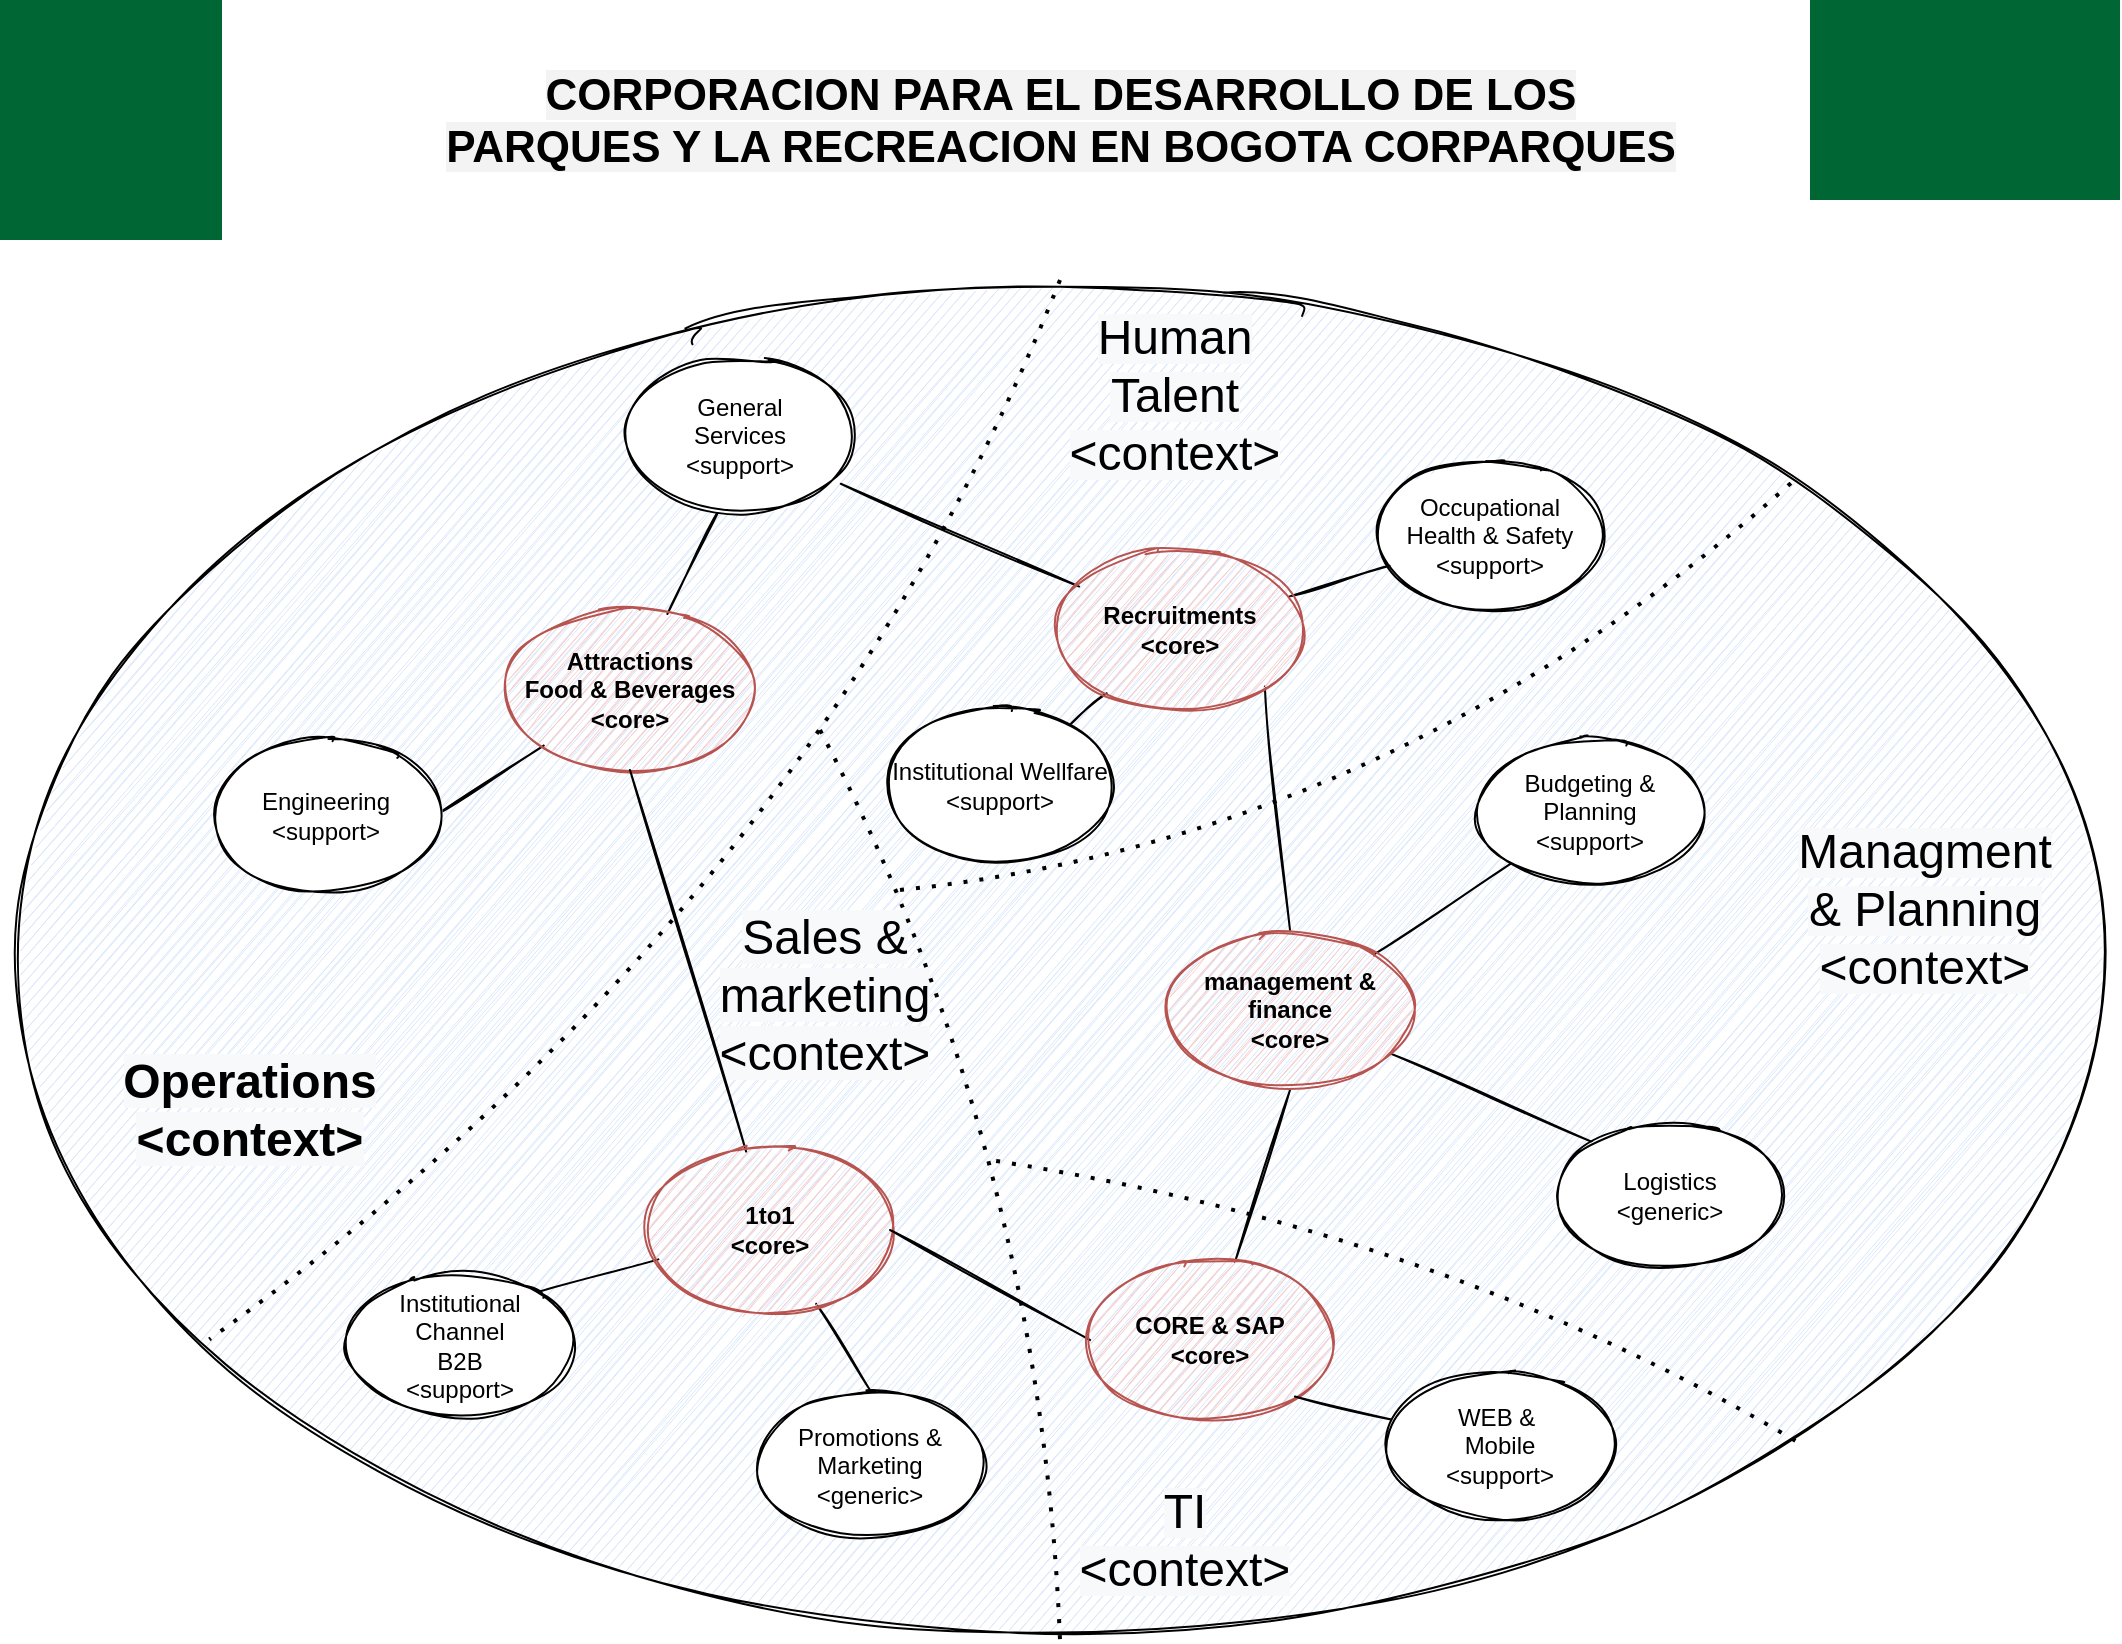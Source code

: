 <mxfile version="18.0.6" type="device" pages="3"><diagram id="kfeCaSiEaXG6Y58KtMMR" name="Big Picture"><mxGraphModel dx="1483" dy="927" grid="1" gridSize="5" guides="1" tooltips="1" connect="1" arrows="1" fold="1" page="1" pageScale="1" pageWidth="1100" pageHeight="850" math="0" shadow="0"><root><mxCell id="0"/><mxCell id="1" parent="0"/><mxCell id="gHUKViXEOj2xGmi_vgSz-4" value="&lt;br&gt;" style="ellipse;whiteSpace=wrap;html=1;fontSize=24;sketch=1;fillColor=#DAE8FC;" vertex="1" parent="1"><mxGeometry x="30" y="160" width="1040" height="680" as="geometry"/></mxCell><mxCell id="gHUKViXEOj2xGmi_vgSz-1" value="" style="shape=image;verticalLabelPosition=bottom;labelBackgroundColor=default;verticalAlign=top;aspect=fixed;imageAspect=0;image=https://corparques.com/wp-content/uploads/2020/03/Corparques-logo-120-mundoaventura.png;imageBackground=#006633;" vertex="1" parent="1"><mxGeometry x="20" y="20" width="111" height="120" as="geometry"/></mxCell><mxCell id="gHUKViXEOj2xGmi_vgSz-2" value="" style="shape=image;verticalLabelPosition=bottom;labelBackgroundColor=default;verticalAlign=top;aspect=fixed;imageAspect=0;image=https://corparques.com/assets/MundoAventura_logo.png;imageBackground=#006633;" vertex="1" parent="1"><mxGeometry x="925" y="20" width="155" height="100" as="geometry"/></mxCell><mxCell id="gHUKViXEOj2xGmi_vgSz-3" value="&lt;span style=&quot;color: rgb(0, 0, 0); font-family: Arial, Helvetica, sans-serif; font-size: 22px; font-style: normal; font-variant-ligatures: normal; font-variant-caps: normal; letter-spacing: normal; orphans: 2; text-indent: 0px; text-transform: none; widows: 2; word-spacing: 0px; -webkit-text-stroke-width: 0px; background-color: rgb(243, 243, 243); text-decoration-thickness: initial; text-decoration-style: initial; text-decoration-color: initial; float: none; display: inline !important;&quot;&gt;CORPORACION PARA EL DESARROLLO DE LOS PARQUES Y LA RECREACION EN BOGOTA CORPARQUES&lt;/span&gt;" style="text;whiteSpace=wrap;html=1;fontStyle=1;fontSize=22;align=center;" vertex="1" parent="1"><mxGeometry x="238" y="47.5" width="625" height="65" as="geometry"/></mxCell><mxCell id="gHUKViXEOj2xGmi_vgSz-7" value="&lt;b style=&quot;color: rgb(0, 0, 0); font-family: Helvetica; font-size: 24px; font-style: normal; font-variant-ligatures: normal; font-variant-caps: normal; letter-spacing: normal; orphans: 2; text-indent: 0px; text-transform: none; widows: 2; word-spacing: 0px; -webkit-text-stroke-width: 0px; background-color: rgb(248, 249, 250); text-decoration-thickness: initial; text-decoration-style: initial; text-decoration-color: initial;&quot;&gt;Operations&lt;br&gt;&amp;lt;context&amp;gt;&lt;/b&gt;" style="text;whiteSpace=wrap;html=1;fontSize=22;align=center;" vertex="1" parent="1"><mxGeometry x="70" y="540" width="150" height="70" as="geometry"/></mxCell><mxCell id="gHUKViXEOj2xGmi_vgSz-8" value="&lt;span style=&quot;color: rgb(0, 0, 0); font-family: Helvetica; font-size: 24px; font-style: normal; font-variant-ligatures: normal; font-variant-caps: normal; font-weight: 400; letter-spacing: normal; orphans: 2; text-align: center; text-indent: 0px; text-transform: none; widows: 2; word-spacing: 0px; -webkit-text-stroke-width: 0px; text-decoration-thickness: initial; text-decoration-style: initial; text-decoration-color: initial; background-color: rgb(248, 249, 250); float: none; display: inline !important;&quot;&gt;Sales &amp;amp; marketing&lt;/span&gt;&lt;br style=&quot;color: rgb(0, 0, 0); font-family: Helvetica; font-size: 24px; font-style: normal; font-variant-ligatures: normal; font-variant-caps: normal; font-weight: 400; letter-spacing: normal; orphans: 2; text-align: center; text-indent: 0px; text-transform: none; widows: 2; word-spacing: 0px; -webkit-text-stroke-width: 0px; text-decoration-thickness: initial; text-decoration-style: initial; text-decoration-color: initial; background-color: rgb(248, 249, 250);&quot;&gt;&lt;span style=&quot;color: rgb(0, 0, 0); font-family: Helvetica; font-size: 24px; font-style: normal; font-variant-ligatures: normal; font-variant-caps: normal; font-weight: 400; letter-spacing: normal; orphans: 2; text-align: center; text-indent: 0px; text-transform: none; widows: 2; word-spacing: 0px; -webkit-text-stroke-width: 0px; text-decoration-thickness: initial; text-decoration-style: initial; text-decoration-color: initial; background-color: rgb(248, 249, 250); float: none; display: inline !important;&quot;&gt;&amp;lt;context&amp;gt;&lt;/span&gt;" style="text;html=1;strokeColor=none;fillColor=none;align=center;verticalAlign=middle;whiteSpace=wrap;rounded=0;sketch=0;fontSize=22;" vertex="1" parent="1"><mxGeometry x="360" y="465" width="145" height="105" as="geometry"/></mxCell><mxCell id="gHUKViXEOj2xGmi_vgSz-10" value="&lt;span style=&quot;orphans: 2; text-align: center; text-indent: 0px; widows: 2; text-decoration-thickness: initial; text-decoration-style: initial; text-decoration-color: initial; background-color: rgb(248, 249, 250); float: none; display: inline !important;&quot;&gt;&lt;span style=&quot;font-size: 24px;&quot;&gt;Human Talent&lt;br&gt;&amp;lt;context&amp;gt;&lt;/span&gt;&lt;/span&gt;" style="text;html=1;strokeColor=none;fillColor=none;align=center;verticalAlign=middle;whiteSpace=wrap;rounded=0;sketch=0;fontSize=22;" vertex="1" parent="1"><mxGeometry x="535" y="165" width="145" height="105" as="geometry"/></mxCell><mxCell id="gHUKViXEOj2xGmi_vgSz-11" value="&lt;span style=&quot;orphans: 2; text-align: center; text-indent: 0px; widows: 2; text-decoration-thickness: initial; text-decoration-style: initial; text-decoration-color: initial; background-color: rgb(248, 249, 250); float: none; display: inline !important;&quot;&gt;&lt;span style=&quot;font-size: 24px;&quot;&gt;Managment &amp;amp; Planning&lt;br&gt;&amp;lt;context&amp;gt;&lt;/span&gt;&lt;/span&gt;" style="text;html=1;strokeColor=none;fillColor=none;align=center;verticalAlign=middle;whiteSpace=wrap;rounded=0;sketch=0;fontSize=22;" vertex="1" parent="1"><mxGeometry x="910" y="435" width="145" height="80" as="geometry"/></mxCell><mxCell id="gHUKViXEOj2xGmi_vgSz-12" value="&lt;span style=&quot;orphans: 2; text-align: center; text-indent: 0px; widows: 2; text-decoration-thickness: initial; text-decoration-style: initial; text-decoration-color: initial; background-color: rgb(248, 249, 250); float: none; display: inline !important;&quot;&gt;&lt;span style=&quot;font-size: 24px;&quot;&gt;TI&lt;br&gt;&amp;lt;context&amp;gt;&lt;/span&gt;&lt;/span&gt;" style="text;html=1;strokeColor=none;fillColor=none;align=center;verticalAlign=middle;whiteSpace=wrap;rounded=0;sketch=0;fontSize=22;" vertex="1" parent="1"><mxGeometry x="540" y="750" width="145" height="80" as="geometry"/></mxCell><mxCell id="gHUKViXEOj2xGmi_vgSz-13" value="" style="endArrow=none;dashed=1;html=1;dashPattern=1 3;strokeWidth=2;rounded=0;fontSize=22;entryX=0.091;entryY=0.779;entryDx=0;entryDy=0;exitX=0.5;exitY=0;exitDx=0;exitDy=0;edgeStyle=orthogonalEdgeStyle;curved=1;entryPerimeter=0;" edge="1" parent="1" source="gHUKViXEOj2xGmi_vgSz-4" target="gHUKViXEOj2xGmi_vgSz-4"><mxGeometry width="50" height="50" relative="1" as="geometry"><mxPoint x="500" y="475" as="sourcePoint"/><mxPoint x="550" y="425" as="targetPoint"/><Array as="points"><mxPoint x="425" y="475"/></Array></mxGeometry></mxCell><mxCell id="gHUKViXEOj2xGmi_vgSz-14" value="" style="endArrow=none;dashed=1;html=1;dashPattern=1 3;strokeWidth=2;rounded=0;fontSize=22;curved=1;entryX=0.5;entryY=1;entryDx=0;entryDy=0;" edge="1" parent="1" target="gHUKViXEOj2xGmi_vgSz-4"><mxGeometry width="50" height="50" relative="1" as="geometry"><mxPoint x="430" y="385" as="sourcePoint"/><mxPoint x="550" y="425" as="targetPoint"/><Array as="points"><mxPoint x="540" y="595"/></Array></mxGeometry></mxCell><mxCell id="gHUKViXEOj2xGmi_vgSz-15" value="" style="endArrow=none;dashed=1;html=1;dashPattern=1 3;strokeWidth=2;fontSize=22;exitX=1;exitY=1;exitDx=0;exitDy=0;curved=1;" edge="1" parent="1" source="gHUKViXEOj2xGmi_vgSz-4"><mxGeometry width="50" height="50" relative="1" as="geometry"><mxPoint x="500" y="475" as="sourcePoint"/><mxPoint x="515" y="600" as="targetPoint"/><Array as="points"><mxPoint x="740" y="635"/></Array></mxGeometry></mxCell><mxCell id="gHUKViXEOj2xGmi_vgSz-16" value="" style="endArrow=none;dashed=1;html=1;dashPattern=1 3;strokeWidth=2;fontSize=22;curved=1;entryX=1;entryY=0;entryDx=0;entryDy=0;" edge="1" parent="1" target="gHUKViXEOj2xGmi_vgSz-4"><mxGeometry width="50" height="50" relative="1" as="geometry"><mxPoint x="470" y="465" as="sourcePoint"/><mxPoint x="550" y="410" as="targetPoint"/><Array as="points"><mxPoint x="715" y="440"/></Array></mxGeometry></mxCell><mxCell id="gHUKViXEOj2xGmi_vgSz-21" style="orthogonalLoop=1;jettySize=auto;html=1;entryX=0.408;entryY=0.992;entryDx=0;entryDy=0;entryPerimeter=0;fontSize=22;endArrow=none;endFill=0;sketch=1;" edge="1" parent="1" source="gHUKViXEOj2xGmi_vgSz-17" target="gHUKViXEOj2xGmi_vgSz-19"><mxGeometry relative="1" as="geometry"/></mxCell><mxCell id="gHUKViXEOj2xGmi_vgSz-22" style="edgeStyle=none;orthogonalLoop=1;jettySize=auto;html=1;entryX=1;entryY=0.5;entryDx=0;entryDy=0;fontSize=22;endArrow=none;endFill=0;sketch=1;" edge="1" parent="1" source="gHUKViXEOj2xGmi_vgSz-17" target="gHUKViXEOj2xGmi_vgSz-18"><mxGeometry relative="1" as="geometry"/></mxCell><mxCell id="gHUKViXEOj2xGmi_vgSz-17" value="Attractions&lt;br&gt;Food &amp;amp; Beverages&lt;br&gt;&amp;lt;core&amp;gt;" style="ellipse;whiteSpace=wrap;html=1;sketch=1;fontStyle=1;fillColor=#f8cecc;strokeColor=#b85450;" vertex="1" parent="1"><mxGeometry x="275" y="325" width="120" height="80" as="geometry"/></mxCell><mxCell id="gHUKViXEOj2xGmi_vgSz-18" value="Engineering&lt;br&gt;&lt;span style=&quot;color: rgba(0, 0, 0, 0); font-family: monospace; font-size: 0px; text-align: start;&quot;&gt;%3CmxGraphModel%3E%3Croot%3E%3CmxCell%20id%3D%220%22%2F%3E%3CmxCell%20id%3D%221%22%20parent%3D%220%22%2F%3E%3CmxCell%20id%3D%222%22%20value%3D%22Customer%26lt%3Bbr%26gt%3Bservices%26lt%3Bbr%26gt%3B%26amp%3Blt%3Bsupport%26amp%3Bgt%3B%22%20style%3D%22ellipse%3BwhiteSpace%3Dwrap%3Bhtml%3D1%3Bsketch%3D1%3B%22%20vertex%3D%221%22%20parent%3D%221%22%3E%3CmxGeometry%20x%3D%22110%22%20y%3D%22380%22%20width%3D%22110%22%20height%3D%2275%22%20as%3D%22geometry%22%2F%3E%3C%2FmxCell%3E%3C%2Froot%3E%3C%2FmxGraphModel%3E&lt;/span&gt;&amp;lt;support&amp;gt;" style="ellipse;whiteSpace=wrap;html=1;sketch=1;" vertex="1" parent="1"><mxGeometry x="128" y="390" width="110" height="75" as="geometry"/></mxCell><mxCell id="gHUKViXEOj2xGmi_vgSz-19" value="General &lt;br&gt;Services&lt;br&gt;&lt;span style=&quot;color: rgba(0, 0, 0, 0); font-family: monospace; font-size: 0px; text-align: start;&quot;&gt;%3CmxGraphModel%3E%3Croot%3E%3CmxCell%20id%3D%220%22%2F%3E%3CmxCell%20id%3D%221%22%20parent%3D%220%22%2F%3E%3CmxCell%20id%3D%222%22%20value%3D%22Customer%26lt%3Bbr%26gt%3Bservices%26lt%3Bbr%26gt%3B%26amp%3Blt%3Bsupport%26amp%3Bgt%3B%22%20style%3D%22ellipse%3BwhiteSpace%3Dwrap%3Bhtml%3D1%3Bsketch%3D1%3B%22%20vertex%3D%221%22%20parent%3D%221%22%3E%3CmxGeometry%20x%3D%22110%22%20y%3D%22380%22%20width%3D%22110%22%20height%3D%2275%22%20as%3D%22geometry%22%2F%3E%3C%2FmxCell%3E%3C%2Froot%3E%3C%2FmxGraphModel%3E&lt;/span&gt;&amp;lt;support&amp;gt;" style="ellipse;whiteSpace=wrap;html=1;sketch=1;" vertex="1" parent="1"><mxGeometry x="335" y="200" width="110" height="75" as="geometry"/></mxCell><mxCell id="gHUKViXEOj2xGmi_vgSz-25" style="edgeStyle=none;orthogonalLoop=1;jettySize=auto;html=1;entryX=1;entryY=0;entryDx=0;entryDy=0;fontSize=22;endArrow=none;endFill=0;sketch=1;" edge="1" parent="1" source="gHUKViXEOj2xGmi_vgSz-23" target="gHUKViXEOj2xGmi_vgSz-24"><mxGeometry relative="1" as="geometry"/></mxCell><mxCell id="gHUKViXEOj2xGmi_vgSz-27" style="edgeStyle=none;orthogonalLoop=1;jettySize=auto;html=1;entryX=0.5;entryY=0;entryDx=0;entryDy=0;fontSize=22;endArrow=none;endFill=0;sketch=1;" edge="1" parent="1" source="gHUKViXEOj2xGmi_vgSz-23" target="gHUKViXEOj2xGmi_vgSz-26"><mxGeometry relative="1" as="geometry"/></mxCell><mxCell id="gHUKViXEOj2xGmi_vgSz-28" style="edgeStyle=none;sketch=1;orthogonalLoop=1;jettySize=auto;html=1;entryX=0.5;entryY=1;entryDx=0;entryDy=0;fontSize=22;endArrow=none;endFill=0;" edge="1" parent="1" source="gHUKViXEOj2xGmi_vgSz-23" target="gHUKViXEOj2xGmi_vgSz-17"><mxGeometry relative="1" as="geometry"/></mxCell><mxCell id="gHUKViXEOj2xGmi_vgSz-23" value="1to1&lt;br&gt;&amp;lt;core&amp;gt;" style="ellipse;whiteSpace=wrap;html=1;sketch=1;fontStyle=1;fillColor=#f8cecc;strokeColor=#b85450;" vertex="1" parent="1"><mxGeometry x="345" y="595" width="120" height="80" as="geometry"/></mxCell><mxCell id="gHUKViXEOj2xGmi_vgSz-24" value="Institutional Channel&lt;br&gt;B2B&lt;br&gt;&lt;span style=&quot;color: rgba(0, 0, 0, 0); font-family: monospace; font-size: 0px; text-align: start;&quot;&gt;%3CmxGraphModel%3E%3Croot%3E%3CmxCell%20id%3D%220%22%2F%3E%3CmxCell%20id%3D%221%22%20parent%3D%220%22%2F%3E%3CmxCell%20id%3D%222%22%20value%3D%22Customer%26lt%3Bbr%26gt%3Bservices%26lt%3Bbr%26gt%3B%26amp%3Blt%3Bsupport%26amp%3Bgt%3B%22%20style%3D%22ellipse%3BwhiteSpace%3Dwrap%3Bhtml%3D1%3Bsketch%3D1%3B%22%20vertex%3D%221%22%20parent%3D%221%22%3E%3CmxGeometry%20x%3D%22110%22%20y%3D%22380%22%20width%3D%22110%22%20height%3D%2275%22%20as%3D%22geometry%22%2F%3E%3C%2FmxCell%3E%3C%2Froot%3E%3C%2FmxGraphModel%3E&lt;/span&gt;&amp;lt;support&amp;gt;" style="ellipse;whiteSpace=wrap;html=1;sketch=1;" vertex="1" parent="1"><mxGeometry x="195" y="655" width="110" height="75" as="geometry"/></mxCell><mxCell id="gHUKViXEOj2xGmi_vgSz-26" value="&lt;div style=&quot;text-align: center;&quot;&gt;&lt;span style=&quot;background-color: initial; text-align: start;&quot;&gt;Promotions &amp;amp; Marketing&lt;/span&gt;&lt;/div&gt;&lt;div style=&quot;text-align: center;&quot;&gt;&lt;span style=&quot;background-color: initial; color: rgba(0, 0, 0, 0); font-family: monospace; font-size: 0px; text-align: start;&quot;&gt;%3CmxGraphModel%3E%3Croot%3E%3CmxCell%20id%3D%220%22%2F%3E%3CmxCell%20id%3D%221%22%20parent%3D%220%22%2F%3E%3CmxCell%20id%3D%222%22%20value%3D%22Customer%26lt%3Bbr%26gt%3Bservices%26lt%3Bbr%26gt%3B%26amp%3Blt%3Bsupport%26amp%3Bgt%3B%22%20style%3D%22ellipse%3BwhiteSpace%3Dwrap%3Bhtml%3D1%3Bsketch%3D1%3B%22%20vertex%3D%221%22%20parent%3D%221%22%3E%3CmxGeometry%20x%3D%22110%22%20y%3D%22380%22%20width%3D%22110%22%20height%3D%2275%22%20as%3D%22geometry%22%2F%3E%3C%2FmxCell%3E%3C%2Froot%3E%3C%2FmxGraphModel%3E&lt;/span&gt;&lt;span style=&quot;background-color: initial;&quot;&gt;&amp;lt;generic&amp;gt;&lt;/span&gt;&lt;/div&gt;" style="ellipse;whiteSpace=wrap;html=1;sketch=1;" vertex="1" parent="1"><mxGeometry x="400" y="715" width="110" height="75" as="geometry"/></mxCell><mxCell id="gHUKViXEOj2xGmi_vgSz-43" style="edgeStyle=none;sketch=1;orthogonalLoop=1;jettySize=auto;html=1;entryX=0.5;entryY=1;entryDx=0;entryDy=0;fontSize=22;endArrow=none;endFill=0;" edge="1" parent="1" source="gHUKViXEOj2xGmi_vgSz-29" target="gHUKViXEOj2xGmi_vgSz-38"><mxGeometry relative="1" as="geometry"/></mxCell><mxCell id="gHUKViXEOj2xGmi_vgSz-45" style="edgeStyle=none;sketch=1;orthogonalLoop=1;jettySize=auto;html=1;exitX=0;exitY=0.5;exitDx=0;exitDy=0;entryX=1;entryY=0.5;entryDx=0;entryDy=0;fontSize=22;endArrow=none;endFill=0;" edge="1" parent="1" source="gHUKViXEOj2xGmi_vgSz-29" target="gHUKViXEOj2xGmi_vgSz-23"><mxGeometry relative="1" as="geometry"/></mxCell><mxCell id="gHUKViXEOj2xGmi_vgSz-29" value="CORE &amp;amp; SAP&lt;br&gt;&amp;lt;core&amp;gt;" style="ellipse;whiteSpace=wrap;html=1;sketch=1;fontStyle=1;fillColor=#f8cecc;strokeColor=#b85450;" vertex="1" parent="1"><mxGeometry x="565" y="650" width="120" height="80" as="geometry"/></mxCell><mxCell id="gHUKViXEOj2xGmi_vgSz-31" style="edgeStyle=none;sketch=1;orthogonalLoop=1;jettySize=auto;html=1;entryX=1;entryY=1;entryDx=0;entryDy=0;fontSize=22;endArrow=none;endFill=0;" edge="1" parent="1" source="gHUKViXEOj2xGmi_vgSz-30" target="gHUKViXEOj2xGmi_vgSz-29"><mxGeometry relative="1" as="geometry"/></mxCell><mxCell id="gHUKViXEOj2xGmi_vgSz-30" value="&lt;div style=&quot;text-align: center;&quot;&gt;&lt;span style=&quot;background-color: initial; text-align: start;&quot;&gt;WEB &amp;amp;&amp;nbsp;&lt;/span&gt;&lt;/div&gt;&lt;div style=&quot;text-align: center;&quot;&gt;&lt;span style=&quot;background-color: initial; text-align: start;&quot;&gt;Mobile&lt;/span&gt;&lt;/div&gt;&lt;div style=&quot;text-align: center;&quot;&gt;&lt;span style=&quot;background-color: initial; color: rgba(0, 0, 0, 0); font-family: monospace; font-size: 0px; text-align: start;&quot;&gt;%3CmxGraphModel%3E%3Croot%3E%3CmxCell%20id%3D%220%22%2F%3E%3CmxCell%20id%3D%221%22%20parent%3D%220%22%2F%3E%3CmxCell%20id%3D%222%22%20value%3D%22Customer%26lt%3Bbr%26gt%3Bservices%26lt%3Bbr%26gt%3B%26amp%3Blt%3Bsupport%26amp%3Bgt%3B%22%20style%3D%22ellipse%3BwhiteSpace%3Dwrap%3Bhtml%3D1%3Bsketch%3D1%3B%22%20vertex%3D%221%22%20parent%3D%221%22%3E%3CmxGeometry%20x%3D%22110%22%20y%3D%22380%22%20width%3D%22110%22%20height%3D%2275%22%20as%3D%22geometry%22%2F%3E%3C%2FmxCell%3E%3C%2Froot%3E%3C%2FmxGraphModel%3E&lt;/span&gt;&lt;span style=&quot;background-color: initial;&quot;&gt;&amp;lt;support&amp;gt;&lt;/span&gt;&lt;br&gt;&lt;/div&gt;" style="ellipse;whiteSpace=wrap;html=1;sketch=1;" vertex="1" parent="1"><mxGeometry x="715" y="705" width="110" height="75" as="geometry"/></mxCell><mxCell id="gHUKViXEOj2xGmi_vgSz-32" value="&lt;div style=&quot;&quot;&gt;&lt;div&gt;Occupational Health &amp;amp; Safety&lt;/div&gt;&lt;div&gt;&lt;span style=&quot;background-color: initial; color: rgba(0, 0, 0, 0); font-family: monospace; font-size: 0px; text-align: start;&quot;&gt;%3CmxGraphModel%3E%3Croot%3E%3CmxCell%20id%3D%220%22%2F%3E%3CmxCell%20id%3D%221%22%20parent%3D%220%22%2F%3E%3CmxCell%20id%3D%222%22%20value%3D%22Customer%26lt%3Bbr%26gt%3Bservices%26lt%3Bbr%26gt%3B%26amp%3Blt%3Bsupport%26amp%3Bgt%3B%22%20style%3D%22ellipse%3BwhiteSpace%3Dwrap%3Bhtml%3D1%3Bsketch%3D1%3B%22%20vertex%3D%221%22%20parent%3D%221%22%3E%3CmxGeometry%20x%3D%22110%22%20y%3D%22380%22%20width%3D%22110%22%20height%3D%2275%22%20as%3D%22geometry%22%2F%3E%3C%2FmxCell%3E%3C%2Froot%3E%3C%2FmxGraphModel%3E&lt;/span&gt;&lt;span style=&quot;background-color: initial;&quot;&gt;&amp;lt;support&amp;gt;&lt;/span&gt;&lt;/div&gt;&lt;/div&gt;" style="ellipse;whiteSpace=wrap;html=1;sketch=1;" vertex="1" parent="1"><mxGeometry x="710" y="250" width="110" height="75" as="geometry"/></mxCell><mxCell id="gHUKViXEOj2xGmi_vgSz-34" style="edgeStyle=none;sketch=1;orthogonalLoop=1;jettySize=auto;html=1;fontSize=22;endArrow=none;endFill=0;" edge="1" parent="1" source="gHUKViXEOj2xGmi_vgSz-33" target="gHUKViXEOj2xGmi_vgSz-32"><mxGeometry relative="1" as="geometry"/></mxCell><mxCell id="gHUKViXEOj2xGmi_vgSz-35" style="edgeStyle=none;sketch=1;orthogonalLoop=1;jettySize=auto;html=1;entryX=0.958;entryY=0.825;entryDx=0;entryDy=0;entryPerimeter=0;fontSize=22;endArrow=none;endFill=0;" edge="1" parent="1" source="gHUKViXEOj2xGmi_vgSz-33" target="gHUKViXEOj2xGmi_vgSz-19"><mxGeometry relative="1" as="geometry"/></mxCell><mxCell id="gHUKViXEOj2xGmi_vgSz-37" style="edgeStyle=none;sketch=1;orthogonalLoop=1;jettySize=auto;html=1;fontSize=22;endArrow=none;endFill=0;" edge="1" parent="1" source="gHUKViXEOj2xGmi_vgSz-33" target="gHUKViXEOj2xGmi_vgSz-36"><mxGeometry relative="1" as="geometry"/></mxCell><mxCell id="gHUKViXEOj2xGmi_vgSz-44" style="edgeStyle=none;sketch=1;orthogonalLoop=1;jettySize=auto;html=1;exitX=1;exitY=1;exitDx=0;exitDy=0;entryX=0.5;entryY=0;entryDx=0;entryDy=0;fontSize=22;endArrow=none;endFill=0;" edge="1" parent="1" source="gHUKViXEOj2xGmi_vgSz-33" target="gHUKViXEOj2xGmi_vgSz-38"><mxGeometry relative="1" as="geometry"/></mxCell><mxCell id="gHUKViXEOj2xGmi_vgSz-33" value="Recruitments&lt;br&gt;&amp;lt;core&amp;gt;" style="ellipse;whiteSpace=wrap;html=1;sketch=1;fontStyle=1;fillColor=#f8cecc;strokeColor=#b85450;" vertex="1" parent="1"><mxGeometry x="550" y="295" width="120" height="80" as="geometry"/></mxCell><mxCell id="gHUKViXEOj2xGmi_vgSz-36" value="&lt;div style=&quot;&quot;&gt;Institutional Wellfare&lt;/div&gt;&lt;div style=&quot;text-align: center;&quot;&gt;&lt;span style=&quot;background-color: initial; color: rgba(0, 0, 0, 0); font-family: monospace; font-size: 0px; text-align: start;&quot;&gt;%3CmxGraphModel%3E%3Croot%3E%3CmxCell%20id%3D%220%22%2F%3E%3CmxCell%20id%3D%221%22%20parent%3D%220%22%2F%3E%3CmxCell%20id%3D%222%22%20value%3D%22Customer%26lt%3Bbr%26gt%3Bservices%26lt%3Bbr%26gt%3B%26amp%3Blt%3Bsupport%26amp%3Bgt%3B%22%20style%3D%22ellipse%3BwhiteSpace%3Dwrap%3Bhtml%3D1%3Bsketch%3D1%3B%22%20vertex%3D%221%22%20parent%3D%221%22%3E%3CmxGeometry%20x%3D%22110%22%20y%3D%22380%22%20width%3D%22110%22%20height%3D%2275%22%20as%3D%22geometry%22%2F%3E%3C%2FmxCell%3E%3C%2Froot%3E%3C%2FmxGraphModel%3E&lt;/span&gt;&lt;span style=&quot;background-color: initial;&quot;&gt;&amp;lt;support&amp;gt;&lt;/span&gt;&lt;br&gt;&lt;/div&gt;" style="ellipse;whiteSpace=wrap;html=1;sketch=1;" vertex="1" parent="1"><mxGeometry x="465" y="375" width="110" height="75" as="geometry"/></mxCell><mxCell id="gHUKViXEOj2xGmi_vgSz-40" style="edgeStyle=none;sketch=1;orthogonalLoop=1;jettySize=auto;html=1;fontSize=22;endArrow=none;endFill=0;" edge="1" parent="1" source="gHUKViXEOj2xGmi_vgSz-38" target="gHUKViXEOj2xGmi_vgSz-39"><mxGeometry relative="1" as="geometry"/></mxCell><mxCell id="gHUKViXEOj2xGmi_vgSz-42" style="edgeStyle=none;sketch=1;orthogonalLoop=1;jettySize=auto;html=1;entryX=0;entryY=0;entryDx=0;entryDy=0;fontSize=22;endArrow=none;endFill=0;" edge="1" parent="1" source="gHUKViXEOj2xGmi_vgSz-38" target="gHUKViXEOj2xGmi_vgSz-41"><mxGeometry relative="1" as="geometry"/></mxCell><mxCell id="gHUKViXEOj2xGmi_vgSz-38" value="management &amp;amp; finance&lt;br&gt;&amp;lt;core&amp;gt;" style="ellipse;whiteSpace=wrap;html=1;sketch=1;fontStyle=1;fillColor=#f8cecc;strokeColor=#b85450;" vertex="1" parent="1"><mxGeometry x="605" y="485" width="120" height="80" as="geometry"/></mxCell><mxCell id="gHUKViXEOj2xGmi_vgSz-39" value="&lt;div style=&quot;&quot;&gt;&lt;div&gt;Budgeting &amp;amp; Planning&lt;/div&gt;&lt;div&gt;&lt;span style=&quot;background-color: initial; color: rgba(0, 0, 0, 0); font-family: monospace; font-size: 0px; text-align: start;&quot;&gt;%3CmxGraphModel%3E%3Croot%3E%3CmxCell%20id%3D%220%22%2F%3E%3CmxCell%20id%3D%221%22%20parent%3D%220%22%2F%3E%3CmxCell%20id%3D%222%22%20value%3D%22Customer%26lt%3Bbr%26gt%3Bservices%26lt%3Bbr%26gt%3B%26amp%3Blt%3Bsupport%26amp%3Bgt%3B%22%20style%3D%22ellipse%3BwhiteSpace%3Dwrap%3Bhtml%3D1%3Bsketch%3D1%3B%22%20vertex%3D%221%22%20parent%3D%221%22%3E%3CmxGeometry%20x%3D%22110%22%20y%3D%22380%22%20width%3D%22110%22%20height%3D%2275%22%20as%3D%22geometry%22%2F%3E%3C%2FmxCell%3E%3C%2Froot%3E%3C%2FmxGraphModel%3E&lt;/span&gt;&lt;span style=&quot;background-color: initial;&quot;&gt;&amp;lt;support&amp;gt;&lt;/span&gt;&lt;/div&gt;&lt;/div&gt;" style="ellipse;whiteSpace=wrap;html=1;sketch=1;" vertex="1" parent="1"><mxGeometry x="760" y="388" width="110" height="75" as="geometry"/></mxCell><mxCell id="gHUKViXEOj2xGmi_vgSz-41" value="&lt;div style=&quot;text-align: center;&quot;&gt;&lt;span style=&quot;background-color: initial; text-align: start;&quot;&gt;Logistics&lt;/span&gt;&lt;/div&gt;&lt;div style=&quot;text-align: center;&quot;&gt;&lt;span style=&quot;background-color: initial; color: rgba(0, 0, 0, 0); font-family: monospace; font-size: 0px; text-align: start;&quot;&gt;%3CmxGraphModel%3E%3Croot%3E%3CmxCell%20id%3D%220%22%2F%3E%3CmxCell%20id%3D%221%22%20parent%3D%220%22%2F%3E%3CmxCell%20id%3D%222%22%20value%3D%22Customer%26lt%3Bbr%26gt%3Bservices%26lt%3Bbr%26gt%3B%26amp%3Blt%3Bsupport%26amp%3Bgt%3B%22%20style%3D%22ellipse%3BwhiteSpace%3Dwrap%3Bhtml%3D1%3Bsketch%3D1%3B%22%20vertex%3D%221%22%20parent%3D%221%22%3E%3CmxGeometry%20x%3D%22110%22%20y%3D%22380%22%20width%3D%22110%22%20height%3D%2275%22%20as%3D%22geometry%22%2F%3E%3C%2FmxCell%3E%3C%2Froot%3E%3C%2FmxGraphModel%3E&lt;/span&gt;&lt;span style=&quot;background-color: initial;&quot;&gt;&amp;lt;generic&amp;gt;&lt;/span&gt;&lt;/div&gt;" style="ellipse;whiteSpace=wrap;html=1;sketch=1;" vertex="1" parent="1"><mxGeometry x="800" y="580" width="110" height="75" as="geometry"/></mxCell></root></mxGraphModel></diagram><diagram id="6WJTbWjsr2S-ZhQn4WTO" name="Context &amp; Core Subdomain"><mxGraphModel dx="1483" dy="927" grid="1" gridSize="10" guides="1" tooltips="1" connect="1" arrows="1" fold="1" page="1" pageScale="1" pageWidth="1100" pageHeight="850" math="0" shadow="0"><root><mxCell id="0"/><mxCell id="1" parent="0"/><mxCell id="O9Pn08N_XpuuAVpYDFqS-1" value="" style="rounded=1;whiteSpace=wrap;html=1;sketch=1;fillColor=#D4E1F5;" vertex="1" parent="1"><mxGeometry x="270" y="80" width="560" height="300" as="geometry"/></mxCell><mxCell id="O9Pn08N_XpuuAVpYDFqS-2" value="&lt;div style=&quot;&quot;&gt;&lt;b style=&quot;font-size: 24px;&quot;&gt;Operations&lt;br&gt;&amp;lt;context&amp;gt;&lt;/b&gt;&lt;br&gt;&lt;/div&gt;" style="text;whiteSpace=wrap;html=1;align=center;" vertex="1" parent="1"><mxGeometry x="280" y="9" width="530" height="70" as="geometry"/></mxCell><mxCell id="UaKdbvBr3Hmxrw0sCznP-4" style="edgeStyle=none;sketch=1;orthogonalLoop=1;jettySize=auto;html=1;fontSize=22;endArrow=none;endFill=0;" edge="1" parent="1" source="UaKdbvBr3Hmxrw0sCznP-1" target="UaKdbvBr3Hmxrw0sCznP-2"><mxGeometry relative="1" as="geometry"/></mxCell><mxCell id="UaKdbvBr3Hmxrw0sCznP-5" style="edgeStyle=none;sketch=1;orthogonalLoop=1;jettySize=auto;html=1;entryX=0;entryY=0;entryDx=0;entryDy=0;fontSize=22;endArrow=none;endFill=0;" edge="1" parent="1" source="UaKdbvBr3Hmxrw0sCznP-1" target="UaKdbvBr3Hmxrw0sCznP-3"><mxGeometry relative="1" as="geometry"/></mxCell><mxCell id="UaKdbvBr3Hmxrw0sCznP-1" value="Attractions&lt;br&gt;Food &amp;amp; Beverages&lt;br&gt;&amp;lt;core&amp;gt;" style="ellipse;whiteSpace=wrap;html=1;sketch=1;fontStyle=1;fillColor=#f8cecc;strokeColor=#b85450;" vertex="1" parent="1"><mxGeometry x="485" y="120" width="120" height="80" as="geometry"/></mxCell><mxCell id="UaKdbvBr3Hmxrw0sCznP-2" value="Engineering&lt;br&gt;&lt;span style=&quot;color: rgba(0, 0, 0, 0); font-family: monospace; font-size: 0px; text-align: start;&quot;&gt;%3CmxGraphModel%3E%3Croot%3E%3CmxCell%20id%3D%220%22%2F%3E%3CmxCell%20id%3D%221%22%20parent%3D%220%22%2F%3E%3CmxCell%20id%3D%222%22%20value%3D%22Customer%26lt%3Bbr%26gt%3Bservices%26lt%3Bbr%26gt%3B%26amp%3Blt%3Bsupport%26amp%3Bgt%3B%22%20style%3D%22ellipse%3BwhiteSpace%3Dwrap%3Bhtml%3D1%3Bsketch%3D1%3B%22%20vertex%3D%221%22%20parent%3D%221%22%3E%3CmxGeometry%20x%3D%22110%22%20y%3D%22380%22%20width%3D%22110%22%20height%3D%2275%22%20as%3D%22geometry%22%2F%3E%3C%2FmxCell%3E%3C%2Froot%3E%3C%2FmxGraphModel%3E&lt;/span&gt;&amp;lt;support&amp;gt;" style="ellipse;whiteSpace=wrap;html=1;sketch=1;" vertex="1" parent="1"><mxGeometry x="350" y="240" width="110" height="75" as="geometry"/></mxCell><mxCell id="UaKdbvBr3Hmxrw0sCznP-3" value="General &lt;br&gt;Services&lt;br&gt;&lt;span style=&quot;color: rgba(0, 0, 0, 0); font-family: monospace; font-size: 0px; text-align: start;&quot;&gt;%3CmxGraphModel%3E%3Croot%3E%3CmxCell%20id%3D%220%22%2F%3E%3CmxCell%20id%3D%221%22%20parent%3D%220%22%2F%3E%3CmxCell%20id%3D%222%22%20value%3D%22Customer%26lt%3Bbr%26gt%3Bservices%26lt%3Bbr%26gt%3B%26amp%3Blt%3Bsupport%26amp%3Bgt%3B%22%20style%3D%22ellipse%3BwhiteSpace%3Dwrap%3Bhtml%3D1%3Bsketch%3D1%3B%22%20vertex%3D%221%22%20parent%3D%221%22%3E%3CmxGeometry%20x%3D%22110%22%20y%3D%22380%22%20width%3D%22110%22%20height%3D%2275%22%20as%3D%22geometry%22%2F%3E%3C%2FmxCell%3E%3C%2Froot%3E%3C%2FmxGraphModel%3E&lt;/span&gt;&amp;lt;support&amp;gt;" style="ellipse;whiteSpace=wrap;html=1;sketch=1;" vertex="1" parent="1"><mxGeometry x="660" y="240" width="110" height="75" as="geometry"/></mxCell><mxCell id="UaKdbvBr3Hmxrw0sCznP-7" value="" style="rounded=1;whiteSpace=wrap;html=1;sketch=1;fillColor=#D4E1F5;" vertex="1" parent="1"><mxGeometry x="10" y="464" width="1080" height="856" as="geometry"/></mxCell><mxCell id="UaKdbvBr3Hmxrw0sCznP-8" value="&lt;font style=&quot;font-size: 19px;&quot;&gt;&lt;span style=&quot;font-weight: 700;&quot;&gt;Attractions&lt;/span&gt;&lt;br style=&quot;font-weight: 700;&quot;&gt;&lt;span style=&quot;font-weight: 700;&quot;&gt;Food &amp;amp; Beverages&lt;/span&gt;&lt;br style=&quot;font-weight: 700;&quot;&gt;&lt;span style=&quot;font-weight: 700;&quot;&gt;&amp;lt;core&amp;gt;&lt;/span&gt;&lt;/font&gt;" style="text;whiteSpace=wrap;html=1;align=center;" vertex="1" parent="1"><mxGeometry x="240" y="390" width="600" height="74" as="geometry"/></mxCell><mxCell id="S13H0b9C9K7UvbaHc4j_-4" style="edgeStyle=none;sketch=1;orthogonalLoop=1;jettySize=auto;html=1;entryX=1;entryY=0.5;entryDx=0;entryDy=0;fontSize=19;endArrow=none;endFill=0;" edge="1" parent="1" source="UaKdbvBr3Hmxrw0sCznP-9" target="S13H0b9C9K7UvbaHc4j_-3"><mxGeometry relative="1" as="geometry"/></mxCell><mxCell id="S13H0b9C9K7UvbaHc4j_-8" style="edgeStyle=none;sketch=1;orthogonalLoop=1;jettySize=auto;html=1;entryX=0.5;entryY=1;entryDx=0;entryDy=0;fontSize=19;endArrow=none;endFill=0;" edge="1" parent="1" source="UaKdbvBr3Hmxrw0sCznP-9" target="S13H0b9C9K7UvbaHc4j_-7"><mxGeometry relative="1" as="geometry"/></mxCell><mxCell id="S13H0b9C9K7UvbaHc4j_-31" style="edgeStyle=none;sketch=1;orthogonalLoop=1;jettySize=auto;html=1;entryX=0.5;entryY=0;entryDx=0;entryDy=0;fontSize=19;endArrow=none;endFill=0;" edge="1" parent="1" source="UaKdbvBr3Hmxrw0sCznP-9" target="S13H0b9C9K7UvbaHc4j_-17"><mxGeometry relative="1" as="geometry"><Array as="points"><mxPoint x="180" y="660"/></Array></mxGeometry></mxCell><mxCell id="UaKdbvBr3Hmxrw0sCznP-9" value="Attraction&lt;br&gt;&amp;lt;aggregate root&amp;gt;" style="rounded=1;whiteSpace=wrap;html=1;sketch=1;fillColor=#fff2cc;strokeColor=#d6b656;fontStyle=1" vertex="1" parent="1"><mxGeometry x="200" y="560" width="120" height="60" as="geometry"/></mxCell><mxCell id="UaKdbvBr3Hmxrw0sCznP-11" value="Name&lt;br&gt;&amp;lt;value&amp;gt;" style="rounded=1;whiteSpace=wrap;html=1;sketch=1;fillColor=#d5e8d4;strokeColor=#82b366;arcSize=50;" vertex="1" parent="1"><mxGeometry x="160" y="830" width="120" height="60" as="geometry"/></mxCell><mxCell id="S13H0b9C9K7UvbaHc4j_-3" value="Capacity&lt;br&gt;&amp;lt;value&amp;gt;" style="rounded=1;whiteSpace=wrap;html=1;sketch=1;fillColor=#d5e8d4;strokeColor=#82b366;arcSize=50;" vertex="1" parent="1"><mxGeometry x="40" y="560" width="120" height="60" as="geometry"/></mxCell><mxCell id="S13H0b9C9K7UvbaHc4j_-10" style="edgeStyle=none;sketch=1;orthogonalLoop=1;jettySize=auto;html=1;fontSize=19;endArrow=none;endFill=0;exitX=0.75;exitY=0;exitDx=0;exitDy=0;" edge="1" parent="1" source="S13H0b9C9K7UvbaHc4j_-5" target="UaKdbvBr3Hmxrw0sCznP-9"><mxGeometry relative="1" as="geometry"/></mxCell><mxCell id="S13H0b9C9K7UvbaHc4j_-5" value="MinimumHeight&lt;br&gt;&amp;lt;value&amp;gt;" style="rounded=1;whiteSpace=wrap;html=1;sketch=1;fillColor=#d5e8d4;strokeColor=#82b366;arcSize=50;" vertex="1" parent="1"><mxGeometry x="40" y="640" width="120" height="60" as="geometry"/></mxCell><mxCell id="S13H0b9C9K7UvbaHc4j_-9" style="edgeStyle=none;sketch=1;orthogonalLoop=1;jettySize=auto;html=1;entryX=0.5;entryY=1;entryDx=0;entryDy=0;fontSize=19;endArrow=none;endFill=0;" edge="1" parent="1" source="S13H0b9C9K7UvbaHc4j_-6" target="UaKdbvBr3Hmxrw0sCznP-9"><mxGeometry relative="1" as="geometry"/></mxCell><mxCell id="S13H0b9C9K7UvbaHc4j_-6" value="MaximumHeight&lt;br&gt;&amp;lt;value&amp;gt;" style="rounded=1;whiteSpace=wrap;html=1;sketch=1;fillColor=#d5e8d4;strokeColor=#82b366;arcSize=50;" vertex="1" parent="1"><mxGeometry x="200" y="640" width="120" height="60" as="geometry"/></mxCell><mxCell id="S13H0b9C9K7UvbaHc4j_-7" value="AttractionId&lt;br&gt;&amp;lt;value&amp;gt;" style="rounded=1;whiteSpace=wrap;html=1;sketch=1;fillColor=#d5e8d4;strokeColor=#82b366;arcSize=50;" vertex="1" parent="1"><mxGeometry x="200" y="480" width="120" height="60" as="geometry"/></mxCell><mxCell id="S13H0b9C9K7UvbaHc4j_-32" style="edgeStyle=none;sketch=1;orthogonalLoop=1;jettySize=auto;html=1;fontSize=19;endArrow=none;endFill=0;" edge="1" parent="1" source="S13H0b9C9K7UvbaHc4j_-11" target="S13H0b9C9K7UvbaHc4j_-17"><mxGeometry relative="1" as="geometry"/></mxCell><mxCell id="S13H0b9C9K7UvbaHc4j_-70" style="edgeStyle=none;sketch=1;orthogonalLoop=1;jettySize=auto;html=1;entryX=0.25;entryY=1;entryDx=0;entryDy=0;fontSize=19;endArrow=none;endFill=0;" edge="1" parent="1" source="S13H0b9C9K7UvbaHc4j_-11" target="UaKdbvBr3Hmxrw0sCznP-11"><mxGeometry relative="1" as="geometry"/></mxCell><mxCell id="9Tw5b0-RjheaV-reXmcy-1" style="edgeStyle=none;sketch=1;orthogonalLoop=1;jettySize=auto;html=1;entryX=0;entryY=0.75;entryDx=0;entryDy=0;fontSize=19;endArrow=none;endFill=0;" edge="1" parent="1" source="S13H0b9C9K7UvbaHc4j_-11" target="S13H0b9C9K7UvbaHc4j_-20"><mxGeometry relative="1" as="geometry"/></mxCell><mxCell id="S13H0b9C9K7UvbaHc4j_-11" value="AttractionCustomer&lt;br&gt;&amp;lt;entity&amp;gt;" style="rounded=1;whiteSpace=wrap;html=1;sketch=1;fillColor=#dae8fc;strokeColor=#6c8ebf;" vertex="1" parent="1"><mxGeometry x="80" y="940" width="120" height="60" as="geometry"/></mxCell><mxCell id="S13H0b9C9K7UvbaHc4j_-33" style="edgeStyle=none;sketch=1;orthogonalLoop=1;jettySize=auto;html=1;entryX=0.5;entryY=1;entryDx=0;entryDy=0;fontSize=19;endArrow=none;endFill=0;" edge="1" parent="1" source="S13H0b9C9K7UvbaHc4j_-13" target="S13H0b9C9K7UvbaHc4j_-11"><mxGeometry relative="1" as="geometry"/></mxCell><mxCell id="S13H0b9C9K7UvbaHc4j_-13" value="Age&lt;br&gt;&amp;lt;value&amp;gt;" style="rounded=1;whiteSpace=wrap;html=1;sketch=1;fillColor=#d5e8d4;strokeColor=#82b366;arcSize=50;" vertex="1" parent="1"><mxGeometry x="80" y="1030" width="120" height="60" as="geometry"/></mxCell><mxCell id="S13H0b9C9K7UvbaHc4j_-34" style="edgeStyle=none;sketch=1;orthogonalLoop=1;jettySize=auto;html=1;entryX=0.25;entryY=1;entryDx=0;entryDy=0;fontSize=19;endArrow=none;endFill=0;exitX=0.25;exitY=0;exitDx=0;exitDy=0;" edge="1" parent="1" source="S13H0b9C9K7UvbaHc4j_-15" target="S13H0b9C9K7UvbaHc4j_-11"><mxGeometry relative="1" as="geometry"><Array as="points"><mxPoint x="70" y="1030"/></Array></mxGeometry></mxCell><mxCell id="S13H0b9C9K7UvbaHc4j_-15" value="Height&lt;br&gt;&amp;lt;value&amp;gt;" style="rounded=1;whiteSpace=wrap;html=1;sketch=1;fillColor=#d5e8d4;strokeColor=#82b366;arcSize=50;" vertex="1" parent="1"><mxGeometry x="40" y="1110" width="120" height="60" as="geometry"/></mxCell><mxCell id="S13H0b9C9K7UvbaHc4j_-17" value="AttractionCustomerId&lt;br&gt;&amp;lt;value&amp;gt;" style="rounded=1;whiteSpace=wrap;html=1;sketch=1;fillColor=#d5e8d4;strokeColor=#82b366;arcSize=50;" vertex="1" parent="1"><mxGeometry x="80" y="720" width="120" height="60" as="geometry"/></mxCell><mxCell id="S13H0b9C9K7UvbaHc4j_-71" style="edgeStyle=none;sketch=1;orthogonalLoop=1;jettySize=auto;html=1;entryX=0.5;entryY=1;entryDx=0;entryDy=0;fontSize=19;endArrow=none;endFill=0;" edge="1" parent="1" source="S13H0b9C9K7UvbaHc4j_-19" target="S13H0b9C9K7UvbaHc4j_-25"><mxGeometry relative="1" as="geometry"/></mxCell><mxCell id="S13H0b9C9K7UvbaHc4j_-72" style="edgeStyle=none;sketch=1;orthogonalLoop=1;jettySize=auto;html=1;entryX=0.156;entryY=1.04;entryDx=0;entryDy=0;entryPerimeter=0;fontSize=19;endArrow=none;endFill=0;" edge="1" parent="1" source="S13H0b9C9K7UvbaHc4j_-19" target="S13H0b9C9K7UvbaHc4j_-26"><mxGeometry relative="1" as="geometry"/></mxCell><mxCell id="S13H0b9C9K7UvbaHc4j_-73" style="edgeStyle=none;sketch=1;orthogonalLoop=1;jettySize=auto;html=1;entryX=1;entryY=0.5;entryDx=0;entryDy=0;fontSize=19;endArrow=none;endFill=0;" edge="1" parent="1" source="S13H0b9C9K7UvbaHc4j_-19" target="S13H0b9C9K7UvbaHc4j_-11"><mxGeometry relative="1" as="geometry"/></mxCell><mxCell id="S13H0b9C9K7UvbaHc4j_-19" value="Phone&lt;br&gt;&amp;lt;value&amp;gt;" style="rounded=1;whiteSpace=wrap;html=1;sketch=1;fillColor=#d5e8d4;strokeColor=#82b366;arcSize=50;" vertex="1" parent="1"><mxGeometry x="180" y="1100" width="120" height="60" as="geometry"/></mxCell><mxCell id="S13H0b9C9K7UvbaHc4j_-20" value="Email&lt;br&gt;&amp;lt;value&amp;gt;" style="rounded=1;whiteSpace=wrap;html=1;sketch=1;fillColor=#d5e8d4;strokeColor=#82b366;arcSize=50;" vertex="1" parent="1"><mxGeometry x="320" y="830" width="120" height="60" as="geometry"/></mxCell><mxCell id="S13H0b9C9K7UvbaHc4j_-35" style="edgeStyle=none;sketch=1;orthogonalLoop=1;jettySize=auto;html=1;fontSize=19;endArrow=none;endFill=0;entryX=0.75;entryY=1;entryDx=0;entryDy=0;" edge="1" parent="1" source="S13H0b9C9K7UvbaHc4j_-23" target="S13H0b9C9K7UvbaHc4j_-11"><mxGeometry relative="1" as="geometry"><Array as="points"><mxPoint x="30" y="1180"/><mxPoint x="40" y="1020"/></Array></mxGeometry></mxCell><mxCell id="S13H0b9C9K7UvbaHc4j_-23" value="HavePassport&lt;br&gt;&amp;lt;value&amp;gt;" style="rounded=1;whiteSpace=wrap;html=1;sketch=1;fillColor=#d5e8d4;strokeColor=#82b366;arcSize=50;" vertex="1" parent="1"><mxGeometry x="50" y="1210" width="120" height="60" as="geometry"/></mxCell><mxCell id="S13H0b9C9K7UvbaHc4j_-37" style="edgeStyle=none;sketch=1;orthogonalLoop=1;jettySize=auto;html=1;entryX=0.5;entryY=1;entryDx=0;entryDy=0;fontSize=19;endArrow=none;endFill=0;" edge="1" parent="1" source="S13H0b9C9K7UvbaHc4j_-25" target="S13H0b9C9K7UvbaHc4j_-28"><mxGeometry relative="1" as="geometry"/></mxCell><mxCell id="S13H0b9C9K7UvbaHc4j_-67" style="edgeStyle=none;sketch=1;orthogonalLoop=1;jettySize=auto;html=1;entryX=0.25;entryY=1;entryDx=0;entryDy=0;fontSize=19;endArrow=none;endFill=0;" edge="1" parent="1" source="S13H0b9C9K7UvbaHc4j_-25" target="S13H0b9C9K7UvbaHc4j_-20"><mxGeometry relative="1" as="geometry"/></mxCell><mxCell id="S13H0b9C9K7UvbaHc4j_-69" style="edgeStyle=none;sketch=1;orthogonalLoop=1;jettySize=auto;html=1;entryX=0.75;entryY=1;entryDx=0;entryDy=0;fontSize=19;endArrow=none;endFill=0;" edge="1" parent="1" source="S13H0b9C9K7UvbaHc4j_-25" target="UaKdbvBr3Hmxrw0sCznP-11"><mxGeometry relative="1" as="geometry"/></mxCell><mxCell id="S13H0b9C9K7UvbaHc4j_-25" value="Operator&lt;br&gt;&amp;lt;entity&amp;gt;" style="rounded=1;whiteSpace=wrap;html=1;sketch=1;fillColor=#dae8fc;strokeColor=#6c8ebf;" vertex="1" parent="1"><mxGeometry x="240" y="940" width="120" height="60" as="geometry"/></mxCell><mxCell id="S13H0b9C9K7UvbaHc4j_-38" style="edgeStyle=none;sketch=1;orthogonalLoop=1;jettySize=auto;html=1;entryX=0.5;entryY=1;entryDx=0;entryDy=0;fontSize=19;endArrow=none;endFill=0;" edge="1" parent="1" source="S13H0b9C9K7UvbaHc4j_-26" target="S13H0b9C9K7UvbaHc4j_-29"><mxGeometry relative="1" as="geometry"/></mxCell><mxCell id="S13H0b9C9K7UvbaHc4j_-68" style="edgeStyle=none;sketch=1;orthogonalLoop=1;jettySize=auto;html=1;entryX=0.75;entryY=1;entryDx=0;entryDy=0;fontSize=19;endArrow=none;endFill=0;" edge="1" parent="1" source="S13H0b9C9K7UvbaHc4j_-26" target="S13H0b9C9K7UvbaHc4j_-20"><mxGeometry relative="1" as="geometry"/></mxCell><mxCell id="TpoiAfvXKOk4pnEYROiL-1" style="sketch=1;orthogonalLoop=1;jettySize=auto;html=1;entryX=0.5;entryY=1;entryDx=0;entryDy=0;fontSize=19;endArrow=none;endFill=0;" edge="1" parent="1" source="S13H0b9C9K7UvbaHc4j_-26" target="reMUxnI9QmW6bVql0yN5-16"><mxGeometry relative="1" as="geometry"/></mxCell><mxCell id="S13H0b9C9K7UvbaHc4j_-26" value="Cashier&lt;br&gt;&amp;lt;entity&amp;gt;" style="rounded=1;whiteSpace=wrap;html=1;sketch=1;fillColor=#dae8fc;strokeColor=#6c8ebf;" vertex="1" parent="1"><mxGeometry x="400" y="940" width="120" height="60" as="geometry"/></mxCell><mxCell id="S13H0b9C9K7UvbaHc4j_-36" style="edgeStyle=none;sketch=1;orthogonalLoop=1;jettySize=auto;html=1;entryX=1;entryY=1;entryDx=0;entryDy=0;fontSize=19;endArrow=none;endFill=0;exitX=0.75;exitY=0;exitDx=0;exitDy=0;" edge="1" parent="1" source="S13H0b9C9K7UvbaHc4j_-28" target="UaKdbvBr3Hmxrw0sCznP-9"><mxGeometry relative="1" as="geometry"><Array as="points"><mxPoint x="330" y="670"/></Array></mxGeometry></mxCell><mxCell id="S13H0b9C9K7UvbaHc4j_-28" value="OperatorId&lt;br&gt;&amp;lt;value&amp;gt;" style="rounded=1;whiteSpace=wrap;html=1;sketch=1;fillColor=#d5e8d4;strokeColor=#82b366;arcSize=50;" vertex="1" parent="1"><mxGeometry x="240" y="720" width="120" height="60" as="geometry"/></mxCell><mxCell id="S13H0b9C9K7UvbaHc4j_-39" style="edgeStyle=none;sketch=1;orthogonalLoop=1;jettySize=auto;html=1;entryX=1;entryY=0.75;entryDx=0;entryDy=0;fontSize=19;endArrow=none;endFill=0;" edge="1" parent="1" source="S13H0b9C9K7UvbaHc4j_-29" target="UaKdbvBr3Hmxrw0sCznP-9"><mxGeometry relative="1" as="geometry"/></mxCell><mxCell id="S13H0b9C9K7UvbaHc4j_-29" value="CashierId&lt;br&gt;&amp;lt;value&amp;gt;" style="rounded=1;whiteSpace=wrap;html=1;sketch=1;fillColor=#d5e8d4;strokeColor=#82b366;arcSize=50;" vertex="1" parent="1"><mxGeometry x="400" y="720" width="120" height="60" as="geometry"/></mxCell><mxCell id="S13H0b9C9K7UvbaHc4j_-41" style="edgeStyle=none;sketch=1;orthogonalLoop=1;jettySize=auto;html=1;entryX=0.75;entryY=1;entryDx=0;entryDy=0;fontSize=19;endArrow=none;endFill=0;" edge="1" parent="1" source="S13H0b9C9K7UvbaHc4j_-30" target="S13H0b9C9K7UvbaHc4j_-25"><mxGeometry relative="1" as="geometry"/></mxCell><mxCell id="S13H0b9C9K7UvbaHc4j_-30" value="Clothes&lt;br&gt;&amp;lt;value&amp;gt;" style="rounded=1;whiteSpace=wrap;html=1;sketch=1;fillColor=#d5e8d4;strokeColor=#82b366;arcSize=50;" vertex="1" parent="1"><mxGeometry x="330" y="1060" width="120" height="60" as="geometry"/></mxCell><mxCell id="S13H0b9C9K7UvbaHc4j_-54" style="edgeStyle=none;sketch=1;orthogonalLoop=1;jettySize=auto;html=1;entryX=0.5;entryY=1;entryDx=0;entryDy=0;fontSize=19;endArrow=none;endFill=0;" edge="1" parent="1" source="S13H0b9C9K7UvbaHc4j_-52" target="S13H0b9C9K7UvbaHc4j_-53"><mxGeometry relative="1" as="geometry"/></mxCell><mxCell id="S13H0b9C9K7UvbaHc4j_-77" style="edgeStyle=none;sketch=1;orthogonalLoop=1;jettySize=auto;html=1;entryX=0.5;entryY=0;entryDx=0;entryDy=0;fontSize=19;endArrow=none;endFill=0;" edge="1" parent="1" source="S13H0b9C9K7UvbaHc4j_-52" target="S13H0b9C9K7UvbaHc4j_-74"><mxGeometry relative="1" as="geometry"/></mxCell><mxCell id="S13H0b9C9K7UvbaHc4j_-78" style="edgeStyle=none;sketch=1;orthogonalLoop=1;jettySize=auto;html=1;entryX=0.5;entryY=0;entryDx=0;entryDy=0;fontSize=19;endArrow=none;endFill=0;" edge="1" parent="1" source="S13H0b9C9K7UvbaHc4j_-52" target="S13H0b9C9K7UvbaHc4j_-75"><mxGeometry relative="1" as="geometry"/></mxCell><mxCell id="S13H0b9C9K7UvbaHc4j_-79" style="edgeStyle=none;sketch=1;orthogonalLoop=1;jettySize=auto;html=1;entryX=0.5;entryY=0;entryDx=0;entryDy=0;fontSize=19;endArrow=none;endFill=0;" edge="1" parent="1" source="S13H0b9C9K7UvbaHc4j_-52" target="S13H0b9C9K7UvbaHc4j_-76"><mxGeometry relative="1" as="geometry"/></mxCell><mxCell id="S13H0b9C9K7UvbaHc4j_-52" value="Restaurant&lt;br&gt;&amp;lt;aggregate root&amp;gt;" style="rounded=1;whiteSpace=wrap;html=1;sketch=1;fillColor=#fff2cc;strokeColor=#d6b656;fontStyle=1" vertex="1" parent="1"><mxGeometry x="794" y="560" width="120" height="60" as="geometry"/></mxCell><mxCell id="S13H0b9C9K7UvbaHc4j_-53" value="RestaurantId&lt;br&gt;&amp;lt;value&amp;gt;" style="rounded=1;whiteSpace=wrap;html=1;sketch=1;fillColor=#d5e8d4;strokeColor=#82b366;arcSize=50;" vertex="1" parent="1"><mxGeometry x="794" y="480" width="120" height="60" as="geometry"/></mxCell><mxCell id="S13H0b9C9K7UvbaHc4j_-58" style="edgeStyle=none;sketch=1;orthogonalLoop=1;jettySize=auto;html=1;entryX=1;entryY=0.5;entryDx=0;entryDy=0;fontSize=19;endArrow=none;endFill=0;" edge="1" parent="1" source="S13H0b9C9K7UvbaHc4j_-57" target="S13H0b9C9K7UvbaHc4j_-52"><mxGeometry relative="1" as="geometry"/></mxCell><mxCell id="S13H0b9C9K7UvbaHc4j_-57" value="Location&lt;br&gt;&amp;lt;value&amp;gt;" style="rounded=1;whiteSpace=wrap;html=1;sketch=1;fillColor=#d5e8d4;strokeColor=#82b366;arcSize=50;" vertex="1" parent="1"><mxGeometry x="954" y="560" width="120" height="60" as="geometry"/></mxCell><mxCell id="S13H0b9C9K7UvbaHc4j_-80" style="edgeStyle=none;sketch=1;orthogonalLoop=1;jettySize=auto;html=1;fontSize=19;endArrow=none;endFill=0;" edge="1" parent="1" source="S13H0b9C9K7UvbaHc4j_-60" target="S13H0b9C9K7UvbaHc4j_-74"><mxGeometry relative="1" as="geometry"/></mxCell><mxCell id="reMUxnI9QmW6bVql0yN5-4" style="edgeStyle=none;sketch=1;orthogonalLoop=1;jettySize=auto;html=1;entryX=0.25;entryY=1;entryDx=0;entryDy=0;fontSize=19;endArrow=none;endFill=0;" edge="1" parent="1" source="S13H0b9C9K7UvbaHc4j_-60" target="reMUxnI9QmW6bVql0yN5-2"><mxGeometry relative="1" as="geometry"/></mxCell><mxCell id="reMUxnI9QmW6bVql0yN5-7" style="edgeStyle=none;sketch=1;orthogonalLoop=1;jettySize=auto;html=1;entryX=0.25;entryY=1;entryDx=0;entryDy=0;fontSize=19;endArrow=none;endFill=0;" edge="1" parent="1" source="S13H0b9C9K7UvbaHc4j_-60" target="reMUxnI9QmW6bVql0yN5-3"><mxGeometry relative="1" as="geometry"/></mxCell><mxCell id="S13H0b9C9K7UvbaHc4j_-60" value="RestaurantCustomer&lt;br&gt;&amp;lt;entity&amp;gt;" style="rounded=1;whiteSpace=wrap;html=1;sketch=1;fillColor=#dae8fc;strokeColor=#6c8ebf;" vertex="1" parent="1"><mxGeometry x="639" y="940" width="120" height="60" as="geometry"/></mxCell><mxCell id="S13H0b9C9K7UvbaHc4j_-81" style="edgeStyle=none;sketch=1;orthogonalLoop=1;jettySize=auto;html=1;fontSize=19;endArrow=none;endFill=0;" edge="1" parent="1" source="S13H0b9C9K7UvbaHc4j_-61" target="S13H0b9C9K7UvbaHc4j_-75"><mxGeometry relative="1" as="geometry"/></mxCell><mxCell id="S13H0b9C9K7UvbaHc4j_-61" value="Table&lt;br&gt;&amp;lt;entity&amp;gt;" style="rounded=1;whiteSpace=wrap;html=1;sketch=1;fillColor=#dae8fc;strokeColor=#6c8ebf;" vertex="1" parent="1"><mxGeometry x="954" y="940" width="120" height="60" as="geometry"/></mxCell><mxCell id="S13H0b9C9K7UvbaHc4j_-82" style="edgeStyle=none;sketch=1;orthogonalLoop=1;jettySize=auto;html=1;entryX=0.5;entryY=1;entryDx=0;entryDy=0;fontSize=19;endArrow=none;endFill=0;" edge="1" parent="1" source="S13H0b9C9K7UvbaHc4j_-62" target="S13H0b9C9K7UvbaHc4j_-76"><mxGeometry relative="1" as="geometry"/></mxCell><mxCell id="reMUxnI9QmW6bVql0yN5-6" style="edgeStyle=none;sketch=1;orthogonalLoop=1;jettySize=auto;html=1;entryX=0.75;entryY=1;entryDx=0;entryDy=0;fontSize=19;endArrow=none;endFill=0;" edge="1" parent="1" source="S13H0b9C9K7UvbaHc4j_-62" target="reMUxnI9QmW6bVql0yN5-2"><mxGeometry relative="1" as="geometry"/></mxCell><mxCell id="reMUxnI9QmW6bVql0yN5-8" style="edgeStyle=none;sketch=1;orthogonalLoop=1;jettySize=auto;html=1;entryX=0.5;entryY=1;entryDx=0;entryDy=0;fontSize=19;endArrow=none;endFill=0;" edge="1" parent="1" source="S13H0b9C9K7UvbaHc4j_-62" target="reMUxnI9QmW6bVql0yN5-3"><mxGeometry relative="1" as="geometry"/></mxCell><mxCell id="S13H0b9C9K7UvbaHc4j_-62" value="Waiter&lt;br&gt;&amp;lt;entity&amp;gt;" style="rounded=1;whiteSpace=wrap;html=1;sketch=1;fillColor=#dae8fc;strokeColor=#6c8ebf;" vertex="1" parent="1"><mxGeometry x="794" y="940" width="120" height="60" as="geometry"/></mxCell><mxCell id="S13H0b9C9K7UvbaHc4j_-74" value="Restaurant&lt;br&gt;CustomerId&lt;br&gt;&amp;lt;value&amp;gt;" style="rounded=1;whiteSpace=wrap;html=1;sketch=1;fillColor=#d5e8d4;strokeColor=#82b366;arcSize=50;" vertex="1" parent="1"><mxGeometry x="639" y="720" width="120" height="60" as="geometry"/></mxCell><mxCell id="S13H0b9C9K7UvbaHc4j_-75" value="TableId&lt;br&gt;&amp;lt;value&amp;gt;" style="rounded=1;whiteSpace=wrap;html=1;sketch=1;fillColor=#d5e8d4;strokeColor=#82b366;arcSize=50;" vertex="1" parent="1"><mxGeometry x="954" y="720" width="120" height="60" as="geometry"/></mxCell><mxCell id="S13H0b9C9K7UvbaHc4j_-76" value="WaiterId&lt;br&gt;&amp;lt;value&amp;gt;" style="rounded=1;whiteSpace=wrap;html=1;sketch=1;fillColor=#d5e8d4;strokeColor=#82b366;arcSize=50;" vertex="1" parent="1"><mxGeometry x="794" y="720" width="120" height="60" as="geometry"/></mxCell><mxCell id="reMUxnI9QmW6bVql0yN5-9" style="edgeStyle=none;sketch=1;orthogonalLoop=1;jettySize=auto;html=1;fontSize=19;endArrow=none;endFill=0;" edge="1" parent="1" source="reMUxnI9QmW6bVql0yN5-1" target="S13H0b9C9K7UvbaHc4j_-61"><mxGeometry relative="1" as="geometry"/></mxCell><mxCell id="reMUxnI9QmW6bVql0yN5-1" value="NumberOfChair&lt;br&gt;&amp;lt;value&amp;gt;" style="rounded=1;whiteSpace=wrap;html=1;sketch=1;fillColor=#d5e8d4;strokeColor=#82b366;arcSize=50;" vertex="1" parent="1"><mxGeometry x="954" y="1040" width="120" height="60" as="geometry"/></mxCell><mxCell id="reMUxnI9QmW6bVql0yN5-2" value="Name&lt;br&gt;&amp;lt;value&amp;gt;" style="rounded=1;whiteSpace=wrap;html=1;sketch=1;fillColor=#d5e8d4;strokeColor=#82b366;arcSize=50;" vertex="1" parent="1"><mxGeometry x="714" y="830" width="120" height="60" as="geometry"/></mxCell><mxCell id="reMUxnI9QmW6bVql0yN5-3" value="Email&lt;br&gt;&amp;lt;value&amp;gt;" style="rounded=1;whiteSpace=wrap;html=1;sketch=1;fillColor=#d5e8d4;strokeColor=#82b366;arcSize=50;" vertex="1" parent="1"><mxGeometry x="874" y="830" width="120" height="60" as="geometry"/></mxCell><mxCell id="reMUxnI9QmW6bVql0yN5-11" style="edgeStyle=none;sketch=1;orthogonalLoop=1;jettySize=auto;html=1;entryX=0.25;entryY=1;entryDx=0;entryDy=0;fontSize=19;endArrow=none;endFill=0;" edge="1" parent="1" source="reMUxnI9QmW6bVql0yN5-10" target="S13H0b9C9K7UvbaHc4j_-61"><mxGeometry relative="1" as="geometry"><Array as="points"><mxPoint x="940" y="1060"/></Array></mxGeometry></mxCell><mxCell id="reMUxnI9QmW6bVql0yN5-10" value="Color&lt;br&gt;&amp;lt;value&amp;gt;" style="rounded=1;whiteSpace=wrap;html=1;sketch=1;fillColor=#d5e8d4;strokeColor=#82b366;arcSize=50;" vertex="1" parent="1"><mxGeometry x="864" y="1120" width="120" height="60" as="geometry"/></mxCell><mxCell id="reMUxnI9QmW6bVql0yN5-14" style="edgeStyle=none;sketch=1;orthogonalLoop=1;jettySize=auto;html=1;entryX=0.5;entryY=1;entryDx=0;entryDy=0;fontSize=19;endArrow=none;endFill=0;" edge="1" parent="1" source="reMUxnI9QmW6bVql0yN5-13" target="S13H0b9C9K7UvbaHc4j_-62"><mxGeometry relative="1" as="geometry"/></mxCell><mxCell id="reMUxnI9QmW6bVql0yN5-15" style="edgeStyle=none;sketch=1;orthogonalLoop=1;jettySize=auto;html=1;entryX=0.5;entryY=1;entryDx=0;entryDy=0;fontSize=19;endArrow=none;endFill=0;" edge="1" parent="1" source="reMUxnI9QmW6bVql0yN5-13" target="S13H0b9C9K7UvbaHc4j_-60"><mxGeometry relative="1" as="geometry"/></mxCell><mxCell id="reMUxnI9QmW6bVql0yN5-13" value="Phone&lt;br&gt;&amp;lt;value&amp;gt;" style="rounded=1;whiteSpace=wrap;html=1;sketch=1;fillColor=#d5e8d4;strokeColor=#82b366;arcSize=50;" vertex="1" parent="1"><mxGeometry x="674" y="1120" width="120" height="60" as="geometry"/></mxCell><mxCell id="reMUxnI9QmW6bVql0yN5-17" style="edgeStyle=none;sketch=1;orthogonalLoop=1;jettySize=auto;html=1;entryX=1;entryY=0.5;entryDx=0;entryDy=0;fontSize=19;endArrow=none;endFill=0;" edge="1" parent="1" source="reMUxnI9QmW6bVql0yN5-16" target="UaKdbvBr3Hmxrw0sCznP-9"><mxGeometry relative="1" as="geometry"/></mxCell><mxCell id="reMUxnI9QmW6bVql0yN5-18" style="edgeStyle=none;sketch=1;orthogonalLoop=1;jettySize=auto;html=1;entryX=0;entryY=0.5;entryDx=0;entryDy=0;fontSize=19;endArrow=none;endFill=0;" edge="1" parent="1" source="reMUxnI9QmW6bVql0yN5-16" target="S13H0b9C9K7UvbaHc4j_-52"><mxGeometry relative="1" as="geometry"/></mxCell><mxCell id="reMUxnI9QmW6bVql0yN5-16" value="Name&lt;br&gt;&amp;lt;value&amp;gt;" style="rounded=1;whiteSpace=wrap;html=1;sketch=1;fillColor=#d5e8d4;strokeColor=#82b366;arcSize=50;" vertex="1" parent="1"><mxGeometry x="520" y="560" width="120" height="60" as="geometry"/></mxCell></root></mxGraphModel></diagram><diagram id="rlk9oI87EtAiZUDY1fN-" name="Model"><mxGraphModel dx="1221" dy="764" grid="1" gridSize="10" guides="1" tooltips="1" connect="1" arrows="1" fold="1" page="1" pageScale="1" pageWidth="1100" pageHeight="850" math="0" shadow="0"><root><mxCell id="0"/><mxCell id="1" parent="0"/><mxCell id="7tGEqhCxU8Tv8fTgq9qB-19" value="BirthDate [VO]" style="swimlane;childLayout=stackLayout;horizontal=1;startSize=30;horizontalStack=0;rounded=1;fontSize=14;fontStyle=0;strokeWidth=2;resizeParent=0;resizeLast=1;shadow=0;dashed=0;align=center;arcSize=14;fillColor=#D5E8D4;sketch=0;strokeColor=#82B366;" vertex="1" parent="1"><mxGeometry x="80" y="840" width="160" height="60" as="geometry"/></mxCell><mxCell id="7tGEqhCxU8Tv8fTgq9qB-20" value="+Value" style="align=left;strokeColor=none;fillColor=none;spacingLeft=4;fontSize=12;verticalAlign=top;resizable=0;rotatable=0;part=1;" vertex="1" parent="7tGEqhCxU8Tv8fTgq9qB-19"><mxGeometry y="30" width="160" height="90" as="geometry"/></mxCell><mxCell id="7tGEqhCxU8Tv8fTgq9qB-21" value="" style="line;strokeWidth=1;rotatable=0;dashed=0;labelPosition=right;align=left;verticalAlign=middle;spacingTop=0;spacingLeft=6;points=[];portConstraint=eastwest;" vertex="1" parent="7tGEqhCxU8Tv8fTgq9qB-19"><mxGeometry y="120" width="160" height="-60" as="geometry"/></mxCell><mxCell id="7Vl0qnD-22ehma4HWIrW-72" value="CashierId [VO]" style="swimlane;childLayout=stackLayout;horizontal=1;startSize=30;horizontalStack=0;rounded=1;fontSize=14;fontStyle=0;strokeWidth=2;resizeParent=0;resizeLast=1;shadow=0;dashed=0;align=center;arcSize=14;fillColor=#D5E8D4;sketch=0;strokeColor=#82B366;" vertex="1" parent="1"><mxGeometry x="730" y="600" width="160" height="60" as="geometry"/></mxCell><mxCell id="7Vl0qnD-22ehma4HWIrW-73" value="+Value" style="align=left;strokeColor=none;fillColor=none;spacingLeft=4;fontSize=12;verticalAlign=top;resizable=0;rotatable=0;part=1;" vertex="1" parent="7Vl0qnD-22ehma4HWIrW-72"><mxGeometry y="30" width="160" height="90" as="geometry"/></mxCell><mxCell id="7Vl0qnD-22ehma4HWIrW-74" value="" style="line;strokeWidth=1;rotatable=0;dashed=0;labelPosition=right;align=left;verticalAlign=middle;spacingTop=0;spacingLeft=6;points=[];portConstraint=eastwest;" vertex="1" parent="7Vl0qnD-22ehma4HWIrW-72"><mxGeometry y="120" width="160" height="-60" as="geometry"/></mxCell><mxCell id="7Vl0qnD-22ehma4HWIrW-66" value="OperatorId [VO]" style="swimlane;childLayout=stackLayout;horizontal=1;startSize=30;horizontalStack=0;rounded=1;fontSize=14;fontStyle=0;strokeWidth=2;resizeParent=0;resizeLast=1;shadow=0;dashed=0;align=center;arcSize=14;fillColor=#D5E8D4;sketch=0;strokeColor=#82B366;" vertex="1" parent="1"><mxGeometry x="720" y="100" width="160" height="60" as="geometry"/></mxCell><mxCell id="7Vl0qnD-22ehma4HWIrW-67" value="+Value" style="align=left;strokeColor=none;fillColor=none;spacingLeft=4;fontSize=12;verticalAlign=top;resizable=0;rotatable=0;part=1;" vertex="1" parent="7Vl0qnD-22ehma4HWIrW-66"><mxGeometry y="30" width="160" height="90" as="geometry"/></mxCell><mxCell id="7Vl0qnD-22ehma4HWIrW-69" value="" style="line;strokeWidth=1;rotatable=0;dashed=0;labelPosition=right;align=left;verticalAlign=middle;spacingTop=0;spacingLeft=6;points=[];portConstraint=eastwest;" vertex="1" parent="7Vl0qnD-22ehma4HWIrW-66"><mxGeometry y="120" width="160" height="-60" as="geometry"/></mxCell><mxCell id="GgudJPgKn6-hkkBjBrYf-1" value="Capacity [VO]" style="swimlane;childLayout=stackLayout;horizontal=1;startSize=30;horizontalStack=0;rounded=1;fontSize=14;fontStyle=0;strokeWidth=2;resizeParent=0;resizeLast=1;shadow=0;dashed=0;align=center;arcSize=14;fillColor=#D5E8D4;sketch=0;strokeColor=#82B366;" vertex="1" parent="1"><mxGeometry x="100" y="100" width="160" height="60" as="geometry"/></mxCell><mxCell id="GgudJPgKn6-hkkBjBrYf-2" value="+Value" style="align=left;strokeColor=none;fillColor=none;spacingLeft=4;fontSize=12;verticalAlign=top;resizable=0;rotatable=0;part=1;" vertex="1" parent="GgudJPgKn6-hkkBjBrYf-1"><mxGeometry y="30" width="160" height="90" as="geometry"/></mxCell><mxCell id="GgudJPgKn6-hkkBjBrYf-4" value="" style="line;strokeWidth=1;rotatable=0;dashed=0;labelPosition=right;align=left;verticalAlign=middle;spacingTop=0;spacingLeft=6;points=[];portConstraint=eastwest;" vertex="1" parent="GgudJPgKn6-hkkBjBrYf-1"><mxGeometry y="120" width="160" height="-60" as="geometry"/></mxCell><mxCell id="7x4hm5kbWGg5-Qq1PLk--90" value="CustomerId [VO]" style="swimlane;childLayout=stackLayout;horizontal=1;startSize=30;horizontalStack=0;rounded=1;fontSize=14;fontStyle=0;strokeWidth=2;resizeParent=0;resizeLast=1;shadow=0;dashed=0;align=center;arcSize=14;fillColor=#D5E8D4;sketch=0;strokeColor=#82B366;" vertex="1" parent="1"><mxGeometry x="100" y="270" width="160" height="60" as="geometry"/></mxCell><mxCell id="7x4hm5kbWGg5-Qq1PLk--91" value="+Value" style="align=left;strokeColor=none;fillColor=none;spacingLeft=4;fontSize=12;verticalAlign=top;resizable=0;rotatable=0;part=1;" vertex="1" parent="7x4hm5kbWGg5-Qq1PLk--90"><mxGeometry y="30" width="160" height="90" as="geometry"/></mxCell><mxCell id="HBL9-aBMWYCxIBCxsXfb-4" value="+Value" style="align=left;strokeColor=none;fillColor=none;spacingLeft=4;fontSize=12;verticalAlign=top;resizable=0;rotatable=0;part=1;" vertex="1" parent="7x4hm5kbWGg5-Qq1PLk--90"><mxGeometry y="120" width="160" height="90" as="geometry"/></mxCell><mxCell id="7x4hm5kbWGg5-Qq1PLk--92" value="" style="line;strokeWidth=1;rotatable=0;dashed=0;labelPosition=right;align=left;verticalAlign=middle;spacingTop=0;spacingLeft=6;points=[];portConstraint=eastwest;" vertex="1" parent="7x4hm5kbWGg5-Qq1PLk--90"><mxGeometry y="210" width="160" height="-150" as="geometry"/></mxCell><mxCell id="7x4hm5kbWGg5-Qq1PLk--1" value="AttractionId [VO]" style="swimlane;childLayout=stackLayout;horizontal=1;startSize=30;horizontalStack=0;rounded=1;fontSize=14;fontStyle=0;strokeWidth=2;resizeParent=0;resizeLast=1;shadow=0;dashed=0;align=center;arcSize=14;fillColor=#D5E8D4;sketch=0;strokeColor=#82B366;" vertex="1" parent="1"><mxGeometry x="405" y="20" width="160" height="60" as="geometry"/></mxCell><mxCell id="7x4hm5kbWGg5-Qq1PLk--2" value="+Value" style="align=left;strokeColor=none;fillColor=none;spacingLeft=4;fontSize=12;verticalAlign=top;resizable=0;rotatable=0;part=1;" vertex="1" parent="7x4hm5kbWGg5-Qq1PLk--1"><mxGeometry y="30" width="160" height="90" as="geometry"/></mxCell><mxCell id="7Vl0qnD-22ehma4HWIrW-65" value="+Value" style="align=left;strokeColor=none;fillColor=none;spacingLeft=4;fontSize=12;verticalAlign=top;resizable=0;rotatable=0;part=1;" vertex="1" parent="7x4hm5kbWGg5-Qq1PLk--1"><mxGeometry y="120" width="160" height="90" as="geometry"/></mxCell><mxCell id="7x4hm5kbWGg5-Qq1PLk--3" value="" style="line;strokeWidth=1;rotatable=0;dashed=0;labelPosition=right;align=left;verticalAlign=middle;spacingTop=0;spacingLeft=6;points=[];portConstraint=eastwest;" vertex="1" parent="7x4hm5kbWGg5-Qq1PLk--1"><mxGeometry y="210" width="160" height="-150" as="geometry"/></mxCell><mxCell id="7x4hm5kbWGg5-Qq1PLk--4" value="Attraction [AR]" style="shape=table;startSize=30;container=1;collapsible=1;childLayout=tableLayout;fixedRows=1;rowLines=0;fontStyle=1;align=center;resizeLast=1;sketch=0;strokeColor=#D6B656;fillColor=#FFF2CC;" vertex="1" parent="1"><mxGeometry x="370" y="130" width="260" height="1120" as="geometry"/></mxCell><mxCell id="7x4hm5kbWGg5-Qq1PLk--5" value="" style="shape=tableRow;horizontal=0;startSize=0;swimlaneHead=0;swimlaneBody=0;fillColor=none;collapsible=0;dropTarget=0;points=[[0,0.5],[1,0.5]];portConstraint=eastwest;top=0;left=0;right=0;bottom=1;sketch=0;strokeColor=#D6B656;strokeWidth=0;" vertex="1" parent="7x4hm5kbWGg5-Qq1PLk--4"><mxGeometry y="30" width="260" height="30" as="geometry"/></mxCell><mxCell id="7x4hm5kbWGg5-Qq1PLk--6" value="Id" style="shape=partialRectangle;connectable=0;fillColor=none;top=0;left=0;bottom=0;right=0;fontStyle=1;overflow=hidden;sketch=0;strokeColor=#D6B656;" vertex="1" parent="7x4hm5kbWGg5-Qq1PLk--5"><mxGeometry width="30" height="30" as="geometry"><mxRectangle width="30" height="30" as="alternateBounds"/></mxGeometry></mxCell><mxCell id="7x4hm5kbWGg5-Qq1PLk--7" value="AttractionId" style="shape=partialRectangle;connectable=0;fillColor=none;top=0;left=0;bottom=0;right=0;align=left;spacingLeft=6;fontStyle=5;overflow=hidden;sketch=0;strokeColor=#D6B656;" vertex="1" parent="7x4hm5kbWGg5-Qq1PLk--5"><mxGeometry x="30" width="230" height="30" as="geometry"><mxRectangle width="230" height="30" as="alternateBounds"/></mxGeometry></mxCell><mxCell id="c3F3N7UrPNV-7XTIwuEw-10" value="" style="shape=tableRow;horizontal=0;startSize=0;swimlaneHead=0;swimlaneBody=0;fillColor=none;collapsible=0;dropTarget=0;points=[[0,0.5],[1,0.5]];portConstraint=eastwest;top=0;left=0;right=0;bottom=1;sketch=0;strokeColor=#D6B656;swimlaneLine=0;strokeWidth=0;" vertex="1" parent="7x4hm5kbWGg5-Qq1PLk--4"><mxGeometry y="60" width="260" height="30" as="geometry"/></mxCell><mxCell id="c3F3N7UrPNV-7XTIwuEw-11" value="VO" style="shape=partialRectangle;connectable=0;fillColor=none;top=0;left=0;bottom=0;right=0;fontStyle=0;overflow=hidden;sketch=0;strokeColor=#D6B656;" vertex="1" parent="c3F3N7UrPNV-7XTIwuEw-10"><mxGeometry width="30" height="30" as="geometry"><mxRectangle width="30" height="30" as="alternateBounds"/></mxGeometry></mxCell><mxCell id="c3F3N7UrPNV-7XTIwuEw-12" value="Name" style="shape=partialRectangle;connectable=0;fillColor=none;top=0;left=0;bottom=0;right=0;align=left;spacingLeft=6;fontStyle=0;overflow=hidden;sketch=0;strokeColor=#D6B656;" vertex="1" parent="c3F3N7UrPNV-7XTIwuEw-10"><mxGeometry x="30" width="230" height="30" as="geometry"><mxRectangle width="230" height="30" as="alternateBounds"/></mxGeometry></mxCell><mxCell id="7x4hm5kbWGg5-Qq1PLk--8" value="" style="shape=tableRow;horizontal=0;startSize=0;swimlaneHead=0;swimlaneBody=0;fillColor=none;collapsible=0;dropTarget=0;points=[[0,0.5],[1,0.5]];portConstraint=eastwest;top=0;left=0;right=0;bottom=1;sketch=0;strokeColor=#D6B656;swimlaneLine=0;strokeWidth=0;" vertex="1" parent="7x4hm5kbWGg5-Qq1PLk--4"><mxGeometry y="90" width="260" height="30" as="geometry"/></mxCell><mxCell id="7x4hm5kbWGg5-Qq1PLk--9" value="VO" style="shape=partialRectangle;connectable=0;fillColor=none;top=0;left=0;bottom=0;right=0;fontStyle=0;overflow=hidden;sketch=0;strokeColor=#D6B656;" vertex="1" parent="7x4hm5kbWGg5-Qq1PLk--8"><mxGeometry width="30" height="30" as="geometry"><mxRectangle width="30" height="30" as="alternateBounds"/></mxGeometry></mxCell><mxCell id="7x4hm5kbWGg5-Qq1PLk--10" value="Capacity" style="shape=partialRectangle;connectable=0;fillColor=none;top=0;left=0;bottom=0;right=0;align=left;spacingLeft=6;fontStyle=0;overflow=hidden;sketch=0;strokeColor=#D6B656;" vertex="1" parent="7x4hm5kbWGg5-Qq1PLk--8"><mxGeometry x="30" width="230" height="30" as="geometry"><mxRectangle width="230" height="30" as="alternateBounds"/></mxGeometry></mxCell><mxCell id="7x4hm5kbWGg5-Qq1PLk--11" value="" style="shape=tableRow;horizontal=0;startSize=0;swimlaneHead=0;swimlaneBody=0;fillColor=none;collapsible=0;dropTarget=0;points=[[0,0.5],[1,0.5]];portConstraint=eastwest;top=0;left=0;right=0;bottom=1;sketch=0;strokeColor=#D6B656;swimlaneLine=0;strokeWidth=0;" vertex="1" parent="7x4hm5kbWGg5-Qq1PLk--4"><mxGeometry y="120" width="260" height="30" as="geometry"/></mxCell><mxCell id="7x4hm5kbWGg5-Qq1PLk--12" value="VO" style="shape=partialRectangle;connectable=0;fillColor=none;top=0;left=0;bottom=0;right=0;fontStyle=0;overflow=hidden;sketch=0;strokeColor=#D6B656;" vertex="1" parent="7x4hm5kbWGg5-Qq1PLk--11"><mxGeometry width="30" height="30" as="geometry"><mxRectangle width="30" height="30" as="alternateBounds"/></mxGeometry></mxCell><mxCell id="7x4hm5kbWGg5-Qq1PLk--13" value="MinimumHeight" style="shape=partialRectangle;connectable=0;fillColor=none;top=0;left=0;bottom=0;right=0;align=left;spacingLeft=6;fontStyle=0;overflow=hidden;sketch=0;strokeColor=#D6B656;" vertex="1" parent="7x4hm5kbWGg5-Qq1PLk--11"><mxGeometry x="30" width="230" height="30" as="geometry"><mxRectangle width="230" height="30" as="alternateBounds"/></mxGeometry></mxCell><mxCell id="7x4hm5kbWGg5-Qq1PLk--14" value="" style="shape=tableRow;horizontal=0;startSize=0;swimlaneHead=0;swimlaneBody=0;fillColor=none;collapsible=0;dropTarget=0;points=[[0,0.5],[1,0.5]];portConstraint=eastwest;top=0;left=0;right=0;bottom=1;sketch=0;strokeColor=#D6B656;swimlaneLine=0;strokeWidth=0;" vertex="1" parent="7x4hm5kbWGg5-Qq1PLk--4"><mxGeometry y="150" width="260" height="30" as="geometry"/></mxCell><mxCell id="7x4hm5kbWGg5-Qq1PLk--15" value="E" style="shape=partialRectangle;connectable=0;fillColor=none;top=0;left=0;bottom=0;right=0;fontStyle=0;overflow=hidden;sketch=0;strokeColor=#D6B656;" vertex="1" parent="7x4hm5kbWGg5-Qq1PLk--14"><mxGeometry width="30" height="30" as="geometry"><mxRectangle width="30" height="30" as="alternateBounds"/></mxGeometry></mxCell><mxCell id="7x4hm5kbWGg5-Qq1PLk--16" value="Set&lt;CustomerId&gt;" style="shape=partialRectangle;connectable=0;fillColor=none;top=0;left=0;bottom=0;right=0;align=left;spacingLeft=6;fontStyle=0;overflow=hidden;sketch=0;strokeColor=#D6B656;" vertex="1" parent="7x4hm5kbWGg5-Qq1PLk--14"><mxGeometry x="30" width="230" height="30" as="geometry"><mxRectangle width="230" height="30" as="alternateBounds"/></mxGeometry></mxCell><mxCell id="c3F3N7UrPNV-7XTIwuEw-13" value="" style="shape=tableRow;horizontal=0;startSize=0;swimlaneHead=0;swimlaneBody=0;fillColor=none;collapsible=0;dropTarget=0;points=[[0,0.5],[1,0.5]];portConstraint=eastwest;top=0;left=0;right=0;bottom=1;sketch=0;strokeColor=#D6B656;swimlaneLine=0;strokeWidth=0;" vertex="1" parent="7x4hm5kbWGg5-Qq1PLk--4"><mxGeometry y="180" width="260" height="30" as="geometry"/></mxCell><mxCell id="c3F3N7UrPNV-7XTIwuEw-14" value="E" style="shape=partialRectangle;connectable=0;fillColor=none;top=0;left=0;bottom=0;right=0;fontStyle=0;overflow=hidden;sketch=0;strokeColor=#D6B656;" vertex="1" parent="c3F3N7UrPNV-7XTIwuEw-13"><mxGeometry width="30" height="30" as="geometry"><mxRectangle width="30" height="30" as="alternateBounds"/></mxGeometry></mxCell><mxCell id="c3F3N7UrPNV-7XTIwuEw-15" value="OperatorId" style="shape=partialRectangle;connectable=0;fillColor=none;top=0;left=0;bottom=0;right=0;align=left;spacingLeft=6;fontStyle=0;overflow=hidden;sketch=0;strokeColor=#D6B656;" vertex="1" parent="c3F3N7UrPNV-7XTIwuEw-13"><mxGeometry x="30" width="230" height="30" as="geometry"><mxRectangle width="230" height="30" as="alternateBounds"/></mxGeometry></mxCell><mxCell id="7x4hm5kbWGg5-Qq1PLk--17" value="" style="shape=tableRow;horizontal=0;startSize=0;swimlaneHead=0;swimlaneBody=0;fillColor=none;collapsible=0;dropTarget=0;points=[[0,0.5],[1,0.5]];portConstraint=eastwest;top=0;left=0;right=0;bottom=1;sketch=0;strokeColor=#D6B656;swimlaneLine=0;strokeWidth=1;" vertex="1" parent="7x4hm5kbWGg5-Qq1PLk--4"><mxGeometry y="210" width="260" height="30" as="geometry"/></mxCell><mxCell id="7x4hm5kbWGg5-Qq1PLk--18" value="E" style="shape=partialRectangle;connectable=0;fillColor=none;top=0;left=0;bottom=0;right=0;fontStyle=0;overflow=hidden;sketch=0;strokeColor=#D6B656;" vertex="1" parent="7x4hm5kbWGg5-Qq1PLk--17"><mxGeometry width="30" height="30" as="geometry"><mxRectangle width="30" height="30" as="alternateBounds"/></mxGeometry></mxCell><mxCell id="7x4hm5kbWGg5-Qq1PLk--19" value="CashierId" style="shape=partialRectangle;connectable=0;fillColor=none;top=0;left=0;bottom=0;right=0;align=left;spacingLeft=6;fontStyle=0;overflow=hidden;sketch=0;strokeColor=#D6B656;" vertex="1" parent="7x4hm5kbWGg5-Qq1PLk--17"><mxGeometry x="30" width="230" height="30" as="geometry"><mxRectangle width="230" height="30" as="alternateBounds"/></mxGeometry></mxCell><mxCell id="7x4hm5kbWGg5-Qq1PLk--20" value="" style="shape=tableRow;horizontal=0;startSize=0;swimlaneHead=0;swimlaneBody=0;fillColor=none;collapsible=0;dropTarget=0;points=[[0,0.5],[1,0.5]];portConstraint=eastwest;top=0;left=0;right=0;bottom=0;sketch=0;strokeColor=#D6B656;" vertex="1" parent="7x4hm5kbWGg5-Qq1PLk--4"><mxGeometry y="240" width="260" height="30" as="geometry"/></mxCell><mxCell id="7x4hm5kbWGg5-Qq1PLk--21" value="" style="shape=partialRectangle;connectable=0;fillColor=none;top=0;left=0;bottom=0;right=0;editable=1;overflow=hidden;sketch=0;strokeColor=#D6B656;" vertex="1" parent="7x4hm5kbWGg5-Qq1PLk--20"><mxGeometry width="30" height="30" as="geometry"><mxRectangle width="30" height="30" as="alternateBounds"/></mxGeometry></mxCell><mxCell id="7x4hm5kbWGg5-Qq1PLk--22" value="UpdateCapacity()" style="shape=partialRectangle;connectable=0;fillColor=none;top=0;left=0;bottom=0;right=0;align=left;spacingLeft=6;overflow=hidden;sketch=0;strokeColor=#D6B656;fontStyle=2" vertex="1" parent="7x4hm5kbWGg5-Qq1PLk--20"><mxGeometry x="30" width="230" height="30" as="geometry"><mxRectangle width="230" height="30" as="alternateBounds"/></mxGeometry></mxCell><mxCell id="7x4hm5kbWGg5-Qq1PLk--23" value="" style="shape=tableRow;horizontal=0;startSize=0;swimlaneHead=0;swimlaneBody=0;fillColor=none;collapsible=0;dropTarget=0;points=[[0,0.5],[1,0.5]];portConstraint=eastwest;top=0;left=0;right=0;bottom=0;sketch=0;strokeColor=#D6B656;" vertex="1" parent="7x4hm5kbWGg5-Qq1PLk--4"><mxGeometry y="270" width="260" height="30" as="geometry"/></mxCell><mxCell id="7x4hm5kbWGg5-Qq1PLk--24" value="" style="shape=partialRectangle;connectable=0;fillColor=none;top=0;left=0;bottom=0;right=0;editable=1;overflow=hidden;sketch=0;strokeColor=#D6B656;" vertex="1" parent="7x4hm5kbWGg5-Qq1PLk--23"><mxGeometry width="30" height="30" as="geometry"><mxRectangle width="30" height="30" as="alternateBounds"/></mxGeometry></mxCell><mxCell id="7x4hm5kbWGg5-Qq1PLk--25" value="AssignOperator()" style="shape=partialRectangle;connectable=0;fillColor=none;top=0;left=0;bottom=0;right=0;align=left;spacingLeft=6;overflow=hidden;sketch=0;strokeColor=#D6B656;fontStyle=2" vertex="1" parent="7x4hm5kbWGg5-Qq1PLk--23"><mxGeometry x="30" width="230" height="30" as="geometry"><mxRectangle width="230" height="30" as="alternateBounds"/></mxGeometry></mxCell><mxCell id="7x4hm5kbWGg5-Qq1PLk--26" value="" style="shape=tableRow;horizontal=0;startSize=0;swimlaneHead=0;swimlaneBody=0;fillColor=none;collapsible=0;dropTarget=0;points=[[0,0.5],[1,0.5]];portConstraint=eastwest;top=0;left=0;right=0;bottom=0;sketch=0;strokeColor=#D6B656;" vertex="1" parent="7x4hm5kbWGg5-Qq1PLk--4"><mxGeometry y="300" width="260" height="30" as="geometry"/></mxCell><mxCell id="7x4hm5kbWGg5-Qq1PLk--27" value="" style="shape=partialRectangle;connectable=0;fillColor=none;top=0;left=0;bottom=0;right=0;editable=1;overflow=hidden;sketch=0;strokeColor=#D6B656;" vertex="1" parent="7x4hm5kbWGg5-Qq1PLk--26"><mxGeometry width="30" height="30" as="geometry"><mxRectangle width="30" height="30" as="alternateBounds"/></mxGeometry></mxCell><mxCell id="7x4hm5kbWGg5-Qq1PLk--28" value="AssignCashier()" style="shape=partialRectangle;connectable=0;fillColor=none;top=0;left=0;bottom=0;right=0;align=left;spacingLeft=6;overflow=hidden;sketch=0;strokeColor=#D6B656;fontStyle=2" vertex="1" parent="7x4hm5kbWGg5-Qq1PLk--26"><mxGeometry x="30" width="230" height="30" as="geometry"><mxRectangle width="230" height="30" as="alternateBounds"/></mxGeometry></mxCell><mxCell id="7x4hm5kbWGg5-Qq1PLk--29" value="" style="shape=tableRow;horizontal=0;startSize=0;swimlaneHead=0;swimlaneBody=0;fillColor=none;collapsible=0;dropTarget=0;points=[[0,0.5],[1,0.5]];portConstraint=eastwest;top=0;left=0;right=0;bottom=0;sketch=0;strokeColor=#D6B656;" vertex="1" parent="7x4hm5kbWGg5-Qq1PLk--4"><mxGeometry y="330" width="260" height="30" as="geometry"/></mxCell><mxCell id="7x4hm5kbWGg5-Qq1PLk--30" value="" style="shape=partialRectangle;connectable=0;fillColor=none;top=0;left=0;bottom=0;right=0;editable=1;overflow=hidden;sketch=0;strokeColor=#D6B656;" vertex="1" parent="7x4hm5kbWGg5-Qq1PLk--29"><mxGeometry width="30" height="30" as="geometry"><mxRectangle width="30" height="30" as="alternateBounds"/></mxGeometry></mxCell><mxCell id="7x4hm5kbWGg5-Qq1PLk--31" value="AddAttractionCustomer()" style="shape=partialRectangle;connectable=0;fillColor=none;top=0;left=0;bottom=0;right=0;align=left;spacingLeft=6;overflow=hidden;sketch=0;strokeColor=#D6B656;fontStyle=2" vertex="1" parent="7x4hm5kbWGg5-Qq1PLk--29"><mxGeometry x="30" width="230" height="30" as="geometry"><mxRectangle width="230" height="30" as="alternateBounds"/></mxGeometry></mxCell><mxCell id="7x4hm5kbWGg5-Qq1PLk--32" value="" style="shape=tableRow;horizontal=0;startSize=0;swimlaneHead=0;swimlaneBody=0;fillColor=none;collapsible=0;dropTarget=0;points=[[0,0.5],[1,0.5]];portConstraint=eastwest;top=0;left=0;right=0;bottom=0;sketch=0;strokeColor=#D6B656;" vertex="1" parent="7x4hm5kbWGg5-Qq1PLk--4"><mxGeometry y="360" width="260" height="30" as="geometry"/></mxCell><mxCell id="7x4hm5kbWGg5-Qq1PLk--33" value="" style="shape=partialRectangle;connectable=0;fillColor=none;top=0;left=0;bottom=0;right=0;editable=1;overflow=hidden;sketch=0;strokeColor=#D6B656;" vertex="1" parent="7x4hm5kbWGg5-Qq1PLk--32"><mxGeometry width="30" height="30" as="geometry"><mxRectangle width="30" height="30" as="alternateBounds"/></mxGeometry></mxCell><mxCell id="7x4hm5kbWGg5-Qq1PLk--34" value="RemoveAttractionCustomer()" style="shape=partialRectangle;connectable=0;fillColor=none;top=0;left=0;bottom=0;right=0;align=left;spacingLeft=6;overflow=hidden;sketch=0;strokeColor=#D6B656;fontStyle=2" vertex="1" parent="7x4hm5kbWGg5-Qq1PLk--32"><mxGeometry x="30" width="230" height="30" as="geometry"><mxRectangle width="230" height="30" as="alternateBounds"/></mxGeometry></mxCell><mxCell id="7x4hm5kbWGg5-Qq1PLk--35" value="" style="shape=tableRow;horizontal=0;startSize=0;swimlaneHead=0;swimlaneBody=0;fillColor=none;collapsible=0;dropTarget=0;points=[[0,0.5],[1,0.5]];portConstraint=eastwest;top=0;left=0;right=0;bottom=0;sketch=0;strokeColor=#D6B656;" vertex="1" parent="7x4hm5kbWGg5-Qq1PLk--4"><mxGeometry y="390" width="260" height="30" as="geometry"/></mxCell><mxCell id="7x4hm5kbWGg5-Qq1PLk--36" value="" style="shape=partialRectangle;connectable=0;fillColor=none;top=0;left=0;bottom=0;right=0;editable=1;overflow=hidden;sketch=0;strokeColor=#D6B656;" vertex="1" parent="7x4hm5kbWGg5-Qq1PLk--35"><mxGeometry width="30" height="30" as="geometry"><mxRectangle width="30" height="30" as="alternateBounds"/></mxGeometry></mxCell><mxCell id="7x4hm5kbWGg5-Qq1PLk--37" value="UpdateAttractionCustomerHeight()" style="shape=partialRectangle;connectable=0;fillColor=none;top=0;left=0;bottom=0;right=0;align=left;spacingLeft=6;overflow=hidden;sketch=0;strokeColor=#D6B656;fontStyle=2" vertex="1" parent="7x4hm5kbWGg5-Qq1PLk--35"><mxGeometry x="30" width="230" height="30" as="geometry"><mxRectangle width="230" height="30" as="alternateBounds"/></mxGeometry></mxCell><mxCell id="c3F3N7UrPNV-7XTIwuEw-16" value="" style="shape=tableRow;horizontal=0;startSize=0;swimlaneHead=0;swimlaneBody=0;fillColor=none;collapsible=0;dropTarget=0;points=[[0,0.5],[1,0.5]];portConstraint=eastwest;top=0;left=0;right=0;bottom=0;sketch=0;strokeColor=#D6B656;" vertex="1" parent="7x4hm5kbWGg5-Qq1PLk--4"><mxGeometry y="420" width="260" height="30" as="geometry"/></mxCell><mxCell id="c3F3N7UrPNV-7XTIwuEw-17" value="" style="shape=partialRectangle;connectable=0;fillColor=none;top=0;left=0;bottom=0;right=0;editable=1;overflow=hidden;sketch=0;strokeColor=#D6B656;" vertex="1" parent="c3F3N7UrPNV-7XTIwuEw-16"><mxGeometry width="30" height="30" as="geometry"><mxRectangle width="30" height="30" as="alternateBounds"/></mxGeometry></mxCell><mxCell id="c3F3N7UrPNV-7XTIwuEw-18" value="UpdateAttractionCustomerPhone()" style="shape=partialRectangle;connectable=0;fillColor=none;top=0;left=0;bottom=0;right=0;align=left;spacingLeft=6;overflow=hidden;sketch=0;strokeColor=#D6B656;fontStyle=2" vertex="1" parent="c3F3N7UrPNV-7XTIwuEw-16"><mxGeometry x="30" width="230" height="30" as="geometry"><mxRectangle width="230" height="30" as="alternateBounds"/></mxGeometry></mxCell><mxCell id="c3F3N7UrPNV-7XTIwuEw-19" value="" style="shape=tableRow;horizontal=0;startSize=0;swimlaneHead=0;swimlaneBody=0;fillColor=none;collapsible=0;dropTarget=0;points=[[0,0.5],[1,0.5]];portConstraint=eastwest;top=0;left=0;right=0;bottom=0;sketch=0;strokeColor=#D6B656;" vertex="1" parent="7x4hm5kbWGg5-Qq1PLk--4"><mxGeometry y="450" width="260" height="30" as="geometry"/></mxCell><mxCell id="c3F3N7UrPNV-7XTIwuEw-20" value="" style="shape=partialRectangle;connectable=0;fillColor=none;top=0;left=0;bottom=0;right=0;editable=1;overflow=hidden;sketch=0;strokeColor=#D6B656;" vertex="1" parent="c3F3N7UrPNV-7XTIwuEw-19"><mxGeometry width="30" height="30" as="geometry"><mxRectangle width="30" height="30" as="alternateBounds"/></mxGeometry></mxCell><mxCell id="c3F3N7UrPNV-7XTIwuEw-21" value="UpdateAttractionCustomerEmail()" style="shape=partialRectangle;connectable=0;fillColor=none;top=0;left=0;bottom=0;right=0;align=left;spacingLeft=6;overflow=hidden;sketch=0;strokeColor=#D6B656;fontStyle=2" vertex="1" parent="c3F3N7UrPNV-7XTIwuEw-19"><mxGeometry x="30" width="230" height="30" as="geometry"><mxRectangle width="230" height="30" as="alternateBounds"/></mxGeometry></mxCell><mxCell id="c3F3N7UrPNV-7XTIwuEw-25" value="" style="shape=tableRow;horizontal=0;startSize=0;swimlaneHead=0;swimlaneBody=0;fillColor=none;collapsible=0;dropTarget=0;points=[[0,0.5],[1,0.5]];portConstraint=eastwest;top=0;left=0;right=0;bottom=0;sketch=0;strokeColor=#D6B656;" vertex="1" parent="7x4hm5kbWGg5-Qq1PLk--4"><mxGeometry y="480" width="260" height="30" as="geometry"/></mxCell><mxCell id="c3F3N7UrPNV-7XTIwuEw-26" value="" style="shape=partialRectangle;connectable=0;fillColor=none;top=0;left=0;bottom=0;right=0;editable=1;overflow=hidden;sketch=0;strokeColor=#D6B656;" vertex="1" parent="c3F3N7UrPNV-7XTIwuEw-25"><mxGeometry width="30" height="30" as="geometry"><mxRectangle width="30" height="30" as="alternateBounds"/></mxGeometry></mxCell><mxCell id="c3F3N7UrPNV-7XTIwuEw-27" value="ChangeAttractionPassportUser()" style="shape=partialRectangle;connectable=0;fillColor=none;top=0;left=0;bottom=0;right=0;align=left;spacingLeft=6;overflow=hidden;sketch=0;strokeColor=#D6B656;fontStyle=2" vertex="1" parent="c3F3N7UrPNV-7XTIwuEw-25"><mxGeometry x="30" width="230" height="30" as="geometry"><mxRectangle width="230" height="30" as="alternateBounds"/></mxGeometry></mxCell><mxCell id="7tGEqhCxU8Tv8fTgq9qB-31" value="" style="shape=tableRow;horizontal=0;startSize=0;swimlaneHead=0;swimlaneBody=0;fillColor=none;collapsible=0;dropTarget=0;points=[[0,0.5],[1,0.5]];portConstraint=eastwest;top=0;left=0;right=0;bottom=0;sketch=0;strokeColor=#D6B656;" vertex="1" parent="7x4hm5kbWGg5-Qq1PLk--4"><mxGeometry y="510" width="260" height="30" as="geometry"/></mxCell><mxCell id="7tGEqhCxU8Tv8fTgq9qB-32" value="" style="shape=partialRectangle;connectable=0;fillColor=none;top=0;left=0;bottom=0;right=0;editable=1;overflow=hidden;sketch=0;strokeColor=#D6B656;" vertex="1" parent="7tGEqhCxU8Tv8fTgq9qB-31"><mxGeometry width="30" height="30" as="geometry"><mxRectangle width="30" height="30" as="alternateBounds"/></mxGeometry></mxCell><mxCell id="7tGEqhCxU8Tv8fTgq9qB-33" value="UpdateOperatorPhone()" style="shape=partialRectangle;connectable=0;fillColor=none;top=0;left=0;bottom=0;right=0;align=left;spacingLeft=6;overflow=hidden;sketch=0;strokeColor=#D6B656;fontStyle=2" vertex="1" parent="7tGEqhCxU8Tv8fTgq9qB-31"><mxGeometry x="30" width="230" height="30" as="geometry"><mxRectangle width="230" height="30" as="alternateBounds"/></mxGeometry></mxCell><mxCell id="7tGEqhCxU8Tv8fTgq9qB-34" value="" style="shape=tableRow;horizontal=0;startSize=0;swimlaneHead=0;swimlaneBody=0;fillColor=none;collapsible=0;dropTarget=0;points=[[0,0.5],[1,0.5]];portConstraint=eastwest;top=0;left=0;right=0;bottom=0;sketch=0;strokeColor=#D6B656;" vertex="1" parent="7x4hm5kbWGg5-Qq1PLk--4"><mxGeometry y="540" width="260" height="30" as="geometry"/></mxCell><mxCell id="7tGEqhCxU8Tv8fTgq9qB-35" value="" style="shape=partialRectangle;connectable=0;fillColor=none;top=0;left=0;bottom=0;right=0;editable=1;overflow=hidden;sketch=0;strokeColor=#D6B656;" vertex="1" parent="7tGEqhCxU8Tv8fTgq9qB-34"><mxGeometry width="30" height="30" as="geometry"><mxRectangle width="30" height="30" as="alternateBounds"/></mxGeometry></mxCell><mxCell id="7tGEqhCxU8Tv8fTgq9qB-36" value="UpdateOperatorEmail()" style="shape=partialRectangle;connectable=0;fillColor=none;top=0;left=0;bottom=0;right=0;align=left;spacingLeft=6;overflow=hidden;sketch=0;strokeColor=#D6B656;fontStyle=2" vertex="1" parent="7tGEqhCxU8Tv8fTgq9qB-34"><mxGeometry x="30" width="230" height="30" as="geometry"><mxRectangle width="230" height="30" as="alternateBounds"/></mxGeometry></mxCell><mxCell id="7tGEqhCxU8Tv8fTgq9qB-37" value="" style="shape=tableRow;horizontal=0;startSize=0;swimlaneHead=0;swimlaneBody=0;fillColor=none;collapsible=0;dropTarget=0;points=[[0,0.5],[1,0.5]];portConstraint=eastwest;top=0;left=0;right=0;bottom=0;sketch=0;strokeColor=#D6B656;" vertex="1" parent="7x4hm5kbWGg5-Qq1PLk--4"><mxGeometry y="570" width="260" height="30" as="geometry"/></mxCell><mxCell id="7tGEqhCxU8Tv8fTgq9qB-38" value="" style="shape=partialRectangle;connectable=0;fillColor=none;top=0;left=0;bottom=0;right=0;editable=1;overflow=hidden;sketch=0;strokeColor=#D6B656;" vertex="1" parent="7tGEqhCxU8Tv8fTgq9qB-37"><mxGeometry width="30" height="30" as="geometry"><mxRectangle width="30" height="30" as="alternateBounds"/></mxGeometry></mxCell><mxCell id="7tGEqhCxU8Tv8fTgq9qB-39" value="ChangeOperatorClothes()" style="shape=partialRectangle;connectable=0;fillColor=none;top=0;left=0;bottom=0;right=0;align=left;spacingLeft=6;overflow=hidden;sketch=0;strokeColor=#D6B656;fontStyle=2" vertex="1" parent="7tGEqhCxU8Tv8fTgq9qB-37"><mxGeometry x="30" width="230" height="30" as="geometry"><mxRectangle width="230" height="30" as="alternateBounds"/></mxGeometry></mxCell><mxCell id="7tGEqhCxU8Tv8fTgq9qB-40" value="" style="shape=tableRow;horizontal=0;startSize=0;swimlaneHead=0;swimlaneBody=0;fillColor=none;collapsible=0;dropTarget=0;points=[[0,0.5],[1,0.5]];portConstraint=eastwest;top=0;left=0;right=0;bottom=0;sketch=0;strokeColor=#D6B656;" vertex="1" parent="7x4hm5kbWGg5-Qq1PLk--4"><mxGeometry y="600" width="260" height="30" as="geometry"/></mxCell><mxCell id="7tGEqhCxU8Tv8fTgq9qB-41" value="" style="shape=partialRectangle;connectable=0;fillColor=none;top=0;left=0;bottom=0;right=0;editable=1;overflow=hidden;sketch=0;strokeColor=#D6B656;" vertex="1" parent="7tGEqhCxU8Tv8fTgq9qB-40"><mxGeometry width="30" height="30" as="geometry"><mxRectangle width="30" height="30" as="alternateBounds"/></mxGeometry></mxCell><mxCell id="7tGEqhCxU8Tv8fTgq9qB-42" value="UpdateCashierPhone()" style="shape=partialRectangle;connectable=0;fillColor=none;top=0;left=0;bottom=0;right=0;align=left;spacingLeft=6;overflow=hidden;sketch=0;strokeColor=#D6B656;fontStyle=2" vertex="1" parent="7tGEqhCxU8Tv8fTgq9qB-40"><mxGeometry x="30" width="230" height="30" as="geometry"><mxRectangle width="230" height="30" as="alternateBounds"/></mxGeometry></mxCell><mxCell id="7x4hm5kbWGg5-Qq1PLk--38" value="" style="shape=tableRow;horizontal=0;startSize=0;swimlaneHead=0;swimlaneBody=0;fillColor=none;collapsible=0;dropTarget=0;points=[[0,0.5],[1,0.5]];portConstraint=eastwest;top=0;left=0;right=0;bottom=1;sketch=0;strokeColor=#D6B656;strokeWidth=1;" vertex="1" parent="7x4hm5kbWGg5-Qq1PLk--4"><mxGeometry y="630" width="260" height="30" as="geometry"/></mxCell><mxCell id="7x4hm5kbWGg5-Qq1PLk--39" value="" style="shape=partialRectangle;connectable=0;fillColor=none;top=0;left=0;bottom=0;right=0;fontStyle=0;overflow=hidden;sketch=0;strokeColor=#D6B656;" vertex="1" parent="7x4hm5kbWGg5-Qq1PLk--38"><mxGeometry width="30" height="30" as="geometry"><mxRectangle width="30" height="30" as="alternateBounds"/></mxGeometry></mxCell><mxCell id="7x4hm5kbWGg5-Qq1PLk--40" value="UpdateCashierEmail()" style="shape=partialRectangle;connectable=0;fillColor=none;top=0;left=0;bottom=0;right=0;align=left;spacingLeft=6;fontStyle=2;overflow=hidden;sketch=0;strokeColor=#D6B656;" vertex="1" parent="7x4hm5kbWGg5-Qq1PLk--38"><mxGeometry x="30" width="230" height="30" as="geometry"><mxRectangle width="230" height="30" as="alternateBounds"/></mxGeometry></mxCell><mxCell id="7x4hm5kbWGg5-Qq1PLk--41" value="" style="shape=tableRow;horizontal=0;startSize=0;swimlaneHead=0;swimlaneBody=0;fillColor=none;collapsible=0;dropTarget=0;points=[[0,0.5],[1,0.5]];portConstraint=eastwest;top=0;left=0;right=0;bottom=0;sketch=0;strokeColor=#D6B656;" vertex="1" parent="7x4hm5kbWGg5-Qq1PLk--4"><mxGeometry y="660" width="260" height="30" as="geometry"/></mxCell><mxCell id="7x4hm5kbWGg5-Qq1PLk--42" value="" style="shape=partialRectangle;connectable=0;fillColor=none;top=0;left=0;bottom=0;right=0;editable=1;overflow=hidden;sketch=0;strokeColor=#D6B656;labelBackgroundColor=none;" vertex="1" parent="7x4hm5kbWGg5-Qq1PLk--41"><mxGeometry width="30" height="30" as="geometry"><mxRectangle width="30" height="30" as="alternateBounds"/></mxGeometry></mxCell><mxCell id="7x4hm5kbWGg5-Qq1PLk--43" value="AttractionCreated()" style="shape=partialRectangle;connectable=0;fillColor=none;top=0;left=0;bottom=0;right=0;align=left;spacingLeft=6;overflow=hidden;sketch=0;strokeColor=#D6B656;labelBackgroundColor=none;fontStyle=1" vertex="1" parent="7x4hm5kbWGg5-Qq1PLk--41"><mxGeometry x="30" width="230" height="30" as="geometry"><mxRectangle width="230" height="30" as="alternateBounds"/></mxGeometry></mxCell><mxCell id="7x4hm5kbWGg5-Qq1PLk--44" value="" style="shape=tableRow;horizontal=0;startSize=0;swimlaneHead=0;swimlaneBody=0;fillColor=none;collapsible=0;dropTarget=0;points=[[0,0.5],[1,0.5]];portConstraint=eastwest;top=0;left=0;right=0;bottom=0;sketch=0;strokeColor=#D6B656;" vertex="1" parent="7x4hm5kbWGg5-Qq1PLk--4"><mxGeometry y="690" width="260" height="30" as="geometry"/></mxCell><mxCell id="7x4hm5kbWGg5-Qq1PLk--45" value="" style="shape=partialRectangle;connectable=0;fillColor=none;top=0;left=0;bottom=0;right=0;editable=1;overflow=hidden;sketch=0;strokeColor=#D6B656;labelBackgroundColor=none;" vertex="1" parent="7x4hm5kbWGg5-Qq1PLk--44"><mxGeometry width="30" height="30" as="geometry"><mxRectangle width="30" height="30" as="alternateBounds"/></mxGeometry></mxCell><mxCell id="7x4hm5kbWGg5-Qq1PLk--46" value="CapacityUpdated()" style="shape=partialRectangle;connectable=0;fillColor=none;top=0;left=0;bottom=0;right=0;align=left;spacingLeft=6;overflow=hidden;sketch=0;strokeColor=#D6B656;labelBackgroundColor=none;fontStyle=1" vertex="1" parent="7x4hm5kbWGg5-Qq1PLk--44"><mxGeometry x="30" width="230" height="30" as="geometry"><mxRectangle width="230" height="30" as="alternateBounds"/></mxGeometry></mxCell><mxCell id="7x4hm5kbWGg5-Qq1PLk--47" value="" style="shape=tableRow;horizontal=0;startSize=0;swimlaneHead=0;swimlaneBody=0;fillColor=none;collapsible=0;dropTarget=0;points=[[0,0.5],[1,0.5]];portConstraint=eastwest;top=0;left=0;right=0;bottom=0;sketch=0;strokeColor=#D6B656;" vertex="1" parent="7x4hm5kbWGg5-Qq1PLk--4"><mxGeometry y="720" width="260" height="30" as="geometry"/></mxCell><mxCell id="7x4hm5kbWGg5-Qq1PLk--48" value="" style="shape=partialRectangle;connectable=0;fillColor=none;top=0;left=0;bottom=0;right=0;editable=1;overflow=hidden;sketch=0;strokeColor=#D6B656;labelBackgroundColor=none;" vertex="1" parent="7x4hm5kbWGg5-Qq1PLk--47"><mxGeometry width="30" height="30" as="geometry"><mxRectangle width="30" height="30" as="alternateBounds"/></mxGeometry></mxCell><mxCell id="7x4hm5kbWGg5-Qq1PLk--49" value="OperatorAssigned()" style="shape=partialRectangle;connectable=0;fillColor=none;top=0;left=0;bottom=0;right=0;align=left;spacingLeft=6;overflow=hidden;sketch=0;strokeColor=#D6B656;labelBackgroundColor=none;fontStyle=1" vertex="1" parent="7x4hm5kbWGg5-Qq1PLk--47"><mxGeometry x="30" width="230" height="30" as="geometry"><mxRectangle width="230" height="30" as="alternateBounds"/></mxGeometry></mxCell><mxCell id="7x4hm5kbWGg5-Qq1PLk--50" value="" style="shape=tableRow;horizontal=0;startSize=0;swimlaneHead=0;swimlaneBody=0;fillColor=none;collapsible=0;dropTarget=0;points=[[0,0.5],[1,0.5]];portConstraint=eastwest;top=0;left=0;right=0;bottom=0;sketch=0;strokeColor=#D6B656;" vertex="1" parent="7x4hm5kbWGg5-Qq1PLk--4"><mxGeometry y="750" width="260" height="30" as="geometry"/></mxCell><mxCell id="7x4hm5kbWGg5-Qq1PLk--51" value="" style="shape=partialRectangle;connectable=0;fillColor=none;top=0;left=0;bottom=0;right=0;editable=1;overflow=hidden;sketch=0;strokeColor=#D6B656;labelBackgroundColor=none;" vertex="1" parent="7x4hm5kbWGg5-Qq1PLk--50"><mxGeometry width="30" height="30" as="geometry"><mxRectangle width="30" height="30" as="alternateBounds"/></mxGeometry></mxCell><mxCell id="7x4hm5kbWGg5-Qq1PLk--52" value="CashierAssigned()" style="shape=partialRectangle;connectable=0;fillColor=none;top=0;left=0;bottom=0;right=0;align=left;spacingLeft=6;overflow=hidden;sketch=0;strokeColor=#D6B656;labelBackgroundColor=none;fontStyle=1" vertex="1" parent="7x4hm5kbWGg5-Qq1PLk--50"><mxGeometry x="30" width="230" height="30" as="geometry"><mxRectangle width="230" height="30" as="alternateBounds"/></mxGeometry></mxCell><mxCell id="7x4hm5kbWGg5-Qq1PLk--53" value="" style="shape=tableRow;horizontal=0;startSize=0;swimlaneHead=0;swimlaneBody=0;fillColor=none;collapsible=0;dropTarget=0;points=[[0,0.5],[1,0.5]];portConstraint=eastwest;top=0;left=0;right=0;bottom=0;sketch=0;strokeColor=#D6B656;" vertex="1" parent="7x4hm5kbWGg5-Qq1PLk--4"><mxGeometry y="780" width="260" height="30" as="geometry"/></mxCell><mxCell id="7x4hm5kbWGg5-Qq1PLk--54" value="" style="shape=partialRectangle;connectable=0;fillColor=none;top=0;left=0;bottom=0;right=0;editable=1;overflow=hidden;sketch=0;strokeColor=#D6B656;labelBackgroundColor=none;" vertex="1" parent="7x4hm5kbWGg5-Qq1PLk--53"><mxGeometry width="30" height="30" as="geometry"><mxRectangle width="30" height="30" as="alternateBounds"/></mxGeometry></mxCell><mxCell id="7x4hm5kbWGg5-Qq1PLk--55" value="AttractionCustomerAdded()" style="shape=partialRectangle;connectable=0;fillColor=none;top=0;left=0;bottom=0;right=0;align=left;spacingLeft=6;overflow=hidden;sketch=0;strokeColor=#D6B656;labelBackgroundColor=none;fontStyle=1" vertex="1" parent="7x4hm5kbWGg5-Qq1PLk--53"><mxGeometry x="30" width="230" height="30" as="geometry"><mxRectangle width="230" height="30" as="alternateBounds"/></mxGeometry></mxCell><mxCell id="7x4hm5kbWGg5-Qq1PLk--56" value="" style="shape=tableRow;horizontal=0;startSize=0;swimlaneHead=0;swimlaneBody=0;fillColor=none;collapsible=0;dropTarget=0;points=[[0,0.5],[1,0.5]];portConstraint=eastwest;top=0;left=0;right=0;bottom=0;sketch=0;strokeColor=#D6B656;" vertex="1" parent="7x4hm5kbWGg5-Qq1PLk--4"><mxGeometry y="810" width="260" height="30" as="geometry"/></mxCell><mxCell id="7x4hm5kbWGg5-Qq1PLk--57" value="" style="shape=partialRectangle;connectable=0;fillColor=none;top=0;left=0;bottom=0;right=0;editable=1;overflow=hidden;sketch=0;strokeColor=#D6B656;labelBackgroundColor=none;" vertex="1" parent="7x4hm5kbWGg5-Qq1PLk--56"><mxGeometry width="30" height="30" as="geometry"><mxRectangle width="30" height="30" as="alternateBounds"/></mxGeometry></mxCell><mxCell id="7x4hm5kbWGg5-Qq1PLk--58" value="AttractionCustomerRemoved()" style="shape=partialRectangle;connectable=0;fillColor=none;top=0;left=0;bottom=0;right=0;align=left;spacingLeft=6;overflow=hidden;sketch=0;strokeColor=#D6B656;labelBackgroundColor=none;fontStyle=1" vertex="1" parent="7x4hm5kbWGg5-Qq1PLk--56"><mxGeometry x="30" width="230" height="30" as="geometry"><mxRectangle width="230" height="30" as="alternateBounds"/></mxGeometry></mxCell><mxCell id="7x4hm5kbWGg5-Qq1PLk--59" value="" style="shape=tableRow;horizontal=0;startSize=0;swimlaneHead=0;swimlaneBody=0;fillColor=none;collapsible=0;dropTarget=0;points=[[0,0.5],[1,0.5]];portConstraint=eastwest;top=0;left=0;right=0;bottom=0;sketch=0;strokeColor=#D6B656;" vertex="1" parent="7x4hm5kbWGg5-Qq1PLk--4"><mxGeometry y="840" width="260" height="30" as="geometry"/></mxCell><mxCell id="7x4hm5kbWGg5-Qq1PLk--60" value="" style="shape=partialRectangle;connectable=0;fillColor=none;top=0;left=0;bottom=0;right=0;editable=1;overflow=hidden;sketch=0;strokeColor=#D6B656;labelBackgroundColor=none;" vertex="1" parent="7x4hm5kbWGg5-Qq1PLk--59"><mxGeometry width="30" height="30" as="geometry"><mxRectangle width="30" height="30" as="alternateBounds"/></mxGeometry></mxCell><mxCell id="7x4hm5kbWGg5-Qq1PLk--61" value="AttractionCustomerHeightUpdated()" style="shape=partialRectangle;connectable=0;fillColor=none;top=0;left=0;bottom=0;right=0;align=left;spacingLeft=6;overflow=hidden;sketch=0;strokeColor=#D6B656;labelBackgroundColor=none;fontStyle=1" vertex="1" parent="7x4hm5kbWGg5-Qq1PLk--59"><mxGeometry x="30" width="230" height="30" as="geometry"><mxRectangle width="230" height="30" as="alternateBounds"/></mxGeometry></mxCell><mxCell id="c3F3N7UrPNV-7XTIwuEw-28" value="" style="shape=tableRow;horizontal=0;startSize=0;swimlaneHead=0;swimlaneBody=0;fillColor=none;collapsible=0;dropTarget=0;points=[[0,0.5],[1,0.5]];portConstraint=eastwest;top=0;left=0;right=0;bottom=0;sketch=0;strokeColor=#D6B656;" vertex="1" parent="7x4hm5kbWGg5-Qq1PLk--4"><mxGeometry y="870" width="260" height="30" as="geometry"/></mxCell><mxCell id="c3F3N7UrPNV-7XTIwuEw-29" value="" style="shape=partialRectangle;connectable=0;fillColor=none;top=0;left=0;bottom=0;right=0;editable=1;overflow=hidden;sketch=0;strokeColor=#D6B656;labelBackgroundColor=none;" vertex="1" parent="c3F3N7UrPNV-7XTIwuEw-28"><mxGeometry width="30" height="30" as="geometry"><mxRectangle width="30" height="30" as="alternateBounds"/></mxGeometry></mxCell><mxCell id="c3F3N7UrPNV-7XTIwuEw-30" value="AttractionCustomerPhoneUpdated()" style="shape=partialRectangle;connectable=0;fillColor=none;top=0;left=0;bottom=0;right=0;align=left;spacingLeft=6;overflow=hidden;sketch=0;strokeColor=#D6B656;labelBackgroundColor=none;fontStyle=1" vertex="1" parent="c3F3N7UrPNV-7XTIwuEw-28"><mxGeometry x="30" width="230" height="30" as="geometry"><mxRectangle width="230" height="30" as="alternateBounds"/></mxGeometry></mxCell><mxCell id="c3F3N7UrPNV-7XTIwuEw-31" value="" style="shape=tableRow;horizontal=0;startSize=0;swimlaneHead=0;swimlaneBody=0;fillColor=none;collapsible=0;dropTarget=0;points=[[0,0.5],[1,0.5]];portConstraint=eastwest;top=0;left=0;right=0;bottom=0;sketch=0;strokeColor=#D6B656;" vertex="1" parent="7x4hm5kbWGg5-Qq1PLk--4"><mxGeometry y="900" width="260" height="30" as="geometry"/></mxCell><mxCell id="c3F3N7UrPNV-7XTIwuEw-32" value="" style="shape=partialRectangle;connectable=0;fillColor=none;top=0;left=0;bottom=0;right=0;editable=1;overflow=hidden;sketch=0;strokeColor=#D6B656;labelBackgroundColor=none;" vertex="1" parent="c3F3N7UrPNV-7XTIwuEw-31"><mxGeometry width="30" height="30" as="geometry"><mxRectangle width="30" height="30" as="alternateBounds"/></mxGeometry></mxCell><mxCell id="c3F3N7UrPNV-7XTIwuEw-33" value="AttractionCustomerEmailUpdated()" style="shape=partialRectangle;connectable=0;fillColor=none;top=0;left=0;bottom=0;right=0;align=left;spacingLeft=6;overflow=hidden;sketch=0;strokeColor=#D6B656;labelBackgroundColor=none;fontStyle=1" vertex="1" parent="c3F3N7UrPNV-7XTIwuEw-31"><mxGeometry x="30" width="230" height="30" as="geometry"><mxRectangle width="230" height="30" as="alternateBounds"/></mxGeometry></mxCell><mxCell id="7x4hm5kbWGg5-Qq1PLk--62" value="" style="shape=tableRow;horizontal=0;startSize=0;swimlaneHead=0;swimlaneBody=0;fillColor=none;collapsible=0;dropTarget=0;points=[[0,0.5],[1,0.5]];portConstraint=eastwest;top=0;left=0;right=0;bottom=0;sketch=0;strokeColor=#D6B656;" vertex="1" parent="7x4hm5kbWGg5-Qq1PLk--4"><mxGeometry y="930" width="260" height="30" as="geometry"/></mxCell><mxCell id="7x4hm5kbWGg5-Qq1PLk--63" value="" style="shape=partialRectangle;connectable=0;fillColor=none;top=0;left=0;bottom=0;right=0;editable=1;overflow=hidden;sketch=0;strokeColor=#D6B656;labelBackgroundColor=none;" vertex="1" parent="7x4hm5kbWGg5-Qq1PLk--62"><mxGeometry width="30" height="30" as="geometry"><mxRectangle width="30" height="30" as="alternateBounds"/></mxGeometry></mxCell><mxCell id="7x4hm5kbWGg5-Qq1PLk--64" value="AttractionPassportUserChanged()" style="shape=partialRectangle;connectable=0;fillColor=none;top=0;left=0;bottom=0;right=0;align=left;spacingLeft=6;overflow=hidden;sketch=0;strokeColor=#D6B656;labelBackgroundColor=none;fontStyle=1" vertex="1" parent="7x4hm5kbWGg5-Qq1PLk--62"><mxGeometry x="30" width="230" height="30" as="geometry"><mxRectangle width="230" height="30" as="alternateBounds"/></mxGeometry></mxCell><mxCell id="7tGEqhCxU8Tv8fTgq9qB-43" value="" style="shape=tableRow;horizontal=0;startSize=0;swimlaneHead=0;swimlaneBody=0;fillColor=none;collapsible=0;dropTarget=0;points=[[0,0.5],[1,0.5]];portConstraint=eastwest;top=0;left=0;right=0;bottom=0;sketch=0;strokeColor=#D6B656;" vertex="1" parent="7x4hm5kbWGg5-Qq1PLk--4"><mxGeometry y="960" width="260" height="30" as="geometry"/></mxCell><mxCell id="7tGEqhCxU8Tv8fTgq9qB-44" value="" style="shape=partialRectangle;connectable=0;fillColor=none;top=0;left=0;bottom=0;right=0;editable=1;overflow=hidden;sketch=0;strokeColor=#D6B656;labelBackgroundColor=none;" vertex="1" parent="7tGEqhCxU8Tv8fTgq9qB-43"><mxGeometry width="30" height="30" as="geometry"><mxRectangle width="30" height="30" as="alternateBounds"/></mxGeometry></mxCell><mxCell id="7tGEqhCxU8Tv8fTgq9qB-45" value="OperatorPhoneUpdated()" style="shape=partialRectangle;connectable=0;fillColor=none;top=0;left=0;bottom=0;right=0;align=left;spacingLeft=6;overflow=hidden;sketch=0;strokeColor=#D6B656;labelBackgroundColor=none;fontStyle=1" vertex="1" parent="7tGEqhCxU8Tv8fTgq9qB-43"><mxGeometry x="30" width="230" height="30" as="geometry"><mxRectangle width="230" height="30" as="alternateBounds"/></mxGeometry></mxCell><mxCell id="7tGEqhCxU8Tv8fTgq9qB-46" value="" style="shape=tableRow;horizontal=0;startSize=0;swimlaneHead=0;swimlaneBody=0;fillColor=none;collapsible=0;dropTarget=0;points=[[0,0.5],[1,0.5]];portConstraint=eastwest;top=0;left=0;right=0;bottom=0;sketch=0;strokeColor=#D6B656;" vertex="1" parent="7x4hm5kbWGg5-Qq1PLk--4"><mxGeometry y="990" width="260" height="30" as="geometry"/></mxCell><mxCell id="7tGEqhCxU8Tv8fTgq9qB-47" value="" style="shape=partialRectangle;connectable=0;fillColor=none;top=0;left=0;bottom=0;right=0;editable=1;overflow=hidden;sketch=0;strokeColor=#D6B656;labelBackgroundColor=none;" vertex="1" parent="7tGEqhCxU8Tv8fTgq9qB-46"><mxGeometry width="30" height="30" as="geometry"><mxRectangle width="30" height="30" as="alternateBounds"/></mxGeometry></mxCell><mxCell id="7tGEqhCxU8Tv8fTgq9qB-48" value="OperatorEmailUpdated()" style="shape=partialRectangle;connectable=0;fillColor=none;top=0;left=0;bottom=0;right=0;align=left;spacingLeft=6;overflow=hidden;sketch=0;strokeColor=#D6B656;labelBackgroundColor=none;fontStyle=1" vertex="1" parent="7tGEqhCxU8Tv8fTgq9qB-46"><mxGeometry x="30" width="230" height="30" as="geometry"><mxRectangle width="230" height="30" as="alternateBounds"/></mxGeometry></mxCell><mxCell id="7tGEqhCxU8Tv8fTgq9qB-50" value="" style="shape=tableRow;horizontal=0;startSize=0;swimlaneHead=0;swimlaneBody=0;fillColor=none;collapsible=0;dropTarget=0;points=[[0,0.5],[1,0.5]];portConstraint=eastwest;top=0;left=0;right=0;bottom=0;sketch=0;strokeColor=#D6B656;" vertex="1" parent="7x4hm5kbWGg5-Qq1PLk--4"><mxGeometry y="1020" width="260" height="30" as="geometry"/></mxCell><mxCell id="7tGEqhCxU8Tv8fTgq9qB-51" value="" style="shape=partialRectangle;connectable=0;fillColor=none;top=0;left=0;bottom=0;right=0;editable=1;overflow=hidden;sketch=0;strokeColor=#D6B656;labelBackgroundColor=none;" vertex="1" parent="7tGEqhCxU8Tv8fTgq9qB-50"><mxGeometry width="30" height="30" as="geometry"><mxRectangle width="30" height="30" as="alternateBounds"/></mxGeometry></mxCell><mxCell id="7tGEqhCxU8Tv8fTgq9qB-52" value="OperatorClothesChanged()" style="shape=partialRectangle;connectable=0;fillColor=none;top=0;left=0;bottom=0;right=0;align=left;spacingLeft=6;overflow=hidden;sketch=0;strokeColor=#D6B656;labelBackgroundColor=none;fontStyle=1" vertex="1" parent="7tGEqhCxU8Tv8fTgq9qB-50"><mxGeometry x="30" width="230" height="30" as="geometry"><mxRectangle width="230" height="30" as="alternateBounds"/></mxGeometry></mxCell><mxCell id="7tGEqhCxU8Tv8fTgq9qB-53" value="" style="shape=tableRow;horizontal=0;startSize=0;swimlaneHead=0;swimlaneBody=0;fillColor=none;collapsible=0;dropTarget=0;points=[[0,0.5],[1,0.5]];portConstraint=eastwest;top=0;left=0;right=0;bottom=0;sketch=0;strokeColor=#D6B656;" vertex="1" parent="7x4hm5kbWGg5-Qq1PLk--4"><mxGeometry y="1050" width="260" height="30" as="geometry"/></mxCell><mxCell id="7tGEqhCxU8Tv8fTgq9qB-54" value="" style="shape=partialRectangle;connectable=0;fillColor=none;top=0;left=0;bottom=0;right=0;editable=1;overflow=hidden;sketch=0;strokeColor=#D6B656;labelBackgroundColor=none;" vertex="1" parent="7tGEqhCxU8Tv8fTgq9qB-53"><mxGeometry width="30" height="30" as="geometry"><mxRectangle width="30" height="30" as="alternateBounds"/></mxGeometry></mxCell><mxCell id="7tGEqhCxU8Tv8fTgq9qB-55" value="CashierPhoneUpdated()" style="shape=partialRectangle;connectable=0;fillColor=none;top=0;left=0;bottom=0;right=0;align=left;spacingLeft=6;overflow=hidden;sketch=0;strokeColor=#D6B656;labelBackgroundColor=none;fontStyle=1" vertex="1" parent="7tGEqhCxU8Tv8fTgq9qB-53"><mxGeometry x="30" width="230" height="30" as="geometry"><mxRectangle width="230" height="30" as="alternateBounds"/></mxGeometry></mxCell><mxCell id="7tGEqhCxU8Tv8fTgq9qB-56" value="" style="shape=tableRow;horizontal=0;startSize=0;swimlaneHead=0;swimlaneBody=0;fillColor=none;collapsible=0;dropTarget=0;points=[[0,0.5],[1,0.5]];portConstraint=eastwest;top=0;left=0;right=0;bottom=0;sketch=0;strokeColor=#D6B656;" vertex="1" parent="7x4hm5kbWGg5-Qq1PLk--4"><mxGeometry y="1080" width="260" height="30" as="geometry"/></mxCell><mxCell id="7tGEqhCxU8Tv8fTgq9qB-57" value="" style="shape=partialRectangle;connectable=0;fillColor=none;top=0;left=0;bottom=0;right=0;editable=1;overflow=hidden;sketch=0;strokeColor=#D6B656;labelBackgroundColor=none;" vertex="1" parent="7tGEqhCxU8Tv8fTgq9qB-56"><mxGeometry width="30" height="30" as="geometry"><mxRectangle width="30" height="30" as="alternateBounds"/></mxGeometry></mxCell><mxCell id="7tGEqhCxU8Tv8fTgq9qB-58" value="CashierEmailUpdated()" style="shape=partialRectangle;connectable=0;fillColor=none;top=0;left=0;bottom=0;right=0;align=left;spacingLeft=6;overflow=hidden;sketch=0;strokeColor=#D6B656;labelBackgroundColor=none;fontStyle=1" vertex="1" parent="7tGEqhCxU8Tv8fTgq9qB-56"><mxGeometry x="30" width="230" height="30" as="geometry"><mxRectangle width="230" height="30" as="alternateBounds"/></mxGeometry></mxCell><mxCell id="7x4hm5kbWGg5-Qq1PLk--65" value="AttractionCustomer [E]" style="shape=table;startSize=30;container=1;collapsible=1;childLayout=tableLayout;fixedRows=1;rowLines=0;fontStyle=1;align=center;resizeLast=1;sketch=0;strokeColor=#6C8EBF;strokeWidth=1;fillColor=#DAE8FC;" vertex="1" parent="1"><mxGeometry x="90" y="400" width="180" height="370" as="geometry"/></mxCell><mxCell id="7x4hm5kbWGg5-Qq1PLk--66" value="" style="shape=tableRow;horizontal=0;startSize=0;swimlaneHead=0;swimlaneBody=0;fillColor=none;collapsible=0;dropTarget=0;points=[[0,0.5],[1,0.5]];portConstraint=eastwest;top=0;left=0;right=0;bottom=1;sketch=0;strokeColor=#D6B656;strokeWidth=0;" vertex="1" parent="7x4hm5kbWGg5-Qq1PLk--65"><mxGeometry y="30" width="180" height="30" as="geometry"/></mxCell><mxCell id="7x4hm5kbWGg5-Qq1PLk--67" value="Id" style="shape=partialRectangle;connectable=0;fillColor=none;top=0;left=0;bottom=0;right=0;fontStyle=1;overflow=hidden;sketch=0;strokeColor=#D6B656;strokeWidth=1;" vertex="1" parent="7x4hm5kbWGg5-Qq1PLk--66"><mxGeometry width="30" height="30" as="geometry"><mxRectangle width="30" height="30" as="alternateBounds"/></mxGeometry></mxCell><mxCell id="7x4hm5kbWGg5-Qq1PLk--68" value="CustomerId" style="shape=partialRectangle;connectable=0;fillColor=none;top=0;left=0;bottom=0;right=0;align=left;spacingLeft=6;fontStyle=5;overflow=hidden;sketch=0;strokeColor=#6C8EBF;strokeWidth=1;" vertex="1" parent="7x4hm5kbWGg5-Qq1PLk--66"><mxGeometry x="30" width="150" height="30" as="geometry"><mxRectangle width="150" height="30" as="alternateBounds"/></mxGeometry></mxCell><mxCell id="7x4hm5kbWGg5-Qq1PLk--69" value="" style="shape=tableRow;horizontal=0;startSize=0;swimlaneHead=0;swimlaneBody=0;fillColor=none;collapsible=0;dropTarget=0;points=[[0,0.5],[1,0.5]];portConstraint=eastwest;top=0;left=0;right=0;bottom=0;sketch=0;strokeColor=#D6B656;strokeWidth=0;" vertex="1" parent="7x4hm5kbWGg5-Qq1PLk--65"><mxGeometry y="60" width="180" height="30" as="geometry"/></mxCell><mxCell id="7x4hm5kbWGg5-Qq1PLk--70" value="VO" style="shape=partialRectangle;connectable=0;fillColor=none;top=0;left=0;bottom=0;right=0;editable=1;overflow=hidden;sketch=0;strokeColor=#D6B656;strokeWidth=1;" vertex="1" parent="7x4hm5kbWGg5-Qq1PLk--69"><mxGeometry width="30" height="30" as="geometry"><mxRectangle width="30" height="30" as="alternateBounds"/></mxGeometry></mxCell><mxCell id="7x4hm5kbWGg5-Qq1PLk--71" value="Name" style="shape=partialRectangle;connectable=0;fillColor=none;top=0;left=0;bottom=0;right=0;align=left;spacingLeft=6;overflow=hidden;sketch=0;strokeColor=#D6B656;strokeWidth=1;" vertex="1" parent="7x4hm5kbWGg5-Qq1PLk--69"><mxGeometry x="30" width="150" height="30" as="geometry"><mxRectangle width="150" height="30" as="alternateBounds"/></mxGeometry></mxCell><mxCell id="7x4hm5kbWGg5-Qq1PLk--72" value="" style="shape=tableRow;horizontal=0;startSize=0;swimlaneHead=0;swimlaneBody=0;fillColor=none;collapsible=0;dropTarget=0;points=[[0,0.5],[1,0.5]];portConstraint=eastwest;top=0;left=0;right=0;bottom=0;sketch=0;strokeColor=#D6B656;strokeWidth=1;" vertex="1" parent="7x4hm5kbWGg5-Qq1PLk--65"><mxGeometry y="90" width="180" height="30" as="geometry"/></mxCell><mxCell id="7x4hm5kbWGg5-Qq1PLk--73" value="VO" style="shape=partialRectangle;connectable=0;fillColor=none;top=0;left=0;bottom=0;right=0;editable=1;overflow=hidden;sketch=0;strokeColor=#D6B656;strokeWidth=1;" vertex="1" parent="7x4hm5kbWGg5-Qq1PLk--72"><mxGeometry width="30" height="30" as="geometry"><mxRectangle width="30" height="30" as="alternateBounds"/></mxGeometry></mxCell><mxCell id="7x4hm5kbWGg5-Qq1PLk--74" value="Email" style="shape=partialRectangle;connectable=0;fillColor=none;top=0;left=0;bottom=0;right=0;align=left;spacingLeft=6;overflow=hidden;sketch=0;strokeColor=#D6B656;strokeWidth=1;" vertex="1" parent="7x4hm5kbWGg5-Qq1PLk--72"><mxGeometry x="30" width="150" height="30" as="geometry"><mxRectangle width="150" height="30" as="alternateBounds"/></mxGeometry></mxCell><mxCell id="c3F3N7UrPNV-7XTIwuEw-1" value="" style="shape=tableRow;horizontal=0;startSize=0;swimlaneHead=0;swimlaneBody=0;fillColor=none;collapsible=0;dropTarget=0;points=[[0,0.5],[1,0.5]];portConstraint=eastwest;top=0;left=0;right=0;bottom=0;sketch=0;strokeColor=#D6B656;strokeWidth=1;" vertex="1" parent="7x4hm5kbWGg5-Qq1PLk--65"><mxGeometry y="120" width="180" height="30" as="geometry"/></mxCell><mxCell id="c3F3N7UrPNV-7XTIwuEw-2" value="VO" style="shape=partialRectangle;connectable=0;fillColor=none;top=0;left=0;bottom=0;right=0;editable=1;overflow=hidden;sketch=0;strokeColor=#D6B656;strokeWidth=1;" vertex="1" parent="c3F3N7UrPNV-7XTIwuEw-1"><mxGeometry width="30" height="30" as="geometry"><mxRectangle width="30" height="30" as="alternateBounds"/></mxGeometry></mxCell><mxCell id="c3F3N7UrPNV-7XTIwuEw-3" value="Phone" style="shape=partialRectangle;connectable=0;fillColor=none;top=0;left=0;bottom=0;right=0;align=left;spacingLeft=6;overflow=hidden;sketch=0;strokeColor=#D6B656;strokeWidth=1;" vertex="1" parent="c3F3N7UrPNV-7XTIwuEw-1"><mxGeometry x="30" width="150" height="30" as="geometry"><mxRectangle width="150" height="30" as="alternateBounds"/></mxGeometry></mxCell><mxCell id="c3F3N7UrPNV-7XTIwuEw-4" value="" style="shape=tableRow;horizontal=0;startSize=0;swimlaneHead=0;swimlaneBody=0;fillColor=none;collapsible=0;dropTarget=0;points=[[0,0.5],[1,0.5]];portConstraint=eastwest;top=0;left=0;right=0;bottom=0;sketch=0;strokeColor=#D6B656;strokeWidth=1;" vertex="1" parent="7x4hm5kbWGg5-Qq1PLk--65"><mxGeometry y="150" width="180" height="30" as="geometry"/></mxCell><mxCell id="c3F3N7UrPNV-7XTIwuEw-5" value="VO" style="shape=partialRectangle;connectable=0;fillColor=none;top=0;left=0;bottom=0;right=0;editable=1;overflow=hidden;sketch=0;strokeColor=#D6B656;strokeWidth=1;" vertex="1" parent="c3F3N7UrPNV-7XTIwuEw-4"><mxGeometry width="30" height="30" as="geometry"><mxRectangle width="30" height="30" as="alternateBounds"/></mxGeometry></mxCell><mxCell id="c3F3N7UrPNV-7XTIwuEw-6" value="BirthDate" style="shape=partialRectangle;connectable=0;fillColor=none;top=0;left=0;bottom=0;right=0;align=left;spacingLeft=6;overflow=hidden;sketch=0;strokeColor=#D6B656;strokeWidth=1;" vertex="1" parent="c3F3N7UrPNV-7XTIwuEw-4"><mxGeometry x="30" width="150" height="30" as="geometry"><mxRectangle width="150" height="30" as="alternateBounds"/></mxGeometry></mxCell><mxCell id="7x4hm5kbWGg5-Qq1PLk--75" value="" style="shape=tableRow;horizontal=0;startSize=0;swimlaneHead=0;swimlaneBody=0;fillColor=none;collapsible=0;dropTarget=0;points=[[0,0.5],[1,0.5]];portConstraint=eastwest;top=0;left=0;right=0;bottom=0;sketch=0;strokeColor=#D6B656;strokeWidth=1;" vertex="1" parent="7x4hm5kbWGg5-Qq1PLk--65"><mxGeometry y="180" width="180" height="30" as="geometry"/></mxCell><mxCell id="7x4hm5kbWGg5-Qq1PLk--76" value="VO" style="shape=partialRectangle;connectable=0;fillColor=none;top=0;left=0;bottom=0;right=0;editable=1;overflow=hidden;sketch=0;strokeColor=#D6B656;strokeWidth=1;" vertex="1" parent="7x4hm5kbWGg5-Qq1PLk--75"><mxGeometry width="30" height="30" as="geometry"><mxRectangle width="30" height="30" as="alternateBounds"/></mxGeometry></mxCell><mxCell id="7x4hm5kbWGg5-Qq1PLk--77" value="Height" style="shape=partialRectangle;connectable=0;fillColor=none;top=0;left=0;bottom=0;right=0;align=left;spacingLeft=6;overflow=hidden;sketch=0;strokeColor=#D6B656;strokeWidth=1;" vertex="1" parent="7x4hm5kbWGg5-Qq1PLk--75"><mxGeometry x="30" width="150" height="30" as="geometry"><mxRectangle width="150" height="30" as="alternateBounds"/></mxGeometry></mxCell><mxCell id="7x4hm5kbWGg5-Qq1PLk--78" value="" style="shape=tableRow;horizontal=0;startSize=0;swimlaneHead=0;swimlaneBody=0;fillColor=none;collapsible=0;dropTarget=0;points=[[0,0.5],[1,0.5]];portConstraint=eastwest;top=0;left=0;right=0;bottom=1;sketch=0;strokeColor=#6C8EBF;strokeWidth=1;" vertex="1" parent="7x4hm5kbWGg5-Qq1PLk--65"><mxGeometry y="210" width="180" height="30" as="geometry"/></mxCell><mxCell id="7x4hm5kbWGg5-Qq1PLk--79" value="VO" style="shape=partialRectangle;connectable=0;fillColor=none;top=0;left=0;bottom=0;right=0;fontStyle=0;overflow=hidden;sketch=0;strokeColor=#D6B656;strokeWidth=1;" vertex="1" parent="7x4hm5kbWGg5-Qq1PLk--78"><mxGeometry width="30" height="30" as="geometry"><mxRectangle width="30" height="30" as="alternateBounds"/></mxGeometry></mxCell><mxCell id="7x4hm5kbWGg5-Qq1PLk--80" value="IsPassportUser" style="shape=partialRectangle;connectable=0;fillColor=none;top=0;left=0;bottom=0;right=0;align=left;spacingLeft=6;fontStyle=0;overflow=hidden;sketch=0;strokeColor=#6C8EBF;strokeWidth=1;" vertex="1" parent="7x4hm5kbWGg5-Qq1PLk--78"><mxGeometry x="30" width="150" height="30" as="geometry"><mxRectangle width="150" height="30" as="alternateBounds"/></mxGeometry></mxCell><mxCell id="7x4hm5kbWGg5-Qq1PLk--81" value="" style="shape=tableRow;horizontal=0;startSize=0;swimlaneHead=0;swimlaneBody=0;fillColor=none;collapsible=0;dropTarget=0;points=[[0,0.5],[1,0.5]];portConstraint=eastwest;top=0;left=0;right=0;bottom=0;sketch=0;strokeColor=#D6B656;strokeWidth=1;" vertex="1" parent="7x4hm5kbWGg5-Qq1PLk--65"><mxGeometry y="240" width="180" height="30" as="geometry"/></mxCell><mxCell id="7x4hm5kbWGg5-Qq1PLk--82" value="" style="shape=partialRectangle;connectable=0;fillColor=none;top=0;left=0;bottom=0;right=0;editable=1;overflow=hidden;sketch=0;strokeColor=#D6B656;strokeWidth=1;" vertex="1" parent="7x4hm5kbWGg5-Qq1PLk--81"><mxGeometry width="30" height="30" as="geometry"><mxRectangle width="30" height="30" as="alternateBounds"/></mxGeometry></mxCell><mxCell id="7x4hm5kbWGg5-Qq1PLk--83" value="UpdateHeight()" style="shape=partialRectangle;connectable=0;fillColor=none;top=0;left=0;bottom=0;right=0;align=left;spacingLeft=6;overflow=hidden;sketch=0;strokeColor=#D6B656;strokeWidth=1;fontStyle=2" vertex="1" parent="7x4hm5kbWGg5-Qq1PLk--81"><mxGeometry x="30" width="150" height="30" as="geometry"><mxRectangle width="150" height="30" as="alternateBounds"/></mxGeometry></mxCell><mxCell id="7x4hm5kbWGg5-Qq1PLk--84" value="" style="shape=tableRow;horizontal=0;startSize=0;swimlaneHead=0;swimlaneBody=0;fillColor=none;collapsible=0;dropTarget=0;points=[[0,0.5],[1,0.5]];portConstraint=eastwest;top=0;left=0;right=0;bottom=0;sketch=0;strokeColor=#D6B656;strokeWidth=1;" vertex="1" parent="7x4hm5kbWGg5-Qq1PLk--65"><mxGeometry y="270" width="180" height="30" as="geometry"/></mxCell><mxCell id="7x4hm5kbWGg5-Qq1PLk--85" value="" style="shape=partialRectangle;connectable=0;fillColor=none;top=0;left=0;bottom=0;right=0;editable=1;overflow=hidden;sketch=0;strokeColor=#D6B656;strokeWidth=1;" vertex="1" parent="7x4hm5kbWGg5-Qq1PLk--84"><mxGeometry width="30" height="30" as="geometry"><mxRectangle width="30" height="30" as="alternateBounds"/></mxGeometry></mxCell><mxCell id="7x4hm5kbWGg5-Qq1PLk--86" value="UpdatePhone()" style="shape=partialRectangle;connectable=0;fillColor=none;top=0;left=0;bottom=0;right=0;align=left;spacingLeft=6;overflow=hidden;sketch=0;strokeColor=#D6B656;strokeWidth=1;fontStyle=2" vertex="1" parent="7x4hm5kbWGg5-Qq1PLk--84"><mxGeometry x="30" width="150" height="30" as="geometry"><mxRectangle width="150" height="30" as="alternateBounds"/></mxGeometry></mxCell><mxCell id="7x4hm5kbWGg5-Qq1PLk--87" value="" style="shape=tableRow;horizontal=0;startSize=0;swimlaneHead=0;swimlaneBody=0;fillColor=none;collapsible=0;dropTarget=0;points=[[0,0.5],[1,0.5]];portConstraint=eastwest;top=0;left=0;right=0;bottom=1;sketch=0;strokeColor=#6C8EBF;strokeWidth=0;" vertex="1" parent="7x4hm5kbWGg5-Qq1PLk--65"><mxGeometry y="300" width="180" height="30" as="geometry"/></mxCell><mxCell id="7x4hm5kbWGg5-Qq1PLk--88" value="" style="shape=partialRectangle;connectable=0;fillColor=none;top=0;left=0;bottom=0;right=0;fontStyle=1;overflow=hidden;sketch=0;strokeColor=#D6B656;strokeWidth=1;" vertex="1" parent="7x4hm5kbWGg5-Qq1PLk--87"><mxGeometry width="30" height="30" as="geometry"><mxRectangle width="30" height="30" as="alternateBounds"/></mxGeometry></mxCell><mxCell id="7x4hm5kbWGg5-Qq1PLk--89" value="UpdateEmail()" style="shape=partialRectangle;connectable=0;fillColor=none;top=0;left=0;bottom=0;right=0;align=left;spacingLeft=6;fontStyle=2;overflow=hidden;sketch=0;strokeColor=#6C8EBF;strokeWidth=1;" vertex="1" parent="7x4hm5kbWGg5-Qq1PLk--87"><mxGeometry x="30" width="150" height="30" as="geometry"><mxRectangle width="150" height="30" as="alternateBounds"/></mxGeometry></mxCell><mxCell id="c3F3N7UrPNV-7XTIwuEw-7" value="" style="shape=tableRow;horizontal=0;startSize=0;swimlaneHead=0;swimlaneBody=0;fillColor=none;collapsible=0;dropTarget=0;points=[[0,0.5],[1,0.5]];portConstraint=eastwest;top=0;left=0;right=0;bottom=0;sketch=0;strokeColor=#D6B656;strokeWidth=1;" vertex="1" parent="7x4hm5kbWGg5-Qq1PLk--65"><mxGeometry y="330" width="180" height="30" as="geometry"/></mxCell><mxCell id="c3F3N7UrPNV-7XTIwuEw-8" value="" style="shape=partialRectangle;connectable=0;fillColor=none;top=0;left=0;bottom=0;right=0;editable=1;overflow=hidden;sketch=0;strokeColor=#D6B656;strokeWidth=1;" vertex="1" parent="c3F3N7UrPNV-7XTIwuEw-7"><mxGeometry width="30" height="30" as="geometry"><mxRectangle width="30" height="30" as="alternateBounds"/></mxGeometry></mxCell><mxCell id="c3F3N7UrPNV-7XTIwuEw-9" value="ChangePassportUser()" style="shape=partialRectangle;connectable=0;fillColor=none;top=0;left=0;bottom=0;right=0;align=left;spacingLeft=6;overflow=hidden;sketch=0;strokeColor=#D6B656;strokeWidth=1;fontStyle=2" vertex="1" parent="c3F3N7UrPNV-7XTIwuEw-7"><mxGeometry x="30" width="150" height="30" as="geometry"><mxRectangle width="150" height="30" as="alternateBounds"/></mxGeometry></mxCell><mxCell id="Rhg7fH5_f0_YXX_snRpx-1" style="edgeStyle=none;sketch=1;orthogonalLoop=1;jettySize=auto;html=1;entryX=0.5;entryY=0.333;entryDx=0;entryDy=0;entryPerimeter=0;fontSize=19;endArrow=classic;endFill=1;" edge="1" parent="1" target="7x4hm5kbWGg5-Qq1PLk--2"><mxGeometry relative="1" as="geometry"><mxPoint x="485" y="130" as="sourcePoint"/></mxGeometry></mxCell><mxCell id="HBL9-aBMWYCxIBCxsXfb-1" style="edgeStyle=none;sketch=1;orthogonalLoop=1;jettySize=auto;html=1;entryX=1;entryY=0;entryDx=0;entryDy=0;fontSize=19;endArrow=classic;endFill=1;" edge="1" parent="1" source="7x4hm5kbWGg5-Qq1PLk--14" target="7x4hm5kbWGg5-Qq1PLk--91"><mxGeometry relative="1" as="geometry"/></mxCell><mxCell id="HBL9-aBMWYCxIBCxsXfb-3" style="edgeStyle=none;sketch=1;orthogonalLoop=1;jettySize=auto;html=1;entryX=0.5;entryY=0.333;entryDx=0;entryDy=0;entryPerimeter=0;fontSize=19;endArrow=classic;endFill=1;" edge="1" parent="1" target="7x4hm5kbWGg5-Qq1PLk--91"><mxGeometry relative="1" as="geometry"><mxPoint x="180" y="400" as="sourcePoint"/></mxGeometry></mxCell><mxCell id="GgudJPgKn6-hkkBjBrYf-5" style="edgeStyle=orthogonalEdgeStyle;sketch=1;orthogonalLoop=1;jettySize=auto;html=1;entryX=1;entryY=0.5;entryDx=0;entryDy=0;fontSize=19;endArrow=classic;endFill=1;exitX=0;exitY=0.5;exitDx=0;exitDy=0;" edge="1" parent="1" source="7x4hm5kbWGg5-Qq1PLk--8" target="GgudJPgKn6-hkkBjBrYf-1"><mxGeometry relative="1" as="geometry"/></mxCell><mxCell id="GgudJPgKn6-hkkBjBrYf-6" value="MinimumHeight [VO]" style="swimlane;childLayout=stackLayout;horizontal=1;startSize=30;horizontalStack=0;rounded=1;fontSize=14;fontStyle=0;strokeWidth=2;resizeParent=0;resizeLast=1;shadow=0;dashed=0;align=center;arcSize=14;fillColor=#D5E8D4;sketch=0;strokeColor=#82B366;" vertex="1" parent="1"><mxGeometry x="100" y="180" width="160" height="60" as="geometry"/></mxCell><mxCell id="GgudJPgKn6-hkkBjBrYf-7" value="+Value" style="align=left;strokeColor=none;fillColor=none;spacingLeft=4;fontSize=12;verticalAlign=top;resizable=0;rotatable=0;part=1;" vertex="1" parent="GgudJPgKn6-hkkBjBrYf-6"><mxGeometry y="30" width="160" height="90" as="geometry"/></mxCell><mxCell id="GgudJPgKn6-hkkBjBrYf-8" value="" style="line;strokeWidth=1;rotatable=0;dashed=0;labelPosition=right;align=left;verticalAlign=middle;spacingTop=0;spacingLeft=6;points=[];portConstraint=eastwest;" vertex="1" parent="GgudJPgKn6-hkkBjBrYf-6"><mxGeometry y="120" width="160" height="-60" as="geometry"/></mxCell><mxCell id="GgudJPgKn6-hkkBjBrYf-9" style="edgeStyle=orthogonalEdgeStyle;sketch=1;orthogonalLoop=1;jettySize=auto;html=1;entryX=1;entryY=0.5;entryDx=0;entryDy=0;fontSize=19;endArrow=classic;endFill=1;" edge="1" parent="1" source="7x4hm5kbWGg5-Qq1PLk--11" target="GgudJPgKn6-hkkBjBrYf-6"><mxGeometry relative="1" as="geometry"/></mxCell><mxCell id="7Vl0qnD-22ehma4HWIrW-1" value="Name [VO]" style="swimlane;childLayout=stackLayout;horizontal=1;startSize=30;horizontalStack=0;rounded=1;fontSize=14;fontStyle=0;strokeWidth=2;resizeParent=0;resizeLast=1;shadow=0;dashed=0;align=center;arcSize=14;fillColor=#D5E8D4;sketch=0;strokeColor=#82B366;" vertex="1" parent="1"><mxGeometry x="880" y="175" width="160" height="60" as="geometry"/></mxCell><mxCell id="7Vl0qnD-22ehma4HWIrW-2" value="+Value" style="align=left;strokeColor=none;fillColor=none;spacingLeft=4;fontSize=12;verticalAlign=top;resizable=0;rotatable=0;part=1;" vertex="1" parent="7Vl0qnD-22ehma4HWIrW-1"><mxGeometry y="30" width="160" height="90" as="geometry"/></mxCell><mxCell id="7Vl0qnD-22ehma4HWIrW-3" value="" style="line;strokeWidth=1;rotatable=0;dashed=0;labelPosition=right;align=left;verticalAlign=middle;spacingTop=0;spacingLeft=6;points=[];portConstraint=eastwest;" vertex="1" parent="7Vl0qnD-22ehma4HWIrW-1"><mxGeometry y="120" width="160" height="-60" as="geometry"/></mxCell><mxCell id="7Vl0qnD-22ehma4HWIrW-4" style="edgeStyle=orthogonalEdgeStyle;sketch=1;orthogonalLoop=1;jettySize=auto;html=1;entryX=0;entryY=0.5;entryDx=0;entryDy=0;fontSize=19;endArrow=classic;endFill=1;" edge="1" parent="1" source="c3F3N7UrPNV-7XTIwuEw-10" target="7Vl0qnD-22ehma4HWIrW-1"><mxGeometry relative="1" as="geometry"/></mxCell><mxCell id="7Vl0qnD-22ehma4HWIrW-70" style="edgeStyle=orthogonalEdgeStyle;sketch=1;orthogonalLoop=1;jettySize=auto;html=1;entryX=0.5;entryY=0.333;entryDx=0;entryDy=0;entryPerimeter=0;fontSize=19;endArrow=classic;endFill=1;" edge="1" parent="1" source="7Vl0qnD-22ehma4HWIrW-5" target="7Vl0qnD-22ehma4HWIrW-67"><mxGeometry relative="1" as="geometry"/></mxCell><mxCell id="7Vl0qnD-22ehma4HWIrW-5" value="Operator [E]" style="shape=table;startSize=30;container=1;collapsible=1;childLayout=tableLayout;fixedRows=1;rowLines=0;fontStyle=1;align=center;resizeLast=1;sketch=0;strokeColor=#6C8EBF;strokeWidth=1;fillColor=#DAE8FC;" vertex="1" parent="1"><mxGeometry x="710" y="285" width="180" height="280" as="geometry"/></mxCell><mxCell id="7Vl0qnD-22ehma4HWIrW-6" value="" style="shape=tableRow;horizontal=0;startSize=0;swimlaneHead=0;swimlaneBody=0;fillColor=none;collapsible=0;dropTarget=0;points=[[0,0.5],[1,0.5]];portConstraint=eastwest;top=0;left=0;right=0;bottom=1;sketch=0;strokeColor=#D6B656;strokeWidth=0;" vertex="1" parent="7Vl0qnD-22ehma4HWIrW-5"><mxGeometry y="30" width="180" height="30" as="geometry"/></mxCell><mxCell id="7Vl0qnD-22ehma4HWIrW-7" value="Id" style="shape=partialRectangle;connectable=0;fillColor=none;top=0;left=0;bottom=0;right=0;fontStyle=1;overflow=hidden;sketch=0;strokeColor=#D6B656;strokeWidth=1;" vertex="1" parent="7Vl0qnD-22ehma4HWIrW-6"><mxGeometry width="30" height="30" as="geometry"><mxRectangle width="30" height="30" as="alternateBounds"/></mxGeometry></mxCell><mxCell id="7Vl0qnD-22ehma4HWIrW-8" value="OperatorId" style="shape=partialRectangle;connectable=0;fillColor=none;top=0;left=0;bottom=0;right=0;align=left;spacingLeft=6;fontStyle=5;overflow=hidden;sketch=0;strokeColor=#6C8EBF;strokeWidth=1;" vertex="1" parent="7Vl0qnD-22ehma4HWIrW-6"><mxGeometry x="30" width="150" height="30" as="geometry"><mxRectangle width="150" height="30" as="alternateBounds"/></mxGeometry></mxCell><mxCell id="7Vl0qnD-22ehma4HWIrW-9" value="" style="shape=tableRow;horizontal=0;startSize=0;swimlaneHead=0;swimlaneBody=0;fillColor=none;collapsible=0;dropTarget=0;points=[[0,0.5],[1,0.5]];portConstraint=eastwest;top=0;left=0;right=0;bottom=0;sketch=0;strokeColor=#D6B656;strokeWidth=0;" vertex="1" parent="7Vl0qnD-22ehma4HWIrW-5"><mxGeometry y="60" width="180" height="30" as="geometry"/></mxCell><mxCell id="7Vl0qnD-22ehma4HWIrW-10" value="VO" style="shape=partialRectangle;connectable=0;fillColor=none;top=0;left=0;bottom=0;right=0;editable=1;overflow=hidden;sketch=0;strokeColor=#D6B656;strokeWidth=1;" vertex="1" parent="7Vl0qnD-22ehma4HWIrW-9"><mxGeometry width="30" height="30" as="geometry"><mxRectangle width="30" height="30" as="alternateBounds"/></mxGeometry></mxCell><mxCell id="7Vl0qnD-22ehma4HWIrW-11" value="Name" style="shape=partialRectangle;connectable=0;fillColor=none;top=0;left=0;bottom=0;right=0;align=left;spacingLeft=6;overflow=hidden;sketch=0;strokeColor=#D6B656;strokeWidth=1;" vertex="1" parent="7Vl0qnD-22ehma4HWIrW-9"><mxGeometry x="30" width="150" height="30" as="geometry"><mxRectangle width="150" height="30" as="alternateBounds"/></mxGeometry></mxCell><mxCell id="7Vl0qnD-22ehma4HWIrW-12" value="" style="shape=tableRow;horizontal=0;startSize=0;swimlaneHead=0;swimlaneBody=0;fillColor=none;collapsible=0;dropTarget=0;points=[[0,0.5],[1,0.5]];portConstraint=eastwest;top=0;left=0;right=0;bottom=0;sketch=0;strokeColor=#D6B656;strokeWidth=1;" vertex="1" parent="7Vl0qnD-22ehma4HWIrW-5"><mxGeometry y="90" width="180" height="30" as="geometry"/></mxCell><mxCell id="7Vl0qnD-22ehma4HWIrW-13" value="VO" style="shape=partialRectangle;connectable=0;fillColor=none;top=0;left=0;bottom=0;right=0;editable=1;overflow=hidden;sketch=0;strokeColor=#D6B656;strokeWidth=1;" vertex="1" parent="7Vl0qnD-22ehma4HWIrW-12"><mxGeometry width="30" height="30" as="geometry"><mxRectangle width="30" height="30" as="alternateBounds"/></mxGeometry></mxCell><mxCell id="7Vl0qnD-22ehma4HWIrW-14" value="Email" style="shape=partialRectangle;connectable=0;fillColor=none;top=0;left=0;bottom=0;right=0;align=left;spacingLeft=6;overflow=hidden;sketch=0;strokeColor=#D6B656;strokeWidth=1;" vertex="1" parent="7Vl0qnD-22ehma4HWIrW-12"><mxGeometry x="30" width="150" height="30" as="geometry"><mxRectangle width="150" height="30" as="alternateBounds"/></mxGeometry></mxCell><mxCell id="7Vl0qnD-22ehma4HWIrW-15" value="" style="shape=tableRow;horizontal=0;startSize=0;swimlaneHead=0;swimlaneBody=0;fillColor=none;collapsible=0;dropTarget=0;points=[[0,0.5],[1,0.5]];portConstraint=eastwest;top=0;left=0;right=0;bottom=0;sketch=0;strokeColor=#D6B656;strokeWidth=1;" vertex="1" parent="7Vl0qnD-22ehma4HWIrW-5"><mxGeometry y="120" width="180" height="30" as="geometry"/></mxCell><mxCell id="7Vl0qnD-22ehma4HWIrW-16" value="VO" style="shape=partialRectangle;connectable=0;fillColor=none;top=0;left=0;bottom=0;right=0;editable=1;overflow=hidden;sketch=0;strokeColor=#D6B656;strokeWidth=1;" vertex="1" parent="7Vl0qnD-22ehma4HWIrW-15"><mxGeometry width="30" height="30" as="geometry"><mxRectangle width="30" height="30" as="alternateBounds"/></mxGeometry></mxCell><mxCell id="7Vl0qnD-22ehma4HWIrW-17" value="Phone" style="shape=partialRectangle;connectable=0;fillColor=none;top=0;left=0;bottom=0;right=0;align=left;spacingLeft=6;overflow=hidden;sketch=0;strokeColor=#D6B656;strokeWidth=1;" vertex="1" parent="7Vl0qnD-22ehma4HWIrW-15"><mxGeometry x="30" width="150" height="30" as="geometry"><mxRectangle width="150" height="30" as="alternateBounds"/></mxGeometry></mxCell><mxCell id="7Vl0qnD-22ehma4HWIrW-24" value="" style="shape=tableRow;horizontal=0;startSize=0;swimlaneHead=0;swimlaneBody=0;fillColor=none;collapsible=0;dropTarget=0;points=[[0,0.5],[1,0.5]];portConstraint=eastwest;top=0;left=0;right=0;bottom=1;sketch=0;strokeColor=#6C8EBF;strokeWidth=1;" vertex="1" parent="7Vl0qnD-22ehma4HWIrW-5"><mxGeometry y="150" width="180" height="30" as="geometry"/></mxCell><mxCell id="7Vl0qnD-22ehma4HWIrW-25" value="VO" style="shape=partialRectangle;connectable=0;fillColor=none;top=0;left=0;bottom=0;right=0;fontStyle=0;overflow=hidden;sketch=0;strokeColor=#D6B656;strokeWidth=1;" vertex="1" parent="7Vl0qnD-22ehma4HWIrW-24"><mxGeometry width="30" height="30" as="geometry"><mxRectangle width="30" height="30" as="alternateBounds"/></mxGeometry></mxCell><mxCell id="7Vl0qnD-22ehma4HWIrW-26" value="Clothes" style="shape=partialRectangle;connectable=0;fillColor=none;top=0;left=0;bottom=0;right=0;align=left;spacingLeft=6;fontStyle=0;overflow=hidden;sketch=0;strokeColor=#6C8EBF;strokeWidth=1;" vertex="1" parent="7Vl0qnD-22ehma4HWIrW-24"><mxGeometry x="30" width="150" height="30" as="geometry"><mxRectangle width="150" height="30" as="alternateBounds"/></mxGeometry></mxCell><mxCell id="7Vl0qnD-22ehma4HWIrW-30" value="" style="shape=tableRow;horizontal=0;startSize=0;swimlaneHead=0;swimlaneBody=0;fillColor=none;collapsible=0;dropTarget=0;points=[[0,0.5],[1,0.5]];portConstraint=eastwest;top=0;left=0;right=0;bottom=0;sketch=0;strokeColor=#D6B656;strokeWidth=1;" vertex="1" parent="7Vl0qnD-22ehma4HWIrW-5"><mxGeometry y="180" width="180" height="30" as="geometry"/></mxCell><mxCell id="7Vl0qnD-22ehma4HWIrW-31" value="" style="shape=partialRectangle;connectable=0;fillColor=none;top=0;left=0;bottom=0;right=0;editable=1;overflow=hidden;sketch=0;strokeColor=#D6B656;strokeWidth=1;" vertex="1" parent="7Vl0qnD-22ehma4HWIrW-30"><mxGeometry width="30" height="30" as="geometry"><mxRectangle width="30" height="30" as="alternateBounds"/></mxGeometry></mxCell><mxCell id="7Vl0qnD-22ehma4HWIrW-32" value="UpdatePhone()" style="shape=partialRectangle;connectable=0;fillColor=none;top=0;left=0;bottom=0;right=0;align=left;spacingLeft=6;overflow=hidden;sketch=0;strokeColor=#D6B656;strokeWidth=1;fontStyle=2" vertex="1" parent="7Vl0qnD-22ehma4HWIrW-30"><mxGeometry x="30" width="150" height="30" as="geometry"><mxRectangle width="150" height="30" as="alternateBounds"/></mxGeometry></mxCell><mxCell id="7Vl0qnD-22ehma4HWIrW-33" value="" style="shape=tableRow;horizontal=0;startSize=0;swimlaneHead=0;swimlaneBody=0;fillColor=none;collapsible=0;dropTarget=0;points=[[0,0.5],[1,0.5]];portConstraint=eastwest;top=0;left=0;right=0;bottom=1;sketch=0;strokeColor=#6C8EBF;strokeWidth=0;" vertex="1" parent="7Vl0qnD-22ehma4HWIrW-5"><mxGeometry y="210" width="180" height="30" as="geometry"/></mxCell><mxCell id="7Vl0qnD-22ehma4HWIrW-34" value="" style="shape=partialRectangle;connectable=0;fillColor=none;top=0;left=0;bottom=0;right=0;fontStyle=1;overflow=hidden;sketch=0;strokeColor=#D6B656;strokeWidth=1;" vertex="1" parent="7Vl0qnD-22ehma4HWIrW-33"><mxGeometry width="30" height="30" as="geometry"><mxRectangle width="30" height="30" as="alternateBounds"/></mxGeometry></mxCell><mxCell id="7Vl0qnD-22ehma4HWIrW-35" value="UpdateEmail()" style="shape=partialRectangle;connectable=0;fillColor=none;top=0;left=0;bottom=0;right=0;align=left;spacingLeft=6;fontStyle=2;overflow=hidden;sketch=0;strokeColor=#6C8EBF;strokeWidth=1;" vertex="1" parent="7Vl0qnD-22ehma4HWIrW-33"><mxGeometry x="30" width="150" height="30" as="geometry"><mxRectangle width="150" height="30" as="alternateBounds"/></mxGeometry></mxCell><mxCell id="7Vl0qnD-22ehma4HWIrW-36" value="" style="shape=tableRow;horizontal=0;startSize=0;swimlaneHead=0;swimlaneBody=0;fillColor=none;collapsible=0;dropTarget=0;points=[[0,0.5],[1,0.5]];portConstraint=eastwest;top=0;left=0;right=0;bottom=0;sketch=0;strokeColor=#D6B656;strokeWidth=1;" vertex="1" parent="7Vl0qnD-22ehma4HWIrW-5"><mxGeometry y="240" width="180" height="30" as="geometry"/></mxCell><mxCell id="7Vl0qnD-22ehma4HWIrW-37" value="" style="shape=partialRectangle;connectable=0;fillColor=none;top=0;left=0;bottom=0;right=0;editable=1;overflow=hidden;sketch=0;strokeColor=#D6B656;strokeWidth=1;" vertex="1" parent="7Vl0qnD-22ehma4HWIrW-36"><mxGeometry width="30" height="30" as="geometry"><mxRectangle width="30" height="30" as="alternateBounds"/></mxGeometry></mxCell><mxCell id="7Vl0qnD-22ehma4HWIrW-38" value="ChangeClothes()" style="shape=partialRectangle;connectable=0;fillColor=none;top=0;left=0;bottom=0;right=0;align=left;spacingLeft=6;overflow=hidden;sketch=0;strokeColor=#D6B656;strokeWidth=1;fontStyle=2" vertex="1" parent="7Vl0qnD-22ehma4HWIrW-36"><mxGeometry x="30" width="150" height="30" as="geometry"><mxRectangle width="150" height="30" as="alternateBounds"/></mxGeometry></mxCell><mxCell id="7Vl0qnD-22ehma4HWIrW-39" style="edgeStyle=orthogonalEdgeStyle;sketch=1;orthogonalLoop=1;jettySize=auto;html=1;entryX=0.5;entryY=0.278;entryDx=0;entryDy=0;entryPerimeter=0;fontSize=19;endArrow=classic;endFill=1;" edge="1" parent="1" source="7Vl0qnD-22ehma4HWIrW-9" target="7Vl0qnD-22ehma4HWIrW-2"><mxGeometry relative="1" as="geometry"/></mxCell><mxCell id="7Vl0qnD-22ehma4HWIrW-77" style="edgeStyle=orthogonalEdgeStyle;sketch=1;orthogonalLoop=1;jettySize=auto;html=1;exitX=0.5;exitY=0;exitDx=0;exitDy=0;entryX=0.499;entryY=0.333;entryDx=0;entryDy=0;entryPerimeter=0;fontSize=19;endArrow=classic;endFill=1;" edge="1" parent="1" source="7Vl0qnD-22ehma4HWIrW-40" target="7Vl0qnD-22ehma4HWIrW-73"><mxGeometry relative="1" as="geometry"/></mxCell><mxCell id="7Vl0qnD-22ehma4HWIrW-40" value="Cashier [E]" style="shape=table;startSize=30;container=1;collapsible=1;childLayout=tableLayout;fixedRows=1;rowLines=0;fontStyle=1;align=center;resizeLast=1;sketch=0;strokeColor=#6C8EBF;strokeWidth=1;fillColor=#DAE8FC;" vertex="1" parent="1"><mxGeometry x="720" y="700" width="180" height="220" as="geometry"/></mxCell><mxCell id="7Vl0qnD-22ehma4HWIrW-41" value="" style="shape=tableRow;horizontal=0;startSize=0;swimlaneHead=0;swimlaneBody=0;fillColor=none;collapsible=0;dropTarget=0;points=[[0,0.5],[1,0.5]];portConstraint=eastwest;top=0;left=0;right=0;bottom=1;sketch=0;strokeColor=#D6B656;strokeWidth=0;" vertex="1" parent="7Vl0qnD-22ehma4HWIrW-40"><mxGeometry y="30" width="180" height="30" as="geometry"/></mxCell><mxCell id="7Vl0qnD-22ehma4HWIrW-42" value="Id" style="shape=partialRectangle;connectable=0;fillColor=none;top=0;left=0;bottom=0;right=0;fontStyle=1;overflow=hidden;sketch=0;strokeColor=#D6B656;strokeWidth=1;" vertex="1" parent="7Vl0qnD-22ehma4HWIrW-41"><mxGeometry width="30" height="30" as="geometry"><mxRectangle width="30" height="30" as="alternateBounds"/></mxGeometry></mxCell><mxCell id="7Vl0qnD-22ehma4HWIrW-43" value="CashierId" style="shape=partialRectangle;connectable=0;fillColor=none;top=0;left=0;bottom=0;right=0;align=left;spacingLeft=6;fontStyle=5;overflow=hidden;sketch=0;strokeColor=#6C8EBF;strokeWidth=1;" vertex="1" parent="7Vl0qnD-22ehma4HWIrW-41"><mxGeometry x="30" width="150" height="30" as="geometry"><mxRectangle width="150" height="30" as="alternateBounds"/></mxGeometry></mxCell><mxCell id="7Vl0qnD-22ehma4HWIrW-44" value="" style="shape=tableRow;horizontal=0;startSize=0;swimlaneHead=0;swimlaneBody=0;fillColor=none;collapsible=0;dropTarget=0;points=[[0,0.5],[1,0.5]];portConstraint=eastwest;top=0;left=0;right=0;bottom=0;sketch=0;strokeColor=#D6B656;strokeWidth=0;" vertex="1" parent="7Vl0qnD-22ehma4HWIrW-40"><mxGeometry y="60" width="180" height="30" as="geometry"/></mxCell><mxCell id="7Vl0qnD-22ehma4HWIrW-45" value="VO" style="shape=partialRectangle;connectable=0;fillColor=none;top=0;left=0;bottom=0;right=0;editable=1;overflow=hidden;sketch=0;strokeColor=#D6B656;strokeWidth=1;" vertex="1" parent="7Vl0qnD-22ehma4HWIrW-44"><mxGeometry width="30" height="30" as="geometry"><mxRectangle width="30" height="30" as="alternateBounds"/></mxGeometry></mxCell><mxCell id="7Vl0qnD-22ehma4HWIrW-46" value="Name" style="shape=partialRectangle;connectable=0;fillColor=none;top=0;left=0;bottom=0;right=0;align=left;spacingLeft=6;overflow=hidden;sketch=0;strokeColor=#D6B656;strokeWidth=1;" vertex="1" parent="7Vl0qnD-22ehma4HWIrW-44"><mxGeometry x="30" width="150" height="30" as="geometry"><mxRectangle width="150" height="30" as="alternateBounds"/></mxGeometry></mxCell><mxCell id="7Vl0qnD-22ehma4HWIrW-47" value="" style="shape=tableRow;horizontal=0;startSize=0;swimlaneHead=0;swimlaneBody=0;fillColor=none;collapsible=0;dropTarget=0;points=[[0,0.5],[1,0.5]];portConstraint=eastwest;top=0;left=0;right=0;bottom=0;sketch=0;strokeColor=#D6B656;strokeWidth=1;" vertex="1" parent="7Vl0qnD-22ehma4HWIrW-40"><mxGeometry y="90" width="180" height="30" as="geometry"/></mxCell><mxCell id="7Vl0qnD-22ehma4HWIrW-48" value="VO" style="shape=partialRectangle;connectable=0;fillColor=none;top=0;left=0;bottom=0;right=0;editable=1;overflow=hidden;sketch=0;strokeColor=#D6B656;strokeWidth=1;" vertex="1" parent="7Vl0qnD-22ehma4HWIrW-47"><mxGeometry width="30" height="30" as="geometry"><mxRectangle width="30" height="30" as="alternateBounds"/></mxGeometry></mxCell><mxCell id="7Vl0qnD-22ehma4HWIrW-49" value="Email" style="shape=partialRectangle;connectable=0;fillColor=none;top=0;left=0;bottom=0;right=0;align=left;spacingLeft=6;overflow=hidden;sketch=0;strokeColor=#D6B656;strokeWidth=1;" vertex="1" parent="7Vl0qnD-22ehma4HWIrW-47"><mxGeometry x="30" width="150" height="30" as="geometry"><mxRectangle width="150" height="30" as="alternateBounds"/></mxGeometry></mxCell><mxCell id="7Vl0qnD-22ehma4HWIrW-53" value="" style="shape=tableRow;horizontal=0;startSize=0;swimlaneHead=0;swimlaneBody=0;fillColor=none;collapsible=0;dropTarget=0;points=[[0,0.5],[1,0.5]];portConstraint=eastwest;top=0;left=0;right=0;bottom=1;sketch=0;strokeColor=#6C8EBF;strokeWidth=1;" vertex="1" parent="7Vl0qnD-22ehma4HWIrW-40"><mxGeometry y="120" width="180" height="30" as="geometry"/></mxCell><mxCell id="7Vl0qnD-22ehma4HWIrW-54" value="VO" style="shape=partialRectangle;connectable=0;fillColor=none;top=0;left=0;bottom=0;right=0;fontStyle=0;overflow=hidden;sketch=0;strokeColor=#D6B656;strokeWidth=1;" vertex="1" parent="7Vl0qnD-22ehma4HWIrW-53"><mxGeometry width="30" height="30" as="geometry"><mxRectangle width="30" height="30" as="alternateBounds"/></mxGeometry></mxCell><mxCell id="7Vl0qnD-22ehma4HWIrW-55" value="Phone" style="shape=partialRectangle;connectable=0;fillColor=none;top=0;left=0;bottom=0;right=0;align=left;spacingLeft=6;fontStyle=0;overflow=hidden;sketch=0;strokeColor=#6C8EBF;strokeWidth=1;" vertex="1" parent="7Vl0qnD-22ehma4HWIrW-53"><mxGeometry x="30" width="150" height="30" as="geometry"><mxRectangle width="150" height="30" as="alternateBounds"/></mxGeometry></mxCell><mxCell id="7Vl0qnD-22ehma4HWIrW-56" value="" style="shape=tableRow;horizontal=0;startSize=0;swimlaneHead=0;swimlaneBody=0;fillColor=none;collapsible=0;dropTarget=0;points=[[0,0.5],[1,0.5]];portConstraint=eastwest;top=0;left=0;right=0;bottom=0;sketch=0;strokeColor=#D6B656;strokeWidth=1;" vertex="1" parent="7Vl0qnD-22ehma4HWIrW-40"><mxGeometry y="150" width="180" height="30" as="geometry"/></mxCell><mxCell id="7Vl0qnD-22ehma4HWIrW-57" value="" style="shape=partialRectangle;connectable=0;fillColor=none;top=0;left=0;bottom=0;right=0;editable=1;overflow=hidden;sketch=0;strokeColor=#D6B656;strokeWidth=1;" vertex="1" parent="7Vl0qnD-22ehma4HWIrW-56"><mxGeometry width="30" height="30" as="geometry"><mxRectangle width="30" height="30" as="alternateBounds"/></mxGeometry></mxCell><mxCell id="7Vl0qnD-22ehma4HWIrW-58" value="UpdatePhone()" style="shape=partialRectangle;connectable=0;fillColor=none;top=0;left=0;bottom=0;right=0;align=left;spacingLeft=6;overflow=hidden;sketch=0;strokeColor=#D6B656;strokeWidth=1;fontStyle=2" vertex="1" parent="7Vl0qnD-22ehma4HWIrW-56"><mxGeometry x="30" width="150" height="30" as="geometry"><mxRectangle width="150" height="30" as="alternateBounds"/></mxGeometry></mxCell><mxCell id="7Vl0qnD-22ehma4HWIrW-59" value="" style="shape=tableRow;horizontal=0;startSize=0;swimlaneHead=0;swimlaneBody=0;fillColor=none;collapsible=0;dropTarget=0;points=[[0,0.5],[1,0.5]];portConstraint=eastwest;top=0;left=0;right=0;bottom=1;sketch=0;strokeColor=#6C8EBF;strokeWidth=0;" vertex="1" parent="7Vl0qnD-22ehma4HWIrW-40"><mxGeometry y="180" width="180" height="30" as="geometry"/></mxCell><mxCell id="7Vl0qnD-22ehma4HWIrW-60" value="" style="shape=partialRectangle;connectable=0;fillColor=none;top=0;left=0;bottom=0;right=0;fontStyle=1;overflow=hidden;sketch=0;strokeColor=#D6B656;strokeWidth=1;" vertex="1" parent="7Vl0qnD-22ehma4HWIrW-59"><mxGeometry width="30" height="30" as="geometry"><mxRectangle width="30" height="30" as="alternateBounds"/></mxGeometry></mxCell><mxCell id="7Vl0qnD-22ehma4HWIrW-61" value="UpdateEmail()" style="shape=partialRectangle;connectable=0;fillColor=none;top=0;left=0;bottom=0;right=0;align=left;spacingLeft=6;fontStyle=2;overflow=hidden;sketch=0;strokeColor=#6C8EBF;strokeWidth=1;" vertex="1" parent="7Vl0qnD-22ehma4HWIrW-59"><mxGeometry x="30" width="150" height="30" as="geometry"><mxRectangle width="150" height="30" as="alternateBounds"/></mxGeometry></mxCell><mxCell id="7Vl0qnD-22ehma4HWIrW-71" style="edgeStyle=orthogonalEdgeStyle;sketch=1;orthogonalLoop=1;jettySize=auto;html=1;entryX=0;entryY=0;entryDx=0;entryDy=0;fontSize=19;endArrow=classic;endFill=1;" edge="1" parent="1" source="c3F3N7UrPNV-7XTIwuEw-13" target="7Vl0qnD-22ehma4HWIrW-67"><mxGeometry relative="1" as="geometry"><Array as="points"><mxPoint x="675" y="325"/><mxPoint x="675" y="130"/></Array></mxGeometry></mxCell><mxCell id="7Vl0qnD-22ehma4HWIrW-75" style="edgeStyle=orthogonalEdgeStyle;sketch=1;orthogonalLoop=1;jettySize=auto;html=1;entryX=0;entryY=0;entryDx=0;entryDy=0;fontSize=19;endArrow=classic;endFill=1;" edge="1" parent="1" source="7x4hm5kbWGg5-Qq1PLk--17" target="7Vl0qnD-22ehma4HWIrW-73"><mxGeometry relative="1" as="geometry"><Array as="points"><mxPoint x="680" y="355"/><mxPoint x="680" y="630"/></Array></mxGeometry></mxCell><mxCell id="7tGEqhCxU8Tv8fTgq9qB-1" style="edgeStyle=orthogonalEdgeStyle;sketch=1;orthogonalLoop=1;jettySize=auto;html=1;fontSize=19;endArrow=classic;endFill=1;" edge="1" parent="1" source="7Vl0qnD-22ehma4HWIrW-44"><mxGeometry relative="1" as="geometry"><mxPoint x="960" y="240" as="targetPoint"/><Array as="points"><mxPoint x="930" y="775"/><mxPoint x="930" y="390"/><mxPoint x="960" y="390"/></Array></mxGeometry></mxCell><mxCell id="7tGEqhCxU8Tv8fTgq9qB-2" style="edgeStyle=orthogonalEdgeStyle;sketch=1;orthogonalLoop=1;jettySize=auto;html=1;fontSize=19;endArrow=classic;endFill=1;" edge="1" parent="1" source="7x4hm5kbWGg5-Qq1PLk--69"><mxGeometry relative="1" as="geometry"><mxPoint x="960" y="240" as="targetPoint"/><Array as="points"><mxPoint x="320" y="475"/><mxPoint x="320" y="1280"/><mxPoint x="960" y="1280"/></Array></mxGeometry></mxCell><mxCell id="7tGEqhCxU8Tv8fTgq9qB-3" value="Clothes [VO]" style="swimlane;childLayout=stackLayout;horizontal=1;startSize=30;horizontalStack=0;rounded=1;fontSize=14;fontStyle=0;strokeWidth=2;resizeParent=0;resizeLast=1;shadow=0;dashed=0;align=center;arcSize=14;fillColor=#D5E8D4;sketch=0;strokeColor=#82B366;" vertex="1" parent="1"><mxGeometry x="1000" y="420" width="160" height="60" as="geometry"/></mxCell><mxCell id="7tGEqhCxU8Tv8fTgq9qB-4" value="+Value" style="align=left;strokeColor=none;fillColor=none;spacingLeft=4;fontSize=12;verticalAlign=top;resizable=0;rotatable=0;part=1;" vertex="1" parent="7tGEqhCxU8Tv8fTgq9qB-3"><mxGeometry y="30" width="160" height="90" as="geometry"/></mxCell><mxCell id="7tGEqhCxU8Tv8fTgq9qB-5" value="" style="line;strokeWidth=1;rotatable=0;dashed=0;labelPosition=right;align=left;verticalAlign=middle;spacingTop=0;spacingLeft=6;points=[];portConstraint=eastwest;" vertex="1" parent="7tGEqhCxU8Tv8fTgq9qB-3"><mxGeometry y="120" width="160" height="-60" as="geometry"/></mxCell><mxCell id="7tGEqhCxU8Tv8fTgq9qB-6" style="edgeStyle=orthogonalEdgeStyle;sketch=1;orthogonalLoop=1;jettySize=auto;html=1;entryX=0;entryY=0.5;entryDx=0;entryDy=0;fontSize=19;endArrow=classic;endFill=1;" edge="1" parent="1" source="7Vl0qnD-22ehma4HWIrW-24" target="7tGEqhCxU8Tv8fTgq9qB-3"><mxGeometry relative="1" as="geometry"/></mxCell><mxCell id="7tGEqhCxU8Tv8fTgq9qB-7" value="Phone [VO]" style="swimlane;childLayout=stackLayout;horizontal=1;startSize=30;horizontalStack=0;rounded=1;fontSize=14;fontStyle=0;strokeWidth=2;resizeParent=0;resizeLast=1;shadow=0;dashed=0;align=center;arcSize=14;fillColor=#D5E8D4;sketch=0;strokeColor=#82B366;" vertex="1" parent="1"><mxGeometry x="730" y="1140" width="160" height="60" as="geometry"/></mxCell><mxCell id="7tGEqhCxU8Tv8fTgq9qB-8" value="+Value" style="align=left;strokeColor=none;fillColor=none;spacingLeft=4;fontSize=12;verticalAlign=top;resizable=0;rotatable=0;part=1;" vertex="1" parent="7tGEqhCxU8Tv8fTgq9qB-7"><mxGeometry y="30" width="160" height="90" as="geometry"/></mxCell><mxCell id="7tGEqhCxU8Tv8fTgq9qB-9" value="" style="line;strokeWidth=1;rotatable=0;dashed=0;labelPosition=right;align=left;verticalAlign=middle;spacingTop=0;spacingLeft=6;points=[];portConstraint=eastwest;" vertex="1" parent="7tGEqhCxU8Tv8fTgq9qB-7"><mxGeometry y="120" width="160" height="-60" as="geometry"/></mxCell><mxCell id="7tGEqhCxU8Tv8fTgq9qB-10" value="Email [VO]" style="swimlane;childLayout=stackLayout;horizontal=1;startSize=30;horizontalStack=0;rounded=1;fontSize=14;fontStyle=0;strokeWidth=2;resizeParent=0;resizeLast=1;shadow=0;dashed=0;align=center;arcSize=14;fillColor=#D5E8D4;sketch=0;strokeColor=#82B366;" vertex="1" parent="1"><mxGeometry x="730" y="1040" width="160" height="60" as="geometry"/></mxCell><mxCell id="7tGEqhCxU8Tv8fTgq9qB-11" value="+Value" style="align=left;strokeColor=none;fillColor=none;spacingLeft=4;fontSize=12;verticalAlign=top;resizable=0;rotatable=0;part=1;" vertex="1" parent="7tGEqhCxU8Tv8fTgq9qB-10"><mxGeometry y="30" width="160" height="90" as="geometry"/></mxCell><mxCell id="7tGEqhCxU8Tv8fTgq9qB-12" value="" style="line;strokeWidth=1;rotatable=0;dashed=0;labelPosition=right;align=left;verticalAlign=middle;spacingTop=0;spacingLeft=6;points=[];portConstraint=eastwest;" vertex="1" parent="7tGEqhCxU8Tv8fTgq9qB-10"><mxGeometry y="120" width="160" height="-60" as="geometry"/></mxCell><mxCell id="7tGEqhCxU8Tv8fTgq9qB-22" style="edgeStyle=orthogonalEdgeStyle;sketch=1;orthogonalLoop=1;jettySize=auto;html=1;entryX=0;entryY=0.5;entryDx=0;entryDy=0;fontSize=19;endArrow=classic;endFill=1;" edge="1" parent="1" source="c3F3N7UrPNV-7XTIwuEw-4" target="7tGEqhCxU8Tv8fTgq9qB-19"><mxGeometry relative="1" as="geometry"/></mxCell><mxCell id="7tGEqhCxU8Tv8fTgq9qB-23" value="Height [VO]" style="swimlane;childLayout=stackLayout;horizontal=1;startSize=30;horizontalStack=0;rounded=1;fontSize=14;fontStyle=0;strokeWidth=2;resizeParent=0;resizeLast=1;shadow=0;dashed=0;align=center;arcSize=14;fillColor=#D5E8D4;sketch=0;strokeColor=#82B366;" vertex="1" parent="1"><mxGeometry x="80" y="960" width="160" height="60" as="geometry"/></mxCell><mxCell id="7tGEqhCxU8Tv8fTgq9qB-24" value="+Value" style="align=left;strokeColor=none;fillColor=none;spacingLeft=4;fontSize=12;verticalAlign=top;resizable=0;rotatable=0;part=1;" vertex="1" parent="7tGEqhCxU8Tv8fTgq9qB-23"><mxGeometry y="30" width="160" height="90" as="geometry"/></mxCell><mxCell id="7tGEqhCxU8Tv8fTgq9qB-25" value="" style="line;strokeWidth=1;rotatable=0;dashed=0;labelPosition=right;align=left;verticalAlign=middle;spacingTop=0;spacingLeft=6;points=[];portConstraint=eastwest;" vertex="1" parent="7tGEqhCxU8Tv8fTgq9qB-23"><mxGeometry y="120" width="160" height="-60" as="geometry"/></mxCell><mxCell id="7tGEqhCxU8Tv8fTgq9qB-26" style="edgeStyle=orthogonalEdgeStyle;sketch=1;orthogonalLoop=1;jettySize=auto;html=1;entryX=0;entryY=0;entryDx=0;entryDy=0;fontSize=19;endArrow=classic;endFill=1;" edge="1" parent="1" source="7x4hm5kbWGg5-Qq1PLk--75" target="7tGEqhCxU8Tv8fTgq9qB-24"><mxGeometry relative="1" as="geometry"><Array as="points"><mxPoint x="40" y="595"/><mxPoint x="40" y="990"/></Array></mxGeometry></mxCell><mxCell id="7tGEqhCxU8Tv8fTgq9qB-27" value="IsPassportUser [VO]" style="swimlane;childLayout=stackLayout;horizontal=1;startSize=30;horizontalStack=0;rounded=1;fontSize=14;fontStyle=0;strokeWidth=2;resizeParent=0;resizeLast=1;shadow=0;dashed=0;align=center;arcSize=14;fillColor=#D5E8D4;sketch=0;strokeColor=#82B366;" vertex="1" parent="1"><mxGeometry x="40" y="1070" width="160" height="60" as="geometry"/></mxCell><mxCell id="7tGEqhCxU8Tv8fTgq9qB-28" value="+Value" style="align=left;strokeColor=none;fillColor=none;spacingLeft=4;fontSize=12;verticalAlign=top;resizable=0;rotatable=0;part=1;" vertex="1" parent="7tGEqhCxU8Tv8fTgq9qB-27"><mxGeometry y="30" width="160" height="90" as="geometry"/></mxCell><mxCell id="7tGEqhCxU8Tv8fTgq9qB-29" value="" style="line;strokeWidth=1;rotatable=0;dashed=0;labelPosition=right;align=left;verticalAlign=middle;spacingTop=0;spacingLeft=6;points=[];portConstraint=eastwest;" vertex="1" parent="7tGEqhCxU8Tv8fTgq9qB-27"><mxGeometry y="120" width="160" height="-60" as="geometry"/></mxCell><mxCell id="7tGEqhCxU8Tv8fTgq9qB-30" style="edgeStyle=orthogonalEdgeStyle;sketch=1;orthogonalLoop=1;jettySize=auto;html=1;entryX=0;entryY=0;entryDx=0;entryDy=0;fontSize=19;endArrow=classic;endFill=1;" edge="1" parent="1" source="7x4hm5kbWGg5-Qq1PLk--78" target="7tGEqhCxU8Tv8fTgq9qB-28"><mxGeometry relative="1" as="geometry"><Array as="points"><mxPoint x="20" y="625"/><mxPoint x="20" y="1100"/></Array></mxGeometry></mxCell><mxCell id="7tGEqhCxU8Tv8fTgq9qB-59" style="edgeStyle=orthogonalEdgeStyle;sketch=1;orthogonalLoop=1;jettySize=auto;html=1;entryX=0.5;entryY=0;entryDx=0;entryDy=0;fontSize=19;endArrow=classic;endFill=1;" edge="1" parent="1" source="7Vl0qnD-22ehma4HWIrW-47" target="7tGEqhCxU8Tv8fTgq9qB-10"><mxGeometry relative="1" as="geometry"/></mxCell><mxCell id="7tGEqhCxU8Tv8fTgq9qB-60" style="edgeStyle=orthogonalEdgeStyle;sketch=1;orthogonalLoop=1;jettySize=auto;html=1;entryX=0;entryY=0;entryDx=0;entryDy=0;fontSize=19;endArrow=classic;endFill=1;" edge="1" parent="1" source="7Vl0qnD-22ehma4HWIrW-53" target="7tGEqhCxU8Tv8fTgq9qB-8"><mxGeometry relative="1" as="geometry"><Array as="points"><mxPoint x="690" y="835"/><mxPoint x="690" y="1170"/></Array></mxGeometry></mxCell><mxCell id="7tGEqhCxU8Tv8fTgq9qB-61" style="edgeStyle=orthogonalEdgeStyle;sketch=1;orthogonalLoop=1;jettySize=auto;html=1;entryX=0;entryY=0;entryDx=0;entryDy=0;fontSize=19;endArrow=classic;endFill=1;" edge="1" parent="1" source="7Vl0qnD-22ehma4HWIrW-12" target="7tGEqhCxU8Tv8fTgq9qB-11"><mxGeometry relative="1" as="geometry"><Array as="points"><mxPoint x="660" y="390"/><mxPoint x="660" y="1070"/></Array></mxGeometry></mxCell><mxCell id="7tGEqhCxU8Tv8fTgq9qB-62" style="edgeStyle=orthogonalEdgeStyle;sketch=1;orthogonalLoop=1;jettySize=auto;html=1;fontSize=19;endArrow=classic;endFill=1;entryX=1;entryY=0;entryDx=0;entryDy=0;" edge="1" parent="1" source="7Vl0qnD-22ehma4HWIrW-15" target="7tGEqhCxU8Tv8fTgq9qB-8"><mxGeometry relative="1" as="geometry"><mxPoint x="920" y="1130" as="targetPoint"/><Array as="points"><mxPoint x="910" y="420"/><mxPoint x="910" y="1170"/></Array></mxGeometry></mxCell><mxCell id="7tGEqhCxU8Tv8fTgq9qB-63" style="edgeStyle=orthogonalEdgeStyle;sketch=1;orthogonalLoop=1;jettySize=auto;html=1;fontSize=19;endArrow=classic;endFill=1;entryX=0;entryY=0.25;entryDx=0;entryDy=0;" edge="1" parent="1" source="7x4hm5kbWGg5-Qq1PLk--72" target="7tGEqhCxU8Tv8fTgq9qB-11"><mxGeometry relative="1" as="geometry"><mxPoint x="680" y="1250" as="targetPoint"/><Array as="points"><mxPoint x="340" y="505"/><mxPoint x="340" y="1260"/><mxPoint x="680" y="1260"/><mxPoint x="680" y="1092"/></Array></mxGeometry></mxCell><mxCell id="7tGEqhCxU8Tv8fTgq9qB-64" style="edgeStyle=orthogonalEdgeStyle;sketch=1;orthogonalLoop=1;jettySize=auto;html=1;fontSize=19;endArrow=classic;endFill=1;entryX=0;entryY=0.25;entryDx=0;entryDy=0;" edge="1" parent="1" source="c3F3N7UrPNV-7XTIwuEw-1" target="7tGEqhCxU8Tv8fTgq9qB-8"><mxGeometry relative="1" as="geometry"><mxPoint x="720" y="1300" as="targetPoint"/><Array as="points"><mxPoint x="300" y="535"/><mxPoint x="300" y="1300"/><mxPoint x="710" y="1300"/><mxPoint x="710" y="1192"/></Array></mxGeometry></mxCell><mxCell id="7tGEqhCxU8Tv8fTgq9qB-65" value="Restaurant [AR]" style="shape=table;startSize=30;container=1;collapsible=1;childLayout=tableLayout;fixedRows=1;rowLines=0;fontStyle=1;align=center;resizeLast=1;sketch=0;strokeColor=#D6B656;fillColor=#FFF2CC;" vertex="1" parent="1"><mxGeometry x="1580" y="130" width="260" height="1120" as="geometry"/></mxCell><mxCell id="7tGEqhCxU8Tv8fTgq9qB-66" value="" style="shape=tableRow;horizontal=0;startSize=0;swimlaneHead=0;swimlaneBody=0;fillColor=none;collapsible=0;dropTarget=0;points=[[0,0.5],[1,0.5]];portConstraint=eastwest;top=0;left=0;right=0;bottom=1;sketch=0;strokeColor=#D6B656;strokeWidth=0;" vertex="1" parent="7tGEqhCxU8Tv8fTgq9qB-65"><mxGeometry y="30" width="260" height="30" as="geometry"/></mxCell><mxCell id="7tGEqhCxU8Tv8fTgq9qB-67" value="Id" style="shape=partialRectangle;connectable=0;fillColor=none;top=0;left=0;bottom=0;right=0;fontStyle=1;overflow=hidden;sketch=0;strokeColor=#D6B656;" vertex="1" parent="7tGEqhCxU8Tv8fTgq9qB-66"><mxGeometry width="30" height="30" as="geometry"><mxRectangle width="30" height="30" as="alternateBounds"/></mxGeometry></mxCell><mxCell id="7tGEqhCxU8Tv8fTgq9qB-68" value="RestaurantId" style="shape=partialRectangle;connectable=0;fillColor=none;top=0;left=0;bottom=0;right=0;align=left;spacingLeft=6;fontStyle=5;overflow=hidden;sketch=0;strokeColor=#D6B656;" vertex="1" parent="7tGEqhCxU8Tv8fTgq9qB-66"><mxGeometry x="30" width="230" height="30" as="geometry"><mxRectangle width="230" height="30" as="alternateBounds"/></mxGeometry></mxCell><mxCell id="7tGEqhCxU8Tv8fTgq9qB-69" value="" style="shape=tableRow;horizontal=0;startSize=0;swimlaneHead=0;swimlaneBody=0;fillColor=none;collapsible=0;dropTarget=0;points=[[0,0.5],[1,0.5]];portConstraint=eastwest;top=0;left=0;right=0;bottom=1;sketch=0;strokeColor=#D6B656;swimlaneLine=0;strokeWidth=0;" vertex="1" parent="7tGEqhCxU8Tv8fTgq9qB-65"><mxGeometry y="60" width="260" height="30" as="geometry"/></mxCell><mxCell id="7tGEqhCxU8Tv8fTgq9qB-70" value="VO" style="shape=partialRectangle;connectable=0;fillColor=none;top=0;left=0;bottom=0;right=0;fontStyle=0;overflow=hidden;sketch=0;strokeColor=#D6B656;" vertex="1" parent="7tGEqhCxU8Tv8fTgq9qB-69"><mxGeometry width="30" height="30" as="geometry"><mxRectangle width="30" height="30" as="alternateBounds"/></mxGeometry></mxCell><mxCell id="7tGEqhCxU8Tv8fTgq9qB-71" value="Name" style="shape=partialRectangle;connectable=0;fillColor=none;top=0;left=0;bottom=0;right=0;align=left;spacingLeft=6;fontStyle=0;overflow=hidden;sketch=0;strokeColor=#D6B656;" vertex="1" parent="7tGEqhCxU8Tv8fTgq9qB-69"><mxGeometry x="30" width="230" height="30" as="geometry"><mxRectangle width="230" height="30" as="alternateBounds"/></mxGeometry></mxCell><mxCell id="7tGEqhCxU8Tv8fTgq9qB-72" value="" style="shape=tableRow;horizontal=0;startSize=0;swimlaneHead=0;swimlaneBody=0;fillColor=none;collapsible=0;dropTarget=0;points=[[0,0.5],[1,0.5]];portConstraint=eastwest;top=0;left=0;right=0;bottom=1;sketch=0;strokeColor=#D6B656;swimlaneLine=0;strokeWidth=0;" vertex="1" parent="7tGEqhCxU8Tv8fTgq9qB-65"><mxGeometry y="90" width="260" height="30" as="geometry"/></mxCell><mxCell id="7tGEqhCxU8Tv8fTgq9qB-73" value="VO" style="shape=partialRectangle;connectable=0;fillColor=none;top=0;left=0;bottom=0;right=0;fontStyle=0;overflow=hidden;sketch=0;strokeColor=#D6B656;" vertex="1" parent="7tGEqhCxU8Tv8fTgq9qB-72"><mxGeometry width="30" height="30" as="geometry"><mxRectangle width="30" height="30" as="alternateBounds"/></mxGeometry></mxCell><mxCell id="7tGEqhCxU8Tv8fTgq9qB-74" value="Capacity" style="shape=partialRectangle;connectable=0;fillColor=none;top=0;left=0;bottom=0;right=0;align=left;spacingLeft=6;fontStyle=0;overflow=hidden;sketch=0;strokeColor=#D6B656;" vertex="1" parent="7tGEqhCxU8Tv8fTgq9qB-72"><mxGeometry x="30" width="230" height="30" as="geometry"><mxRectangle width="230" height="30" as="alternateBounds"/></mxGeometry></mxCell><mxCell id="7tGEqhCxU8Tv8fTgq9qB-75" value="" style="shape=tableRow;horizontal=0;startSize=0;swimlaneHead=0;swimlaneBody=0;fillColor=none;collapsible=0;dropTarget=0;points=[[0,0.5],[1,0.5]];portConstraint=eastwest;top=0;left=0;right=0;bottom=1;sketch=0;strokeColor=#D6B656;swimlaneLine=0;strokeWidth=0;" vertex="1" parent="7tGEqhCxU8Tv8fTgq9qB-65"><mxGeometry y="120" width="260" height="30" as="geometry"/></mxCell><mxCell id="7tGEqhCxU8Tv8fTgq9qB-76" value="VO" style="shape=partialRectangle;connectable=0;fillColor=none;top=0;left=0;bottom=0;right=0;fontStyle=0;overflow=hidden;sketch=0;strokeColor=#D6B656;" vertex="1" parent="7tGEqhCxU8Tv8fTgq9qB-75"><mxGeometry width="30" height="30" as="geometry"><mxRectangle width="30" height="30" as="alternateBounds"/></mxGeometry></mxCell><mxCell id="7tGEqhCxU8Tv8fTgq9qB-77" value="MinimumHeight" style="shape=partialRectangle;connectable=0;fillColor=none;top=0;left=0;bottom=0;right=0;align=left;spacingLeft=6;fontStyle=0;overflow=hidden;sketch=0;strokeColor=#D6B656;" vertex="1" parent="7tGEqhCxU8Tv8fTgq9qB-75"><mxGeometry x="30" width="230" height="30" as="geometry"><mxRectangle width="230" height="30" as="alternateBounds"/></mxGeometry></mxCell><mxCell id="7tGEqhCxU8Tv8fTgq9qB-78" value="" style="shape=tableRow;horizontal=0;startSize=0;swimlaneHead=0;swimlaneBody=0;fillColor=none;collapsible=0;dropTarget=0;points=[[0,0.5],[1,0.5]];portConstraint=eastwest;top=0;left=0;right=0;bottom=1;sketch=0;strokeColor=#D6B656;swimlaneLine=0;strokeWidth=0;" vertex="1" parent="7tGEqhCxU8Tv8fTgq9qB-65"><mxGeometry y="150" width="260" height="30" as="geometry"/></mxCell><mxCell id="7tGEqhCxU8Tv8fTgq9qB-79" value="E" style="shape=partialRectangle;connectable=0;fillColor=none;top=0;left=0;bottom=0;right=0;fontStyle=0;overflow=hidden;sketch=0;strokeColor=#D6B656;" vertex="1" parent="7tGEqhCxU8Tv8fTgq9qB-78"><mxGeometry width="30" height="30" as="geometry"><mxRectangle width="30" height="30" as="alternateBounds"/></mxGeometry></mxCell><mxCell id="7tGEqhCxU8Tv8fTgq9qB-80" value="Set&lt;CustomerId&gt;" style="shape=partialRectangle;connectable=0;fillColor=none;top=0;left=0;bottom=0;right=0;align=left;spacingLeft=6;fontStyle=0;overflow=hidden;sketch=0;strokeColor=#D6B656;" vertex="1" parent="7tGEqhCxU8Tv8fTgq9qB-78"><mxGeometry x="30" width="230" height="30" as="geometry"><mxRectangle width="230" height="30" as="alternateBounds"/></mxGeometry></mxCell><mxCell id="7tGEqhCxU8Tv8fTgq9qB-81" value="" style="shape=tableRow;horizontal=0;startSize=0;swimlaneHead=0;swimlaneBody=0;fillColor=none;collapsible=0;dropTarget=0;points=[[0,0.5],[1,0.5]];portConstraint=eastwest;top=0;left=0;right=0;bottom=1;sketch=0;strokeColor=#D6B656;swimlaneLine=0;strokeWidth=0;" vertex="1" parent="7tGEqhCxU8Tv8fTgq9qB-65"><mxGeometry y="180" width="260" height="30" as="geometry"/></mxCell><mxCell id="7tGEqhCxU8Tv8fTgq9qB-82" value="E" style="shape=partialRectangle;connectable=0;fillColor=none;top=0;left=0;bottom=0;right=0;fontStyle=0;overflow=hidden;sketch=0;strokeColor=#D6B656;" vertex="1" parent="7tGEqhCxU8Tv8fTgq9qB-81"><mxGeometry width="30" height="30" as="geometry"><mxRectangle width="30" height="30" as="alternateBounds"/></mxGeometry></mxCell><mxCell id="7tGEqhCxU8Tv8fTgq9qB-83" value="OperatorId" style="shape=partialRectangle;connectable=0;fillColor=none;top=0;left=0;bottom=0;right=0;align=left;spacingLeft=6;fontStyle=0;overflow=hidden;sketch=0;strokeColor=#D6B656;" vertex="1" parent="7tGEqhCxU8Tv8fTgq9qB-81"><mxGeometry x="30" width="230" height="30" as="geometry"><mxRectangle width="230" height="30" as="alternateBounds"/></mxGeometry></mxCell><mxCell id="7tGEqhCxU8Tv8fTgq9qB-84" value="" style="shape=tableRow;horizontal=0;startSize=0;swimlaneHead=0;swimlaneBody=0;fillColor=none;collapsible=0;dropTarget=0;points=[[0,0.5],[1,0.5]];portConstraint=eastwest;top=0;left=0;right=0;bottom=1;sketch=0;strokeColor=#D6B656;swimlaneLine=0;strokeWidth=1;" vertex="1" parent="7tGEqhCxU8Tv8fTgq9qB-65"><mxGeometry y="210" width="260" height="30" as="geometry"/></mxCell><mxCell id="7tGEqhCxU8Tv8fTgq9qB-85" value="E" style="shape=partialRectangle;connectable=0;fillColor=none;top=0;left=0;bottom=0;right=0;fontStyle=0;overflow=hidden;sketch=0;strokeColor=#D6B656;" vertex="1" parent="7tGEqhCxU8Tv8fTgq9qB-84"><mxGeometry width="30" height="30" as="geometry"><mxRectangle width="30" height="30" as="alternateBounds"/></mxGeometry></mxCell><mxCell id="7tGEqhCxU8Tv8fTgq9qB-86" value="CashierId" style="shape=partialRectangle;connectable=0;fillColor=none;top=0;left=0;bottom=0;right=0;align=left;spacingLeft=6;fontStyle=0;overflow=hidden;sketch=0;strokeColor=#D6B656;" vertex="1" parent="7tGEqhCxU8Tv8fTgq9qB-84"><mxGeometry x="30" width="230" height="30" as="geometry"><mxRectangle width="230" height="30" as="alternateBounds"/></mxGeometry></mxCell><mxCell id="7tGEqhCxU8Tv8fTgq9qB-87" value="" style="shape=tableRow;horizontal=0;startSize=0;swimlaneHead=0;swimlaneBody=0;fillColor=none;collapsible=0;dropTarget=0;points=[[0,0.5],[1,0.5]];portConstraint=eastwest;top=0;left=0;right=0;bottom=0;sketch=0;strokeColor=#D6B656;" vertex="1" parent="7tGEqhCxU8Tv8fTgq9qB-65"><mxGeometry y="240" width="260" height="30" as="geometry"/></mxCell><mxCell id="7tGEqhCxU8Tv8fTgq9qB-88" value="" style="shape=partialRectangle;connectable=0;fillColor=none;top=0;left=0;bottom=0;right=0;editable=1;overflow=hidden;sketch=0;strokeColor=#D6B656;" vertex="1" parent="7tGEqhCxU8Tv8fTgq9qB-87"><mxGeometry width="30" height="30" as="geometry"><mxRectangle width="30" height="30" as="alternateBounds"/></mxGeometry></mxCell><mxCell id="7tGEqhCxU8Tv8fTgq9qB-89" value="UpdateCapacity()" style="shape=partialRectangle;connectable=0;fillColor=none;top=0;left=0;bottom=0;right=0;align=left;spacingLeft=6;overflow=hidden;sketch=0;strokeColor=#D6B656;fontStyle=2" vertex="1" parent="7tGEqhCxU8Tv8fTgq9qB-87"><mxGeometry x="30" width="230" height="30" as="geometry"><mxRectangle width="230" height="30" as="alternateBounds"/></mxGeometry></mxCell><mxCell id="7tGEqhCxU8Tv8fTgq9qB-90" value="" style="shape=tableRow;horizontal=0;startSize=0;swimlaneHead=0;swimlaneBody=0;fillColor=none;collapsible=0;dropTarget=0;points=[[0,0.5],[1,0.5]];portConstraint=eastwest;top=0;left=0;right=0;bottom=0;sketch=0;strokeColor=#D6B656;" vertex="1" parent="7tGEqhCxU8Tv8fTgq9qB-65"><mxGeometry y="270" width="260" height="30" as="geometry"/></mxCell><mxCell id="7tGEqhCxU8Tv8fTgq9qB-91" value="" style="shape=partialRectangle;connectable=0;fillColor=none;top=0;left=0;bottom=0;right=0;editable=1;overflow=hidden;sketch=0;strokeColor=#D6B656;" vertex="1" parent="7tGEqhCxU8Tv8fTgq9qB-90"><mxGeometry width="30" height="30" as="geometry"><mxRectangle width="30" height="30" as="alternateBounds"/></mxGeometry></mxCell><mxCell id="7tGEqhCxU8Tv8fTgq9qB-92" value="AssignOperator()" style="shape=partialRectangle;connectable=0;fillColor=none;top=0;left=0;bottom=0;right=0;align=left;spacingLeft=6;overflow=hidden;sketch=0;strokeColor=#D6B656;fontStyle=2" vertex="1" parent="7tGEqhCxU8Tv8fTgq9qB-90"><mxGeometry x="30" width="230" height="30" as="geometry"><mxRectangle width="230" height="30" as="alternateBounds"/></mxGeometry></mxCell><mxCell id="7tGEqhCxU8Tv8fTgq9qB-93" value="" style="shape=tableRow;horizontal=0;startSize=0;swimlaneHead=0;swimlaneBody=0;fillColor=none;collapsible=0;dropTarget=0;points=[[0,0.5],[1,0.5]];portConstraint=eastwest;top=0;left=0;right=0;bottom=0;sketch=0;strokeColor=#D6B656;" vertex="1" parent="7tGEqhCxU8Tv8fTgq9qB-65"><mxGeometry y="300" width="260" height="30" as="geometry"/></mxCell><mxCell id="7tGEqhCxU8Tv8fTgq9qB-94" value="" style="shape=partialRectangle;connectable=0;fillColor=none;top=0;left=0;bottom=0;right=0;editable=1;overflow=hidden;sketch=0;strokeColor=#D6B656;" vertex="1" parent="7tGEqhCxU8Tv8fTgq9qB-93"><mxGeometry width="30" height="30" as="geometry"><mxRectangle width="30" height="30" as="alternateBounds"/></mxGeometry></mxCell><mxCell id="7tGEqhCxU8Tv8fTgq9qB-95" value="AssignCashier()" style="shape=partialRectangle;connectable=0;fillColor=none;top=0;left=0;bottom=0;right=0;align=left;spacingLeft=6;overflow=hidden;sketch=0;strokeColor=#D6B656;fontStyle=2" vertex="1" parent="7tGEqhCxU8Tv8fTgq9qB-93"><mxGeometry x="30" width="230" height="30" as="geometry"><mxRectangle width="230" height="30" as="alternateBounds"/></mxGeometry></mxCell><mxCell id="7tGEqhCxU8Tv8fTgq9qB-96" value="" style="shape=tableRow;horizontal=0;startSize=0;swimlaneHead=0;swimlaneBody=0;fillColor=none;collapsible=0;dropTarget=0;points=[[0,0.5],[1,0.5]];portConstraint=eastwest;top=0;left=0;right=0;bottom=0;sketch=0;strokeColor=#D6B656;" vertex="1" parent="7tGEqhCxU8Tv8fTgq9qB-65"><mxGeometry y="330" width="260" height="30" as="geometry"/></mxCell><mxCell id="7tGEqhCxU8Tv8fTgq9qB-97" value="" style="shape=partialRectangle;connectable=0;fillColor=none;top=0;left=0;bottom=0;right=0;editable=1;overflow=hidden;sketch=0;strokeColor=#D6B656;" vertex="1" parent="7tGEqhCxU8Tv8fTgq9qB-96"><mxGeometry width="30" height="30" as="geometry"><mxRectangle width="30" height="30" as="alternateBounds"/></mxGeometry></mxCell><mxCell id="7tGEqhCxU8Tv8fTgq9qB-98" value="AddAttractionCustomer()" style="shape=partialRectangle;connectable=0;fillColor=none;top=0;left=0;bottom=0;right=0;align=left;spacingLeft=6;overflow=hidden;sketch=0;strokeColor=#D6B656;fontStyle=2" vertex="1" parent="7tGEqhCxU8Tv8fTgq9qB-96"><mxGeometry x="30" width="230" height="30" as="geometry"><mxRectangle width="230" height="30" as="alternateBounds"/></mxGeometry></mxCell><mxCell id="7tGEqhCxU8Tv8fTgq9qB-99" value="" style="shape=tableRow;horizontal=0;startSize=0;swimlaneHead=0;swimlaneBody=0;fillColor=none;collapsible=0;dropTarget=0;points=[[0,0.5],[1,0.5]];portConstraint=eastwest;top=0;left=0;right=0;bottom=0;sketch=0;strokeColor=#D6B656;" vertex="1" parent="7tGEqhCxU8Tv8fTgq9qB-65"><mxGeometry y="360" width="260" height="30" as="geometry"/></mxCell><mxCell id="7tGEqhCxU8Tv8fTgq9qB-100" value="" style="shape=partialRectangle;connectable=0;fillColor=none;top=0;left=0;bottom=0;right=0;editable=1;overflow=hidden;sketch=0;strokeColor=#D6B656;" vertex="1" parent="7tGEqhCxU8Tv8fTgq9qB-99"><mxGeometry width="30" height="30" as="geometry"><mxRectangle width="30" height="30" as="alternateBounds"/></mxGeometry></mxCell><mxCell id="7tGEqhCxU8Tv8fTgq9qB-101" value="RemoveAttractionCustomer()" style="shape=partialRectangle;connectable=0;fillColor=none;top=0;left=0;bottom=0;right=0;align=left;spacingLeft=6;overflow=hidden;sketch=0;strokeColor=#D6B656;fontStyle=2" vertex="1" parent="7tGEqhCxU8Tv8fTgq9qB-99"><mxGeometry x="30" width="230" height="30" as="geometry"><mxRectangle width="230" height="30" as="alternateBounds"/></mxGeometry></mxCell><mxCell id="7tGEqhCxU8Tv8fTgq9qB-102" value="" style="shape=tableRow;horizontal=0;startSize=0;swimlaneHead=0;swimlaneBody=0;fillColor=none;collapsible=0;dropTarget=0;points=[[0,0.5],[1,0.5]];portConstraint=eastwest;top=0;left=0;right=0;bottom=0;sketch=0;strokeColor=#D6B656;" vertex="1" parent="7tGEqhCxU8Tv8fTgq9qB-65"><mxGeometry y="390" width="260" height="30" as="geometry"/></mxCell><mxCell id="7tGEqhCxU8Tv8fTgq9qB-103" value="" style="shape=partialRectangle;connectable=0;fillColor=none;top=0;left=0;bottom=0;right=0;editable=1;overflow=hidden;sketch=0;strokeColor=#D6B656;" vertex="1" parent="7tGEqhCxU8Tv8fTgq9qB-102"><mxGeometry width="30" height="30" as="geometry"><mxRectangle width="30" height="30" as="alternateBounds"/></mxGeometry></mxCell><mxCell id="7tGEqhCxU8Tv8fTgq9qB-104" value="UpdateAttractionCustomerHeight()" style="shape=partialRectangle;connectable=0;fillColor=none;top=0;left=0;bottom=0;right=0;align=left;spacingLeft=6;overflow=hidden;sketch=0;strokeColor=#D6B656;fontStyle=2" vertex="1" parent="7tGEqhCxU8Tv8fTgq9qB-102"><mxGeometry x="30" width="230" height="30" as="geometry"><mxRectangle width="230" height="30" as="alternateBounds"/></mxGeometry></mxCell><mxCell id="7tGEqhCxU8Tv8fTgq9qB-105" value="" style="shape=tableRow;horizontal=0;startSize=0;swimlaneHead=0;swimlaneBody=0;fillColor=none;collapsible=0;dropTarget=0;points=[[0,0.5],[1,0.5]];portConstraint=eastwest;top=0;left=0;right=0;bottom=0;sketch=0;strokeColor=#D6B656;" vertex="1" parent="7tGEqhCxU8Tv8fTgq9qB-65"><mxGeometry y="420" width="260" height="30" as="geometry"/></mxCell><mxCell id="7tGEqhCxU8Tv8fTgq9qB-106" value="" style="shape=partialRectangle;connectable=0;fillColor=none;top=0;left=0;bottom=0;right=0;editable=1;overflow=hidden;sketch=0;strokeColor=#D6B656;" vertex="1" parent="7tGEqhCxU8Tv8fTgq9qB-105"><mxGeometry width="30" height="30" as="geometry"><mxRectangle width="30" height="30" as="alternateBounds"/></mxGeometry></mxCell><mxCell id="7tGEqhCxU8Tv8fTgq9qB-107" value="UpdateAttractionCustomerPhone()" style="shape=partialRectangle;connectable=0;fillColor=none;top=0;left=0;bottom=0;right=0;align=left;spacingLeft=6;overflow=hidden;sketch=0;strokeColor=#D6B656;fontStyle=2" vertex="1" parent="7tGEqhCxU8Tv8fTgq9qB-105"><mxGeometry x="30" width="230" height="30" as="geometry"><mxRectangle width="230" height="30" as="alternateBounds"/></mxGeometry></mxCell><mxCell id="7tGEqhCxU8Tv8fTgq9qB-108" value="" style="shape=tableRow;horizontal=0;startSize=0;swimlaneHead=0;swimlaneBody=0;fillColor=none;collapsible=0;dropTarget=0;points=[[0,0.5],[1,0.5]];portConstraint=eastwest;top=0;left=0;right=0;bottom=0;sketch=0;strokeColor=#D6B656;" vertex="1" parent="7tGEqhCxU8Tv8fTgq9qB-65"><mxGeometry y="450" width="260" height="30" as="geometry"/></mxCell><mxCell id="7tGEqhCxU8Tv8fTgq9qB-109" value="" style="shape=partialRectangle;connectable=0;fillColor=none;top=0;left=0;bottom=0;right=0;editable=1;overflow=hidden;sketch=0;strokeColor=#D6B656;" vertex="1" parent="7tGEqhCxU8Tv8fTgq9qB-108"><mxGeometry width="30" height="30" as="geometry"><mxRectangle width="30" height="30" as="alternateBounds"/></mxGeometry></mxCell><mxCell id="7tGEqhCxU8Tv8fTgq9qB-110" value="UpdateAttractionCustomerEmail()" style="shape=partialRectangle;connectable=0;fillColor=none;top=0;left=0;bottom=0;right=0;align=left;spacingLeft=6;overflow=hidden;sketch=0;strokeColor=#D6B656;fontStyle=2" vertex="1" parent="7tGEqhCxU8Tv8fTgq9qB-108"><mxGeometry x="30" width="230" height="30" as="geometry"><mxRectangle width="230" height="30" as="alternateBounds"/></mxGeometry></mxCell><mxCell id="7tGEqhCxU8Tv8fTgq9qB-111" value="" style="shape=tableRow;horizontal=0;startSize=0;swimlaneHead=0;swimlaneBody=0;fillColor=none;collapsible=0;dropTarget=0;points=[[0,0.5],[1,0.5]];portConstraint=eastwest;top=0;left=0;right=0;bottom=0;sketch=0;strokeColor=#D6B656;" vertex="1" parent="7tGEqhCxU8Tv8fTgq9qB-65"><mxGeometry y="480" width="260" height="30" as="geometry"/></mxCell><mxCell id="7tGEqhCxU8Tv8fTgq9qB-112" value="" style="shape=partialRectangle;connectable=0;fillColor=none;top=0;left=0;bottom=0;right=0;editable=1;overflow=hidden;sketch=0;strokeColor=#D6B656;" vertex="1" parent="7tGEqhCxU8Tv8fTgq9qB-111"><mxGeometry width="30" height="30" as="geometry"><mxRectangle width="30" height="30" as="alternateBounds"/></mxGeometry></mxCell><mxCell id="7tGEqhCxU8Tv8fTgq9qB-113" value="ChangeAttractionPassportUser()" style="shape=partialRectangle;connectable=0;fillColor=none;top=0;left=0;bottom=0;right=0;align=left;spacingLeft=6;overflow=hidden;sketch=0;strokeColor=#D6B656;fontStyle=2" vertex="1" parent="7tGEqhCxU8Tv8fTgq9qB-111"><mxGeometry x="30" width="230" height="30" as="geometry"><mxRectangle width="230" height="30" as="alternateBounds"/></mxGeometry></mxCell><mxCell id="7tGEqhCxU8Tv8fTgq9qB-114" value="" style="shape=tableRow;horizontal=0;startSize=0;swimlaneHead=0;swimlaneBody=0;fillColor=none;collapsible=0;dropTarget=0;points=[[0,0.5],[1,0.5]];portConstraint=eastwest;top=0;left=0;right=0;bottom=0;sketch=0;strokeColor=#D6B656;" vertex="1" parent="7tGEqhCxU8Tv8fTgq9qB-65"><mxGeometry y="510" width="260" height="30" as="geometry"/></mxCell><mxCell id="7tGEqhCxU8Tv8fTgq9qB-115" value="" style="shape=partialRectangle;connectable=0;fillColor=none;top=0;left=0;bottom=0;right=0;editable=1;overflow=hidden;sketch=0;strokeColor=#D6B656;" vertex="1" parent="7tGEqhCxU8Tv8fTgq9qB-114"><mxGeometry width="30" height="30" as="geometry"><mxRectangle width="30" height="30" as="alternateBounds"/></mxGeometry></mxCell><mxCell id="7tGEqhCxU8Tv8fTgq9qB-116" value="UpdateOperatorPhone()" style="shape=partialRectangle;connectable=0;fillColor=none;top=0;left=0;bottom=0;right=0;align=left;spacingLeft=6;overflow=hidden;sketch=0;strokeColor=#D6B656;fontStyle=2" vertex="1" parent="7tGEqhCxU8Tv8fTgq9qB-114"><mxGeometry x="30" width="230" height="30" as="geometry"><mxRectangle width="230" height="30" as="alternateBounds"/></mxGeometry></mxCell><mxCell id="7tGEqhCxU8Tv8fTgq9qB-117" value="" style="shape=tableRow;horizontal=0;startSize=0;swimlaneHead=0;swimlaneBody=0;fillColor=none;collapsible=0;dropTarget=0;points=[[0,0.5],[1,0.5]];portConstraint=eastwest;top=0;left=0;right=0;bottom=0;sketch=0;strokeColor=#D6B656;" vertex="1" parent="7tGEqhCxU8Tv8fTgq9qB-65"><mxGeometry y="540" width="260" height="30" as="geometry"/></mxCell><mxCell id="7tGEqhCxU8Tv8fTgq9qB-118" value="" style="shape=partialRectangle;connectable=0;fillColor=none;top=0;left=0;bottom=0;right=0;editable=1;overflow=hidden;sketch=0;strokeColor=#D6B656;" vertex="1" parent="7tGEqhCxU8Tv8fTgq9qB-117"><mxGeometry width="30" height="30" as="geometry"><mxRectangle width="30" height="30" as="alternateBounds"/></mxGeometry></mxCell><mxCell id="7tGEqhCxU8Tv8fTgq9qB-119" value="UpdateOperatorEmail()" style="shape=partialRectangle;connectable=0;fillColor=none;top=0;left=0;bottom=0;right=0;align=left;spacingLeft=6;overflow=hidden;sketch=0;strokeColor=#D6B656;fontStyle=2" vertex="1" parent="7tGEqhCxU8Tv8fTgq9qB-117"><mxGeometry x="30" width="230" height="30" as="geometry"><mxRectangle width="230" height="30" as="alternateBounds"/></mxGeometry></mxCell><mxCell id="7tGEqhCxU8Tv8fTgq9qB-120" value="" style="shape=tableRow;horizontal=0;startSize=0;swimlaneHead=0;swimlaneBody=0;fillColor=none;collapsible=0;dropTarget=0;points=[[0,0.5],[1,0.5]];portConstraint=eastwest;top=0;left=0;right=0;bottom=0;sketch=0;strokeColor=#D6B656;" vertex="1" parent="7tGEqhCxU8Tv8fTgq9qB-65"><mxGeometry y="570" width="260" height="30" as="geometry"/></mxCell><mxCell id="7tGEqhCxU8Tv8fTgq9qB-121" value="" style="shape=partialRectangle;connectable=0;fillColor=none;top=0;left=0;bottom=0;right=0;editable=1;overflow=hidden;sketch=0;strokeColor=#D6B656;" vertex="1" parent="7tGEqhCxU8Tv8fTgq9qB-120"><mxGeometry width="30" height="30" as="geometry"><mxRectangle width="30" height="30" as="alternateBounds"/></mxGeometry></mxCell><mxCell id="7tGEqhCxU8Tv8fTgq9qB-122" value="ChangeOperatorClothes()" style="shape=partialRectangle;connectable=0;fillColor=none;top=0;left=0;bottom=0;right=0;align=left;spacingLeft=6;overflow=hidden;sketch=0;strokeColor=#D6B656;fontStyle=2" vertex="1" parent="7tGEqhCxU8Tv8fTgq9qB-120"><mxGeometry x="30" width="230" height="30" as="geometry"><mxRectangle width="230" height="30" as="alternateBounds"/></mxGeometry></mxCell><mxCell id="7tGEqhCxU8Tv8fTgq9qB-123" value="" style="shape=tableRow;horizontal=0;startSize=0;swimlaneHead=0;swimlaneBody=0;fillColor=none;collapsible=0;dropTarget=0;points=[[0,0.5],[1,0.5]];portConstraint=eastwest;top=0;left=0;right=0;bottom=0;sketch=0;strokeColor=#D6B656;" vertex="1" parent="7tGEqhCxU8Tv8fTgq9qB-65"><mxGeometry y="600" width="260" height="30" as="geometry"/></mxCell><mxCell id="7tGEqhCxU8Tv8fTgq9qB-124" value="" style="shape=partialRectangle;connectable=0;fillColor=none;top=0;left=0;bottom=0;right=0;editable=1;overflow=hidden;sketch=0;strokeColor=#D6B656;" vertex="1" parent="7tGEqhCxU8Tv8fTgq9qB-123"><mxGeometry width="30" height="30" as="geometry"><mxRectangle width="30" height="30" as="alternateBounds"/></mxGeometry></mxCell><mxCell id="7tGEqhCxU8Tv8fTgq9qB-125" value="UpdateCashierPhone()" style="shape=partialRectangle;connectable=0;fillColor=none;top=0;left=0;bottom=0;right=0;align=left;spacingLeft=6;overflow=hidden;sketch=0;strokeColor=#D6B656;fontStyle=2" vertex="1" parent="7tGEqhCxU8Tv8fTgq9qB-123"><mxGeometry x="30" width="230" height="30" as="geometry"><mxRectangle width="230" height="30" as="alternateBounds"/></mxGeometry></mxCell><mxCell id="7tGEqhCxU8Tv8fTgq9qB-126" value="" style="shape=tableRow;horizontal=0;startSize=0;swimlaneHead=0;swimlaneBody=0;fillColor=none;collapsible=0;dropTarget=0;points=[[0,0.5],[1,0.5]];portConstraint=eastwest;top=0;left=0;right=0;bottom=1;sketch=0;strokeColor=#D6B656;strokeWidth=1;" vertex="1" parent="7tGEqhCxU8Tv8fTgq9qB-65"><mxGeometry y="630" width="260" height="30" as="geometry"/></mxCell><mxCell id="7tGEqhCxU8Tv8fTgq9qB-127" value="" style="shape=partialRectangle;connectable=0;fillColor=none;top=0;left=0;bottom=0;right=0;fontStyle=0;overflow=hidden;sketch=0;strokeColor=#D6B656;" vertex="1" parent="7tGEqhCxU8Tv8fTgq9qB-126"><mxGeometry width="30" height="30" as="geometry"><mxRectangle width="30" height="30" as="alternateBounds"/></mxGeometry></mxCell><mxCell id="7tGEqhCxU8Tv8fTgq9qB-128" value="UpdateCashierEmail()" style="shape=partialRectangle;connectable=0;fillColor=none;top=0;left=0;bottom=0;right=0;align=left;spacingLeft=6;fontStyle=2;overflow=hidden;sketch=0;strokeColor=#D6B656;" vertex="1" parent="7tGEqhCxU8Tv8fTgq9qB-126"><mxGeometry x="30" width="230" height="30" as="geometry"><mxRectangle width="230" height="30" as="alternateBounds"/></mxGeometry></mxCell><mxCell id="7tGEqhCxU8Tv8fTgq9qB-129" value="" style="shape=tableRow;horizontal=0;startSize=0;swimlaneHead=0;swimlaneBody=0;fillColor=none;collapsible=0;dropTarget=0;points=[[0,0.5],[1,0.5]];portConstraint=eastwest;top=0;left=0;right=0;bottom=0;sketch=0;strokeColor=#D6B656;" vertex="1" parent="7tGEqhCxU8Tv8fTgq9qB-65"><mxGeometry y="660" width="260" height="30" as="geometry"/></mxCell><mxCell id="7tGEqhCxU8Tv8fTgq9qB-130" value="" style="shape=partialRectangle;connectable=0;fillColor=none;top=0;left=0;bottom=0;right=0;editable=1;overflow=hidden;sketch=0;strokeColor=#D6B656;labelBackgroundColor=none;" vertex="1" parent="7tGEqhCxU8Tv8fTgq9qB-129"><mxGeometry width="30" height="30" as="geometry"><mxRectangle width="30" height="30" as="alternateBounds"/></mxGeometry></mxCell><mxCell id="7tGEqhCxU8Tv8fTgq9qB-131" value="AttractionCreated()" style="shape=partialRectangle;connectable=0;fillColor=none;top=0;left=0;bottom=0;right=0;align=left;spacingLeft=6;overflow=hidden;sketch=0;strokeColor=#D6B656;labelBackgroundColor=none;fontStyle=1" vertex="1" parent="7tGEqhCxU8Tv8fTgq9qB-129"><mxGeometry x="30" width="230" height="30" as="geometry"><mxRectangle width="230" height="30" as="alternateBounds"/></mxGeometry></mxCell><mxCell id="7tGEqhCxU8Tv8fTgq9qB-132" value="" style="shape=tableRow;horizontal=0;startSize=0;swimlaneHead=0;swimlaneBody=0;fillColor=none;collapsible=0;dropTarget=0;points=[[0,0.5],[1,0.5]];portConstraint=eastwest;top=0;left=0;right=0;bottom=0;sketch=0;strokeColor=#D6B656;" vertex="1" parent="7tGEqhCxU8Tv8fTgq9qB-65"><mxGeometry y="690" width="260" height="30" as="geometry"/></mxCell><mxCell id="7tGEqhCxU8Tv8fTgq9qB-133" value="" style="shape=partialRectangle;connectable=0;fillColor=none;top=0;left=0;bottom=0;right=0;editable=1;overflow=hidden;sketch=0;strokeColor=#D6B656;labelBackgroundColor=none;" vertex="1" parent="7tGEqhCxU8Tv8fTgq9qB-132"><mxGeometry width="30" height="30" as="geometry"><mxRectangle width="30" height="30" as="alternateBounds"/></mxGeometry></mxCell><mxCell id="7tGEqhCxU8Tv8fTgq9qB-134" value="CapacityUpdated()" style="shape=partialRectangle;connectable=0;fillColor=none;top=0;left=0;bottom=0;right=0;align=left;spacingLeft=6;overflow=hidden;sketch=0;strokeColor=#D6B656;labelBackgroundColor=none;fontStyle=1" vertex="1" parent="7tGEqhCxU8Tv8fTgq9qB-132"><mxGeometry x="30" width="230" height="30" as="geometry"><mxRectangle width="230" height="30" as="alternateBounds"/></mxGeometry></mxCell><mxCell id="7tGEqhCxU8Tv8fTgq9qB-135" value="" style="shape=tableRow;horizontal=0;startSize=0;swimlaneHead=0;swimlaneBody=0;fillColor=none;collapsible=0;dropTarget=0;points=[[0,0.5],[1,0.5]];portConstraint=eastwest;top=0;left=0;right=0;bottom=0;sketch=0;strokeColor=#D6B656;" vertex="1" parent="7tGEqhCxU8Tv8fTgq9qB-65"><mxGeometry y="720" width="260" height="30" as="geometry"/></mxCell><mxCell id="7tGEqhCxU8Tv8fTgq9qB-136" value="" style="shape=partialRectangle;connectable=0;fillColor=none;top=0;left=0;bottom=0;right=0;editable=1;overflow=hidden;sketch=0;strokeColor=#D6B656;labelBackgroundColor=none;" vertex="1" parent="7tGEqhCxU8Tv8fTgq9qB-135"><mxGeometry width="30" height="30" as="geometry"><mxRectangle width="30" height="30" as="alternateBounds"/></mxGeometry></mxCell><mxCell id="7tGEqhCxU8Tv8fTgq9qB-137" value="OperatorAssigned()" style="shape=partialRectangle;connectable=0;fillColor=none;top=0;left=0;bottom=0;right=0;align=left;spacingLeft=6;overflow=hidden;sketch=0;strokeColor=#D6B656;labelBackgroundColor=none;fontStyle=1" vertex="1" parent="7tGEqhCxU8Tv8fTgq9qB-135"><mxGeometry x="30" width="230" height="30" as="geometry"><mxRectangle width="230" height="30" as="alternateBounds"/></mxGeometry></mxCell><mxCell id="7tGEqhCxU8Tv8fTgq9qB-138" value="" style="shape=tableRow;horizontal=0;startSize=0;swimlaneHead=0;swimlaneBody=0;fillColor=none;collapsible=0;dropTarget=0;points=[[0,0.5],[1,0.5]];portConstraint=eastwest;top=0;left=0;right=0;bottom=0;sketch=0;strokeColor=#D6B656;" vertex="1" parent="7tGEqhCxU8Tv8fTgq9qB-65"><mxGeometry y="750" width="260" height="30" as="geometry"/></mxCell><mxCell id="7tGEqhCxU8Tv8fTgq9qB-139" value="" style="shape=partialRectangle;connectable=0;fillColor=none;top=0;left=0;bottom=0;right=0;editable=1;overflow=hidden;sketch=0;strokeColor=#D6B656;labelBackgroundColor=none;" vertex="1" parent="7tGEqhCxU8Tv8fTgq9qB-138"><mxGeometry width="30" height="30" as="geometry"><mxRectangle width="30" height="30" as="alternateBounds"/></mxGeometry></mxCell><mxCell id="7tGEqhCxU8Tv8fTgq9qB-140" value="CashierAssigned()" style="shape=partialRectangle;connectable=0;fillColor=none;top=0;left=0;bottom=0;right=0;align=left;spacingLeft=6;overflow=hidden;sketch=0;strokeColor=#D6B656;labelBackgroundColor=none;fontStyle=1" vertex="1" parent="7tGEqhCxU8Tv8fTgq9qB-138"><mxGeometry x="30" width="230" height="30" as="geometry"><mxRectangle width="230" height="30" as="alternateBounds"/></mxGeometry></mxCell><mxCell id="7tGEqhCxU8Tv8fTgq9qB-141" value="" style="shape=tableRow;horizontal=0;startSize=0;swimlaneHead=0;swimlaneBody=0;fillColor=none;collapsible=0;dropTarget=0;points=[[0,0.5],[1,0.5]];portConstraint=eastwest;top=0;left=0;right=0;bottom=0;sketch=0;strokeColor=#D6B656;" vertex="1" parent="7tGEqhCxU8Tv8fTgq9qB-65"><mxGeometry y="780" width="260" height="30" as="geometry"/></mxCell><mxCell id="7tGEqhCxU8Tv8fTgq9qB-142" value="" style="shape=partialRectangle;connectable=0;fillColor=none;top=0;left=0;bottom=0;right=0;editable=1;overflow=hidden;sketch=0;strokeColor=#D6B656;labelBackgroundColor=none;" vertex="1" parent="7tGEqhCxU8Tv8fTgq9qB-141"><mxGeometry width="30" height="30" as="geometry"><mxRectangle width="30" height="30" as="alternateBounds"/></mxGeometry></mxCell><mxCell id="7tGEqhCxU8Tv8fTgq9qB-143" value="AttractionCustomerAdded()" style="shape=partialRectangle;connectable=0;fillColor=none;top=0;left=0;bottom=0;right=0;align=left;spacingLeft=6;overflow=hidden;sketch=0;strokeColor=#D6B656;labelBackgroundColor=none;fontStyle=1" vertex="1" parent="7tGEqhCxU8Tv8fTgq9qB-141"><mxGeometry x="30" width="230" height="30" as="geometry"><mxRectangle width="230" height="30" as="alternateBounds"/></mxGeometry></mxCell><mxCell id="7tGEqhCxU8Tv8fTgq9qB-144" value="" style="shape=tableRow;horizontal=0;startSize=0;swimlaneHead=0;swimlaneBody=0;fillColor=none;collapsible=0;dropTarget=0;points=[[0,0.5],[1,0.5]];portConstraint=eastwest;top=0;left=0;right=0;bottom=0;sketch=0;strokeColor=#D6B656;" vertex="1" parent="7tGEqhCxU8Tv8fTgq9qB-65"><mxGeometry y="810" width="260" height="30" as="geometry"/></mxCell><mxCell id="7tGEqhCxU8Tv8fTgq9qB-145" value="" style="shape=partialRectangle;connectable=0;fillColor=none;top=0;left=0;bottom=0;right=0;editable=1;overflow=hidden;sketch=0;strokeColor=#D6B656;labelBackgroundColor=none;" vertex="1" parent="7tGEqhCxU8Tv8fTgq9qB-144"><mxGeometry width="30" height="30" as="geometry"><mxRectangle width="30" height="30" as="alternateBounds"/></mxGeometry></mxCell><mxCell id="7tGEqhCxU8Tv8fTgq9qB-146" value="AttractionCustomerRemoved()" style="shape=partialRectangle;connectable=0;fillColor=none;top=0;left=0;bottom=0;right=0;align=left;spacingLeft=6;overflow=hidden;sketch=0;strokeColor=#D6B656;labelBackgroundColor=none;fontStyle=1" vertex="1" parent="7tGEqhCxU8Tv8fTgq9qB-144"><mxGeometry x="30" width="230" height="30" as="geometry"><mxRectangle width="230" height="30" as="alternateBounds"/></mxGeometry></mxCell><mxCell id="7tGEqhCxU8Tv8fTgq9qB-147" value="" style="shape=tableRow;horizontal=0;startSize=0;swimlaneHead=0;swimlaneBody=0;fillColor=none;collapsible=0;dropTarget=0;points=[[0,0.5],[1,0.5]];portConstraint=eastwest;top=0;left=0;right=0;bottom=0;sketch=0;strokeColor=#D6B656;" vertex="1" parent="7tGEqhCxU8Tv8fTgq9qB-65"><mxGeometry y="840" width="260" height="30" as="geometry"/></mxCell><mxCell id="7tGEqhCxU8Tv8fTgq9qB-148" value="" style="shape=partialRectangle;connectable=0;fillColor=none;top=0;left=0;bottom=0;right=0;editable=1;overflow=hidden;sketch=0;strokeColor=#D6B656;labelBackgroundColor=none;" vertex="1" parent="7tGEqhCxU8Tv8fTgq9qB-147"><mxGeometry width="30" height="30" as="geometry"><mxRectangle width="30" height="30" as="alternateBounds"/></mxGeometry></mxCell><mxCell id="7tGEqhCxU8Tv8fTgq9qB-149" value="AttractionCustomerHeightUpdated()" style="shape=partialRectangle;connectable=0;fillColor=none;top=0;left=0;bottom=0;right=0;align=left;spacingLeft=6;overflow=hidden;sketch=0;strokeColor=#D6B656;labelBackgroundColor=none;fontStyle=1" vertex="1" parent="7tGEqhCxU8Tv8fTgq9qB-147"><mxGeometry x="30" width="230" height="30" as="geometry"><mxRectangle width="230" height="30" as="alternateBounds"/></mxGeometry></mxCell><mxCell id="7tGEqhCxU8Tv8fTgq9qB-150" value="" style="shape=tableRow;horizontal=0;startSize=0;swimlaneHead=0;swimlaneBody=0;fillColor=none;collapsible=0;dropTarget=0;points=[[0,0.5],[1,0.5]];portConstraint=eastwest;top=0;left=0;right=0;bottom=0;sketch=0;strokeColor=#D6B656;" vertex="1" parent="7tGEqhCxU8Tv8fTgq9qB-65"><mxGeometry y="870" width="260" height="30" as="geometry"/></mxCell><mxCell id="7tGEqhCxU8Tv8fTgq9qB-151" value="" style="shape=partialRectangle;connectable=0;fillColor=none;top=0;left=0;bottom=0;right=0;editable=1;overflow=hidden;sketch=0;strokeColor=#D6B656;labelBackgroundColor=none;" vertex="1" parent="7tGEqhCxU8Tv8fTgq9qB-150"><mxGeometry width="30" height="30" as="geometry"><mxRectangle width="30" height="30" as="alternateBounds"/></mxGeometry></mxCell><mxCell id="7tGEqhCxU8Tv8fTgq9qB-152" value="AttractionCustomerPhoneUpdated()" style="shape=partialRectangle;connectable=0;fillColor=none;top=0;left=0;bottom=0;right=0;align=left;spacingLeft=6;overflow=hidden;sketch=0;strokeColor=#D6B656;labelBackgroundColor=none;fontStyle=1" vertex="1" parent="7tGEqhCxU8Tv8fTgq9qB-150"><mxGeometry x="30" width="230" height="30" as="geometry"><mxRectangle width="230" height="30" as="alternateBounds"/></mxGeometry></mxCell><mxCell id="7tGEqhCxU8Tv8fTgq9qB-153" value="" style="shape=tableRow;horizontal=0;startSize=0;swimlaneHead=0;swimlaneBody=0;fillColor=none;collapsible=0;dropTarget=0;points=[[0,0.5],[1,0.5]];portConstraint=eastwest;top=0;left=0;right=0;bottom=0;sketch=0;strokeColor=#D6B656;" vertex="1" parent="7tGEqhCxU8Tv8fTgq9qB-65"><mxGeometry y="900" width="260" height="30" as="geometry"/></mxCell><mxCell id="7tGEqhCxU8Tv8fTgq9qB-154" value="" style="shape=partialRectangle;connectable=0;fillColor=none;top=0;left=0;bottom=0;right=0;editable=1;overflow=hidden;sketch=0;strokeColor=#D6B656;labelBackgroundColor=none;" vertex="1" parent="7tGEqhCxU8Tv8fTgq9qB-153"><mxGeometry width="30" height="30" as="geometry"><mxRectangle width="30" height="30" as="alternateBounds"/></mxGeometry></mxCell><mxCell id="7tGEqhCxU8Tv8fTgq9qB-155" value="AttractionCustomerEmailUpdated()" style="shape=partialRectangle;connectable=0;fillColor=none;top=0;left=0;bottom=0;right=0;align=left;spacingLeft=6;overflow=hidden;sketch=0;strokeColor=#D6B656;labelBackgroundColor=none;fontStyle=1" vertex="1" parent="7tGEqhCxU8Tv8fTgq9qB-153"><mxGeometry x="30" width="230" height="30" as="geometry"><mxRectangle width="230" height="30" as="alternateBounds"/></mxGeometry></mxCell><mxCell id="7tGEqhCxU8Tv8fTgq9qB-156" value="" style="shape=tableRow;horizontal=0;startSize=0;swimlaneHead=0;swimlaneBody=0;fillColor=none;collapsible=0;dropTarget=0;points=[[0,0.5],[1,0.5]];portConstraint=eastwest;top=0;left=0;right=0;bottom=0;sketch=0;strokeColor=#D6B656;" vertex="1" parent="7tGEqhCxU8Tv8fTgq9qB-65"><mxGeometry y="930" width="260" height="30" as="geometry"/></mxCell><mxCell id="7tGEqhCxU8Tv8fTgq9qB-157" value="" style="shape=partialRectangle;connectable=0;fillColor=none;top=0;left=0;bottom=0;right=0;editable=1;overflow=hidden;sketch=0;strokeColor=#D6B656;labelBackgroundColor=none;" vertex="1" parent="7tGEqhCxU8Tv8fTgq9qB-156"><mxGeometry width="30" height="30" as="geometry"><mxRectangle width="30" height="30" as="alternateBounds"/></mxGeometry></mxCell><mxCell id="7tGEqhCxU8Tv8fTgq9qB-158" value="AttractionPassportUserChanged()" style="shape=partialRectangle;connectable=0;fillColor=none;top=0;left=0;bottom=0;right=0;align=left;spacingLeft=6;overflow=hidden;sketch=0;strokeColor=#D6B656;labelBackgroundColor=none;fontStyle=1" vertex="1" parent="7tGEqhCxU8Tv8fTgq9qB-156"><mxGeometry x="30" width="230" height="30" as="geometry"><mxRectangle width="230" height="30" as="alternateBounds"/></mxGeometry></mxCell><mxCell id="7tGEqhCxU8Tv8fTgq9qB-159" value="" style="shape=tableRow;horizontal=0;startSize=0;swimlaneHead=0;swimlaneBody=0;fillColor=none;collapsible=0;dropTarget=0;points=[[0,0.5],[1,0.5]];portConstraint=eastwest;top=0;left=0;right=0;bottom=0;sketch=0;strokeColor=#D6B656;" vertex="1" parent="7tGEqhCxU8Tv8fTgq9qB-65"><mxGeometry y="960" width="260" height="30" as="geometry"/></mxCell><mxCell id="7tGEqhCxU8Tv8fTgq9qB-160" value="" style="shape=partialRectangle;connectable=0;fillColor=none;top=0;left=0;bottom=0;right=0;editable=1;overflow=hidden;sketch=0;strokeColor=#D6B656;labelBackgroundColor=none;" vertex="1" parent="7tGEqhCxU8Tv8fTgq9qB-159"><mxGeometry width="30" height="30" as="geometry"><mxRectangle width="30" height="30" as="alternateBounds"/></mxGeometry></mxCell><mxCell id="7tGEqhCxU8Tv8fTgq9qB-161" value="OperatorPhoneUpdated()" style="shape=partialRectangle;connectable=0;fillColor=none;top=0;left=0;bottom=0;right=0;align=left;spacingLeft=6;overflow=hidden;sketch=0;strokeColor=#D6B656;labelBackgroundColor=none;fontStyle=1" vertex="1" parent="7tGEqhCxU8Tv8fTgq9qB-159"><mxGeometry x="30" width="230" height="30" as="geometry"><mxRectangle width="230" height="30" as="alternateBounds"/></mxGeometry></mxCell><mxCell id="7tGEqhCxU8Tv8fTgq9qB-162" value="" style="shape=tableRow;horizontal=0;startSize=0;swimlaneHead=0;swimlaneBody=0;fillColor=none;collapsible=0;dropTarget=0;points=[[0,0.5],[1,0.5]];portConstraint=eastwest;top=0;left=0;right=0;bottom=0;sketch=0;strokeColor=#D6B656;" vertex="1" parent="7tGEqhCxU8Tv8fTgq9qB-65"><mxGeometry y="990" width="260" height="30" as="geometry"/></mxCell><mxCell id="7tGEqhCxU8Tv8fTgq9qB-163" value="" style="shape=partialRectangle;connectable=0;fillColor=none;top=0;left=0;bottom=0;right=0;editable=1;overflow=hidden;sketch=0;strokeColor=#D6B656;labelBackgroundColor=none;" vertex="1" parent="7tGEqhCxU8Tv8fTgq9qB-162"><mxGeometry width="30" height="30" as="geometry"><mxRectangle width="30" height="30" as="alternateBounds"/></mxGeometry></mxCell><mxCell id="7tGEqhCxU8Tv8fTgq9qB-164" value="OperatorEmailUpdated()" style="shape=partialRectangle;connectable=0;fillColor=none;top=0;left=0;bottom=0;right=0;align=left;spacingLeft=6;overflow=hidden;sketch=0;strokeColor=#D6B656;labelBackgroundColor=none;fontStyle=1" vertex="1" parent="7tGEqhCxU8Tv8fTgq9qB-162"><mxGeometry x="30" width="230" height="30" as="geometry"><mxRectangle width="230" height="30" as="alternateBounds"/></mxGeometry></mxCell><mxCell id="7tGEqhCxU8Tv8fTgq9qB-165" value="" style="shape=tableRow;horizontal=0;startSize=0;swimlaneHead=0;swimlaneBody=0;fillColor=none;collapsible=0;dropTarget=0;points=[[0,0.5],[1,0.5]];portConstraint=eastwest;top=0;left=0;right=0;bottom=0;sketch=0;strokeColor=#D6B656;" vertex="1" parent="7tGEqhCxU8Tv8fTgq9qB-65"><mxGeometry y="1020" width="260" height="30" as="geometry"/></mxCell><mxCell id="7tGEqhCxU8Tv8fTgq9qB-166" value="" style="shape=partialRectangle;connectable=0;fillColor=none;top=0;left=0;bottom=0;right=0;editable=1;overflow=hidden;sketch=0;strokeColor=#D6B656;labelBackgroundColor=none;" vertex="1" parent="7tGEqhCxU8Tv8fTgq9qB-165"><mxGeometry width="30" height="30" as="geometry"><mxRectangle width="30" height="30" as="alternateBounds"/></mxGeometry></mxCell><mxCell id="7tGEqhCxU8Tv8fTgq9qB-167" value="OperatorClothesChanged()" style="shape=partialRectangle;connectable=0;fillColor=none;top=0;left=0;bottom=0;right=0;align=left;spacingLeft=6;overflow=hidden;sketch=0;strokeColor=#D6B656;labelBackgroundColor=none;fontStyle=1" vertex="1" parent="7tGEqhCxU8Tv8fTgq9qB-165"><mxGeometry x="30" width="230" height="30" as="geometry"><mxRectangle width="230" height="30" as="alternateBounds"/></mxGeometry></mxCell><mxCell id="7tGEqhCxU8Tv8fTgq9qB-168" value="" style="shape=tableRow;horizontal=0;startSize=0;swimlaneHead=0;swimlaneBody=0;fillColor=none;collapsible=0;dropTarget=0;points=[[0,0.5],[1,0.5]];portConstraint=eastwest;top=0;left=0;right=0;bottom=0;sketch=0;strokeColor=#D6B656;" vertex="1" parent="7tGEqhCxU8Tv8fTgq9qB-65"><mxGeometry y="1050" width="260" height="30" as="geometry"/></mxCell><mxCell id="7tGEqhCxU8Tv8fTgq9qB-169" value="" style="shape=partialRectangle;connectable=0;fillColor=none;top=0;left=0;bottom=0;right=0;editable=1;overflow=hidden;sketch=0;strokeColor=#D6B656;labelBackgroundColor=none;" vertex="1" parent="7tGEqhCxU8Tv8fTgq9qB-168"><mxGeometry width="30" height="30" as="geometry"><mxRectangle width="30" height="30" as="alternateBounds"/></mxGeometry></mxCell><mxCell id="7tGEqhCxU8Tv8fTgq9qB-170" value="CashierPhoneUpdated()" style="shape=partialRectangle;connectable=0;fillColor=none;top=0;left=0;bottom=0;right=0;align=left;spacingLeft=6;overflow=hidden;sketch=0;strokeColor=#D6B656;labelBackgroundColor=none;fontStyle=1" vertex="1" parent="7tGEqhCxU8Tv8fTgq9qB-168"><mxGeometry x="30" width="230" height="30" as="geometry"><mxRectangle width="230" height="30" as="alternateBounds"/></mxGeometry></mxCell><mxCell id="7tGEqhCxU8Tv8fTgq9qB-171" value="" style="shape=tableRow;horizontal=0;startSize=0;swimlaneHead=0;swimlaneBody=0;fillColor=none;collapsible=0;dropTarget=0;points=[[0,0.5],[1,0.5]];portConstraint=eastwest;top=0;left=0;right=0;bottom=0;sketch=0;strokeColor=#D6B656;" vertex="1" parent="7tGEqhCxU8Tv8fTgq9qB-65"><mxGeometry y="1080" width="260" height="30" as="geometry"/></mxCell><mxCell id="7tGEqhCxU8Tv8fTgq9qB-172" value="" style="shape=partialRectangle;connectable=0;fillColor=none;top=0;left=0;bottom=0;right=0;editable=1;overflow=hidden;sketch=0;strokeColor=#D6B656;labelBackgroundColor=none;" vertex="1" parent="7tGEqhCxU8Tv8fTgq9qB-171"><mxGeometry width="30" height="30" as="geometry"><mxRectangle width="30" height="30" as="alternateBounds"/></mxGeometry></mxCell><mxCell id="7tGEqhCxU8Tv8fTgq9qB-173" value="CashierEmailUpdated()" style="shape=partialRectangle;connectable=0;fillColor=none;top=0;left=0;bottom=0;right=0;align=left;spacingLeft=6;overflow=hidden;sketch=0;strokeColor=#D6B656;labelBackgroundColor=none;fontStyle=1" vertex="1" parent="7tGEqhCxU8Tv8fTgq9qB-171"><mxGeometry x="30" width="230" height="30" as="geometry"><mxRectangle width="230" height="30" as="alternateBounds"/></mxGeometry></mxCell></root></mxGraphModel></diagram></mxfile>
